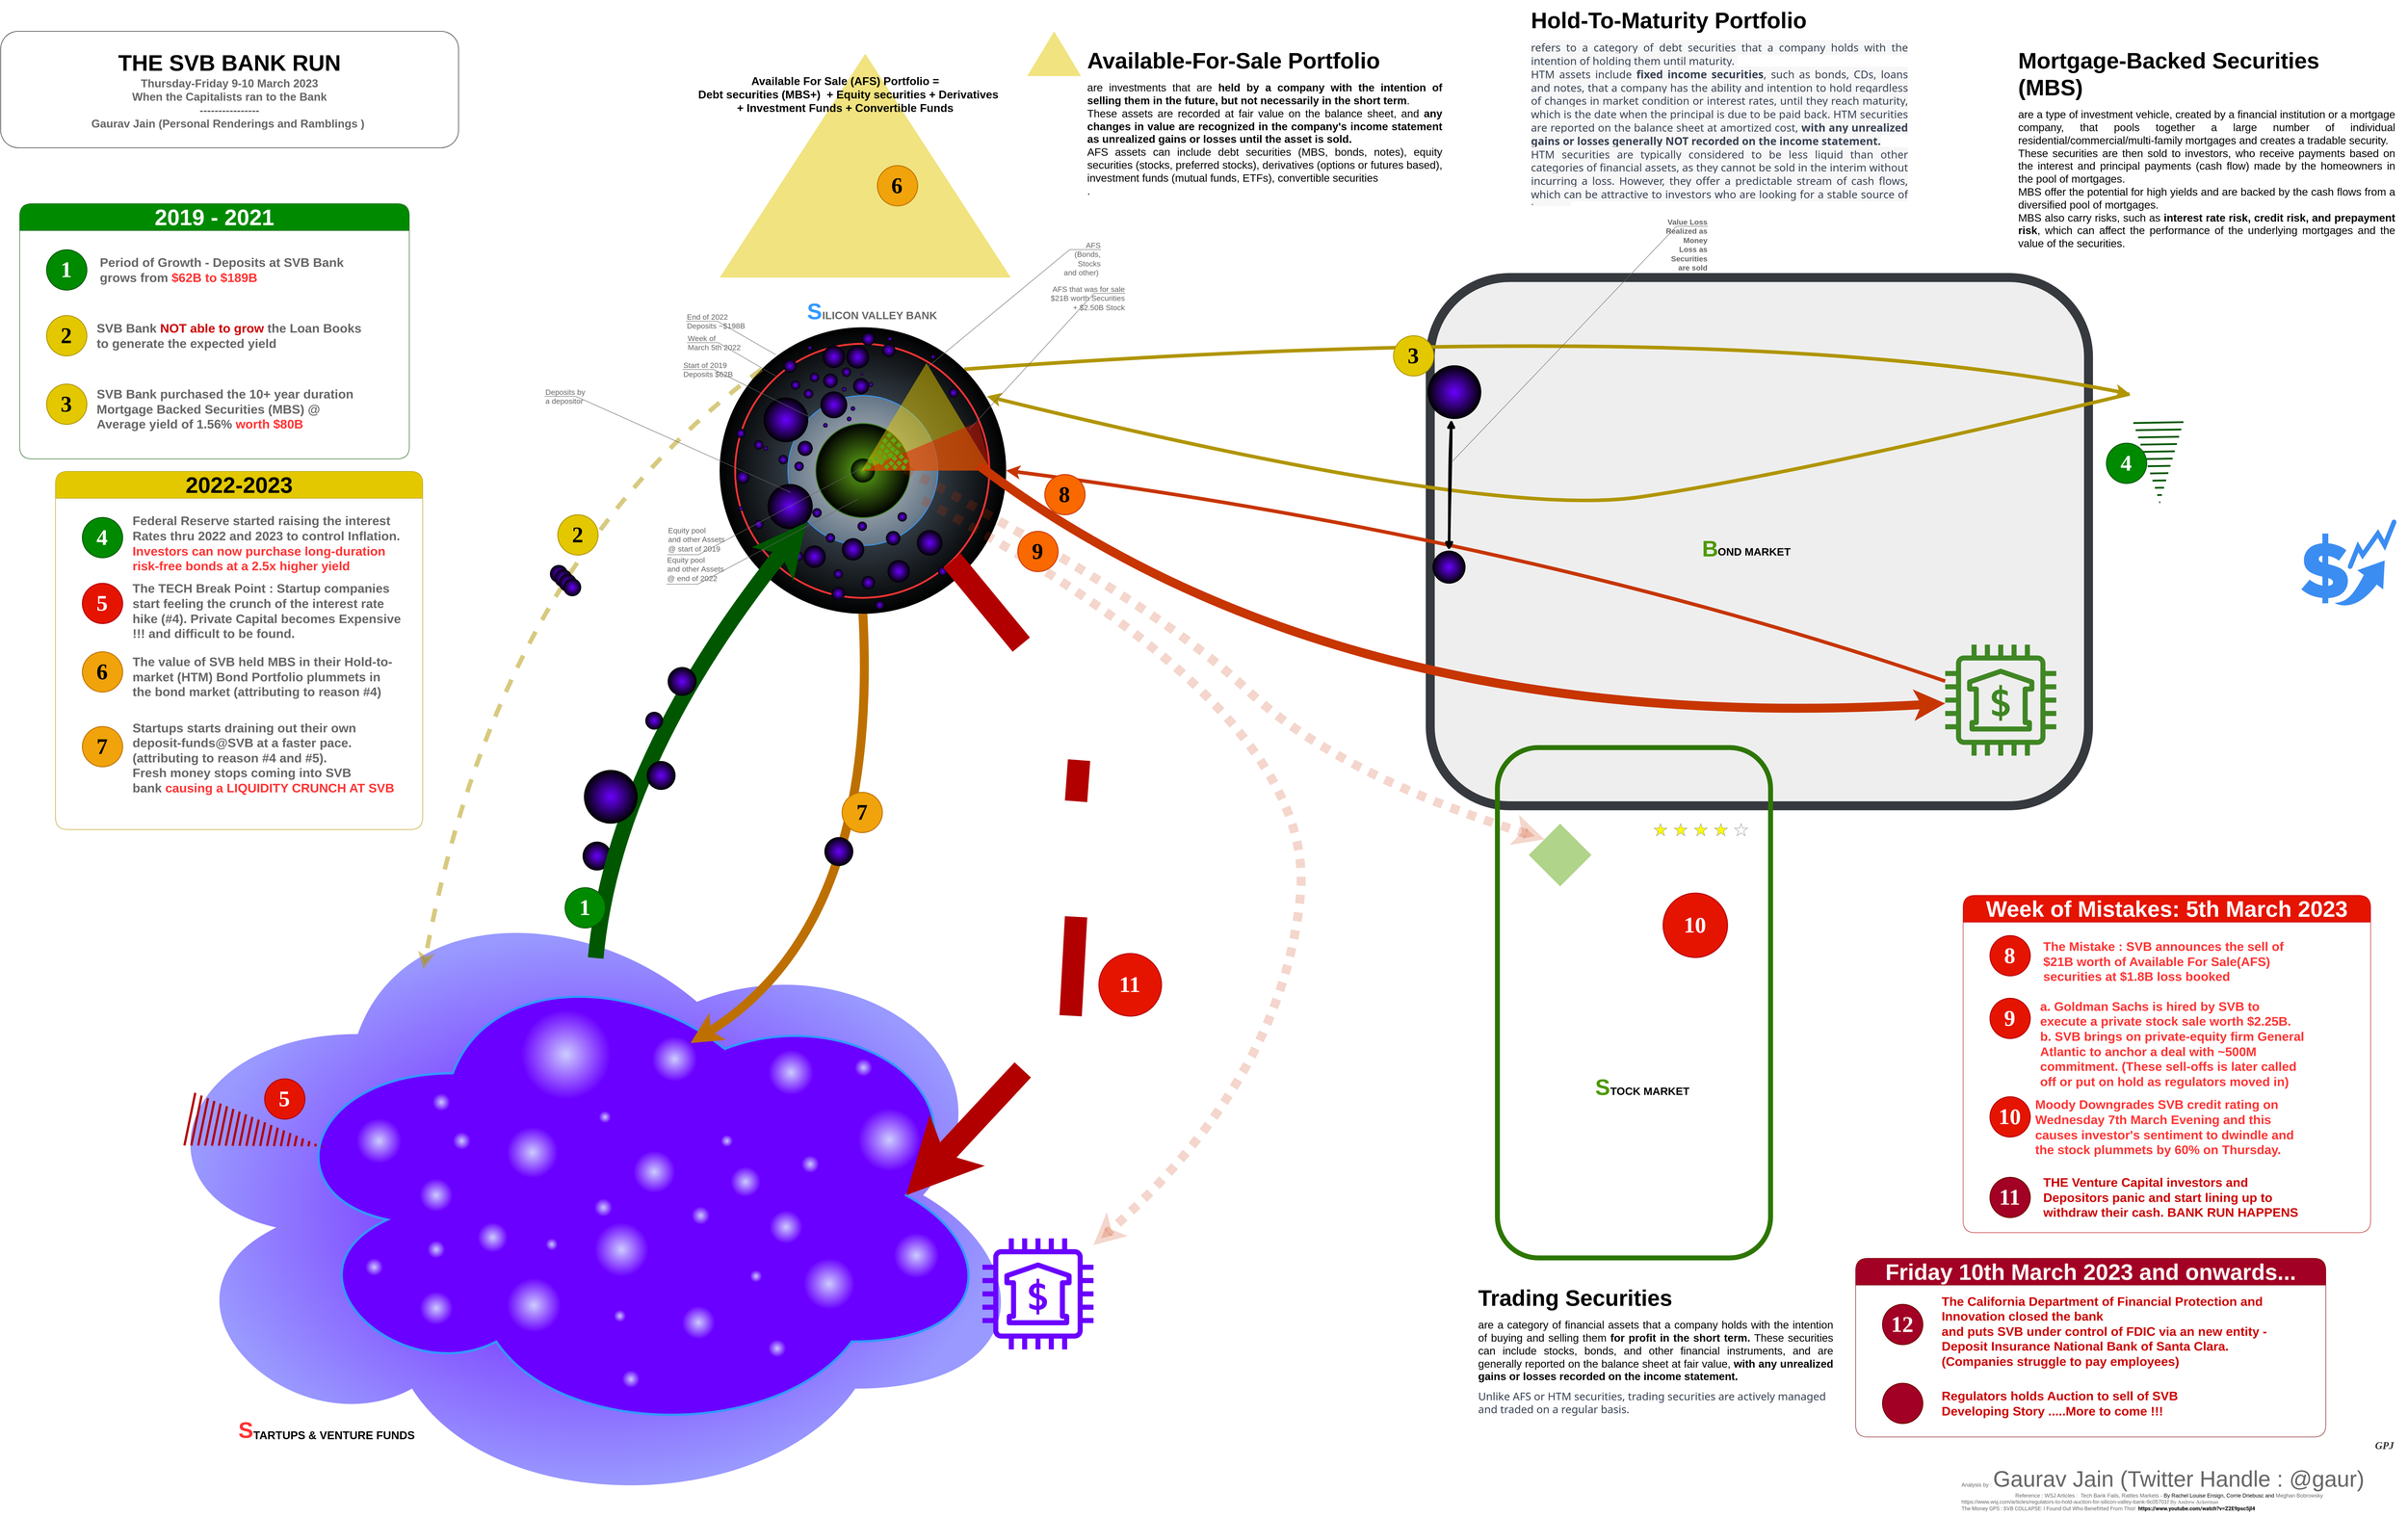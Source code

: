 <mxfile version="21.0.6" type="github" pages="2">
  <diagram name="Page-1" id="kMf-w3GRgfFCFivAxGPQ">
    <mxGraphModel dx="6585" dy="5433" grid="1" gridSize="10" guides="1" tooltips="1" connect="1" arrows="1" fold="1" page="1" pageScale="1" pageWidth="1100" pageHeight="850" math="0" shadow="0">
      <root>
        <mxCell id="0" />
        <mxCell id="1" parent="0" />
        <mxCell id="ZEVXzhL1KLUuz-FHyzMR-67" value="" style="shape=image;verticalLabelPosition=bottom;labelBackgroundColor=default;verticalAlign=top;aspect=fixed;imageAspect=0;image=https://encrypted-tbn0.gstatic.com/images?q=tbn:ANd9GcQPXle-c5BgJws4_W8agK9hNzb8y7gvxqMInA&amp;usqp=CAU;imageBorder=none;" parent="1" vertex="1">
          <mxGeometry x="1617" y="-1890" width="535" height="535" as="geometry" />
        </mxCell>
        <mxCell id="ZEVXzhL1KLUuz-FHyzMR-70" value="" style="rounded=1;whiteSpace=wrap;html=1;fillColor=#eeeeee;strokeColor=#36393d;strokeWidth=20;" parent="1" vertex="1">
          <mxGeometry x="-30" y="-1960" width="1470" height="1180" as="geometry" />
        </mxCell>
        <mxCell id="ZEVXzhL1KLUuz-FHyzMR-212" value="" style="rounded=1;whiteSpace=wrap;html=1;fillColor=none;strokeColor=#2D7600;strokeWidth=11;fontColor=#ffffff;" parent="1" vertex="1">
          <mxGeometry x="120" y="-910" width="610" height="1140" as="geometry" />
        </mxCell>
        <mxCell id="ZEVXzhL1KLUuz-FHyzMR-542" value="" style="endArrow=classic;html=1;curved=1;strokeWidth=8;entryX=0;entryY=0.5;entryDx=0;entryDy=0;fillColor=#e3c800;strokeColor=#B09500;exitX=1;exitY=0;exitDx=0;exitDy=0;" parent="1" source="ZEVXzhL1KLUuz-FHyzMR-49" target="ZEVXzhL1KLUuz-FHyzMR-639" edge="1">
          <mxGeometry width="50" height="50" relative="1" as="geometry">
            <mxPoint x="-330" y="-1550" as="sourcePoint" />
            <mxPoint x="480" y="-1180" as="targetPoint" />
            <Array as="points">
              <mxPoint x="630" y="-1880" />
            </Array>
          </mxGeometry>
        </mxCell>
        <mxCell id="ZEVXzhL1KLUuz-FHyzMR-543" value="" style="endArrow=classic;html=1;exitX=0;exitY=0.5;exitDx=0;exitDy=0;curved=1;strokeWidth=8;fillColor=#e3c800;strokeColor=#B09500;entryX=0.933;entryY=0.241;entryDx=0;entryDy=0;entryPerimeter=0;" parent="1" source="ZEVXzhL1KLUuz-FHyzMR-639" target="ZEVXzhL1KLUuz-FHyzMR-49" edge="1">
          <mxGeometry width="50" height="50" relative="1" as="geometry">
            <mxPoint x="-301" y="-1526" as="sourcePoint" />
            <mxPoint x="-220" y="-1320" as="targetPoint" />
            <Array as="points">
              <mxPoint x="780" y="-1520" />
              <mxPoint x="100" y="-1420" />
            </Array>
          </mxGeometry>
        </mxCell>
        <mxCell id="ZEVXzhL1KLUuz-FHyzMR-639" value="" style="shape=image;html=1;verticalAlign=top;verticalLabelPosition=bottom;labelBackgroundColor=#ffffff;imageAspect=0;aspect=fixed;image=https://cdn1.iconfinder.com/data/icons/science-technology-outline-24-px/24/Atom_atom_bond_electron_molecule_science_-128.png" parent="1" vertex="1">
          <mxGeometry x="1532" y="-1764" width="128" height="128" as="geometry" />
        </mxCell>
        <mxCell id="ZEVXzhL1KLUuz-FHyzMR-640" value="" style="shape=image;html=1;verticalAlign=top;verticalLabelPosition=bottom;labelBackgroundColor=#ffffff;imageAspect=0;aspect=fixed;image=https://cdn1.iconfinder.com/data/icons/science-technology-outline-24-px/24/Atom_atom_bond_electron_molecule_science_-128.png" parent="1" vertex="1">
          <mxGeometry x="1440" y="-1458" width="318" height="318" as="geometry" />
        </mxCell>
        <mxCell id="ZEVXzhL1KLUuz-FHyzMR-740" value="" style="group" parent="1" vertex="1" connectable="0">
          <mxGeometry x="-36" y="-1764" width="130" height="119.98" as="geometry" />
        </mxCell>
        <mxCell id="ZEVXzhL1KLUuz-FHyzMR-741" value="" style="ellipse;whiteSpace=wrap;html=1;aspect=fixed;fillColor=#6a00ff;strokeColor=none;gradientDirection=radial;strokeWidth=3;fontColor=#ffffff;gradientColor=default;" parent="ZEVXzhL1KLUuz-FHyzMR-740" vertex="1">
          <mxGeometry width="119.98" height="119.98" as="geometry" />
        </mxCell>
        <mxCell id="ZEVXzhL1KLUuz-FHyzMR-742" value="" style="shape=image;html=1;verticalAlign=top;verticalLabelPosition=bottom;labelBackgroundColor=#ffffff;imageAspect=0;aspect=fixed;image=https://cdn0.iconfinder.com/data/icons/business-startup-10/50/30-128.png" parent="ZEVXzhL1KLUuz-FHyzMR-740" vertex="1">
          <mxGeometry x="22.987" y="17.976" width="84.028" height="84.028" as="geometry" />
        </mxCell>
        <mxCell id="ZEVXzhL1KLUuz-FHyzMR-790" value="" style="shape=mxgraph.arrows2.wedgeArrowDashed2;html=1;bendable=0;startWidth=56;stepSize=15;rounded=0;fillColor=#008a00;strokeColor=#005700;strokeWidth=4;entryX=0.5;entryY=0;entryDx=0;entryDy=0;exitX=0.5;exitY=1;exitDx=0;exitDy=0;" parent="1" source="ZEVXzhL1KLUuz-FHyzMR-639" target="ZEVXzhL1KLUuz-FHyzMR-640" edge="1">
          <mxGeometry width="100" height="100" relative="1" as="geometry">
            <mxPoint x="1660" y="-1600" as="sourcePoint" />
            <mxPoint x="1670" y="-1380" as="targetPoint" />
            <Array as="points">
              <mxPoint x="1660" y="-1610" />
              <mxPoint x="2090" y="-1890" />
            </Array>
          </mxGeometry>
        </mxCell>
        <mxCell id="ZEVXzhL1KLUuz-FHyzMR-791" value="&lt;font size=&quot;1&quot; style=&quot;&quot;&gt;&lt;b style=&quot;font-size: 50px;&quot;&gt;4&lt;/b&gt;&lt;/font&gt;" style="ellipse;whiteSpace=wrap;html=1;aspect=fixed;strokeWidth=2;fontFamily=Tahoma;spacingBottom=4;spacingRight=2;strokeColor=#005700;fillColor=#008a00;fontColor=#ffffff;" parent="1" vertex="1">
          <mxGeometry x="1480" y="-1590" width="90" height="90" as="geometry" />
        </mxCell>
        <mxCell id="ZEVXzhL1KLUuz-FHyzMR-798" value="" style="endArrow=classic;html=1;strokeWidth=8;fillColor=#fa6800;strokeColor=#C73500;entryX=1;entryY=0.5;entryDx=0;entryDy=0;curved=1;startArrow=none;" parent="1" source="ZEVXzhL1KLUuz-FHyzMR-797" target="ZEVXzhL1KLUuz-FHyzMR-49" edge="1">
          <mxGeometry width="50" height="50" relative="1" as="geometry">
            <mxPoint x="426" y="-1361.482" as="sourcePoint" />
            <mxPoint x="290" y="-964" as="targetPoint" />
            <Array as="points">
              <mxPoint x="180" y="-1380" />
            </Array>
          </mxGeometry>
        </mxCell>
        <mxCell id="ZEVXzhL1KLUuz-FHyzMR-797" value="" style="sketch=0;outlineConnect=0;fontColor=#232F3E;gradientColor=none;fillColor=#3F8624;strokeColor=none;dashed=0;verticalLabelPosition=bottom;verticalAlign=top;align=center;html=1;fontSize=12;fontStyle=0;aspect=fixed;pointerEvents=1;shape=mxgraph.aws4.bank;" parent="1" vertex="1">
          <mxGeometry x="1120" y="-1140" width="248" height="248" as="geometry" />
        </mxCell>
        <mxCell id="ZEVXzhL1KLUuz-FHyzMR-211" value="" style="ellipse;shape=cloud;whiteSpace=wrap;html=1;fillColor=#6a00ff;fontColor=#ffffff;strokeColor=none;strokeWidth=5;gradientColor=#9999FF;gradientDirection=radial;" parent="1" vertex="1">
          <mxGeometry x="-2930" y="-630" width="2020" height="1440" as="geometry" />
        </mxCell>
        <mxCell id="ZEVXzhL1KLUuz-FHyzMR-23" value="" style="ellipse;shape=cloud;whiteSpace=wrap;html=1;fillColor=#6a00ff;fontColor=#ffffff;strokeColor=#3399FF;strokeWidth=5;" parent="1" vertex="1">
          <mxGeometry x="-2618" y="-455" width="1620" height="1090" as="geometry" />
        </mxCell>
        <mxCell id="ZEVXzhL1KLUuz-FHyzMR-8" value="" style="ellipse;whiteSpace=wrap;html=1;aspect=fixed;fillColor=#CCCCFF;strokeColor=none;gradientDirection=radial;strokeWidth=3;fontColor=#ffffff;gradientColor=#6A00FF;" parent="1" vertex="1">
          <mxGeometry x="-1896.621" y="97.452" width="40.347" height="40.347" as="geometry" />
        </mxCell>
        <mxCell id="ZEVXzhL1KLUuz-FHyzMR-9" value="" style="ellipse;whiteSpace=wrap;html=1;aspect=fixed;fillColor=#CCCCFF;strokeColor=none;gradientDirection=radial;strokeWidth=3;fontColor=#ffffff;gradientColor=#6A00FF;" parent="1" vertex="1">
          <mxGeometry x="-1679.379" y="115.23" width="40.347" height="40.347" as="geometry" />
        </mxCell>
        <mxCell id="ZEVXzhL1KLUuz-FHyzMR-10" value="" style="ellipse;whiteSpace=wrap;html=1;aspect=fixed;fillColor=#CCCCFF;strokeColor=none;gradientDirection=radial;strokeWidth=3;fontColor=#ffffff;gradientColor=#6A00FF;" parent="1" vertex="1">
          <mxGeometry x="-1809.724" y="-9.214" width="94.144" height="94.144" as="geometry" />
        </mxCell>
        <mxCell id="ZEVXzhL1KLUuz-FHyzMR-11" value="" style="ellipse;whiteSpace=wrap;html=1;aspect=fixed;fillColor=#CCCCFF;strokeColor=none;gradientDirection=radial;strokeWidth=3;fontColor=#ffffff;gradientColor=#6A00FF;" parent="1" vertex="1">
          <mxGeometry x="-1896.621" y="150.786" width="121.042" height="121.042" as="geometry" />
        </mxCell>
        <mxCell id="ZEVXzhL1KLUuz-FHyzMR-12" value="" style="ellipse;whiteSpace=wrap;html=1;aspect=fixed;fillColor=#CCCCFF;strokeColor=none;gradientDirection=radial;strokeWidth=3;fontColor=#ffffff;gradientColor=#6A00FF;" parent="1" vertex="1">
          <mxGeometry x="-2157.31" y="150.786" width="67.245" height="67.245" as="geometry" />
        </mxCell>
        <mxCell id="ZEVXzhL1KLUuz-FHyzMR-13" value="" style="ellipse;whiteSpace=wrap;html=1;aspect=fixed;fillColor=#CCCCFF;strokeColor=none;gradientDirection=radial;strokeWidth=3;fontColor=#ffffff;gradientColor=#6A00FF;" parent="1" vertex="1">
          <mxGeometry x="-1592.483" y="26.341" width="67.245" height="67.245" as="geometry" />
        </mxCell>
        <mxCell id="ZEVXzhL1KLUuz-FHyzMR-14" value="" style="ellipse;whiteSpace=wrap;html=1;aspect=fixed;fillColor=#CCCCFF;strokeColor=none;gradientDirection=radial;strokeWidth=3;fontColor=#ffffff;gradientColor=#6A00FF;" parent="1" vertex="1">
          <mxGeometry x="-2092.138" y="275.23" width="121.042" height="121.042" as="geometry" />
        </mxCell>
        <mxCell id="ZEVXzhL1KLUuz-FHyzMR-15" value="" style="ellipse;whiteSpace=wrap;html=1;aspect=fixed;fillColor=#CCCCFF;strokeColor=none;gradientDirection=radial;strokeWidth=3;fontColor=#ffffff;gradientColor=#6A00FF;" parent="1" vertex="1">
          <mxGeometry x="-1549.034" y="257.452" width="26.898" height="26.898" as="geometry" />
        </mxCell>
        <mxCell id="ZEVXzhL1KLUuz-FHyzMR-16" value="" style="ellipse;whiteSpace=wrap;html=1;aspect=fixed;fillColor=#CCCCFF;strokeColor=none;gradientDirection=radial;strokeWidth=3;fontColor=#ffffff;gradientColor=#6A00FF;" parent="1" vertex="1">
          <mxGeometry x="-1614.207" y="-44.77" width="26.898" height="26.898" as="geometry" />
        </mxCell>
        <mxCell id="ZEVXzhL1KLUuz-FHyzMR-17" value="" style="ellipse;whiteSpace=wrap;html=1;aspect=fixed;fillColor=#CCCCFF;strokeColor=none;gradientDirection=radial;strokeWidth=3;fontColor=#ffffff;gradientColor=#6A00FF;" parent="1" vertex="1">
          <mxGeometry x="-1853.172" y="346.341" width="26.898" height="26.898" as="geometry" />
        </mxCell>
        <mxCell id="ZEVXzhL1KLUuz-FHyzMR-18" value="" style="ellipse;whiteSpace=wrap;html=1;aspect=fixed;fillColor=#CCCCFF;strokeColor=none;gradientDirection=radial;strokeWidth=3;fontColor=#ffffff;gradientColor=#6A00FF;" parent="1" vertex="1">
          <mxGeometry x="-2005.241" y="186.341" width="26.898" height="26.898" as="geometry" />
        </mxCell>
        <mxCell id="ZEVXzhL1KLUuz-FHyzMR-19" value="" style="ellipse;whiteSpace=wrap;html=1;aspect=fixed;fillColor=#CCCCFF;strokeColor=none;gradientDirection=radial;strokeWidth=3;fontColor=#ffffff;gradientColor=#6A00FF;" parent="1" vertex="1">
          <mxGeometry x="-2092.138" y="-62.548" width="114.317" height="114.317" as="geometry" />
        </mxCell>
        <mxCell id="ZEVXzhL1KLUuz-FHyzMR-20" value="" style="ellipse;whiteSpace=wrap;html=1;aspect=fixed;fillColor=#CCCCFF;strokeColor=none;gradientDirection=radial;strokeWidth=3;fontColor=#ffffff;gradientColor=#6A00FF;" parent="1" vertex="1">
          <mxGeometry x="-1701.103" y="337.452" width="73.97" height="73.97" as="geometry" />
        </mxCell>
        <mxCell id="ZEVXzhL1KLUuz-FHyzMR-21" value="" style="ellipse;whiteSpace=wrap;html=1;aspect=fixed;fillColor=#CCCCFF;strokeColor=none;gradientDirection=radial;strokeWidth=3;fontColor=#ffffff;gradientColor=#6A00FF;" parent="1" vertex="1">
          <mxGeometry x="-1505.586" y="124.119" width="73.97" height="73.97" as="geometry" />
        </mxCell>
        <mxCell id="ZEVXzhL1KLUuz-FHyzMR-22" value="" style="ellipse;whiteSpace=wrap;html=1;aspect=fixed;fillColor=#CCCCFF;strokeColor=none;gradientDirection=radial;strokeWidth=3;fontColor=#ffffff;gradientColor=#6A00FF;" parent="1" vertex="1">
          <mxGeometry x="-1429.552" y="230.786" width="114.317" height="114.317" as="geometry" />
        </mxCell>
        <mxCell id="ZEVXzhL1KLUuz-FHyzMR-31" value="" style="ellipse;whiteSpace=wrap;html=1;aspect=fixed;fillColor=#CCCCFF;strokeColor=none;gradientDirection=radial;strokeWidth=3;fontColor=#ffffff;gradientColor=#6A00FF;" parent="1" vertex="1">
          <mxGeometry x="-2286.76" y="53.01" width="73.97" height="73.97" as="geometry" />
        </mxCell>
        <mxCell id="ZEVXzhL1KLUuz-FHyzMR-32" value="" style="ellipse;whiteSpace=wrap;html=1;aspect=fixed;fillColor=#CCCCFF;strokeColor=none;gradientDirection=radial;strokeWidth=3;fontColor=#ffffff;gradientColor=#6A00FF;" parent="1" vertex="1">
          <mxGeometry x="-1886.405" y="-98.093" width="26.898" height="26.898" as="geometry" />
        </mxCell>
        <mxCell id="ZEVXzhL1KLUuz-FHyzMR-33" value="" style="ellipse;whiteSpace=wrap;html=1;aspect=fixed;fillColor=#CCCCFF;strokeColor=none;gradientDirection=radial;strokeWidth=3;fontColor=#ffffff;gradientColor=#6A00FF;" parent="1" vertex="1">
          <mxGeometry x="-1434.124" y="0.944" width="39.39" height="39.39" as="geometry" />
        </mxCell>
        <mxCell id="ZEVXzhL1KLUuz-FHyzMR-34" value="" style="ellipse;whiteSpace=wrap;html=1;aspect=fixed;fillColor=#CCCCFF;strokeColor=none;gradientDirection=radial;strokeWidth=3;fontColor=#ffffff;gradientColor=#6A00FF;" parent="1" vertex="1">
          <mxGeometry x="-1834.646" y="480.944" width="39.39" height="39.39" as="geometry" />
        </mxCell>
        <mxCell id="ZEVXzhL1KLUuz-FHyzMR-35" value="" style="ellipse;whiteSpace=wrap;html=1;aspect=fixed;fillColor=#CCCCFF;strokeColor=none;gradientDirection=radial;strokeWidth=3;fontColor=#ffffff;gradientColor=#6A00FF;" parent="1" vertex="1">
          <mxGeometry x="-2286.76" y="305.23" width="74.26" height="74.26" as="geometry" />
        </mxCell>
        <mxCell id="ZEVXzhL1KLUuz-FHyzMR-36" value="" style="ellipse;whiteSpace=wrap;html=1;aspect=fixed;fillColor=#CCCCFF;strokeColor=none;gradientDirection=radial;strokeWidth=3;fontColor=#ffffff;gradientColor=#6A00FF;" parent="1" vertex="1">
          <mxGeometry x="-1508.201" y="412.373" width="39.39" height="39.39" as="geometry" />
        </mxCell>
        <mxCell id="ZEVXzhL1KLUuz-FHyzMR-72" value="" style="ellipse;whiteSpace=wrap;html=1;aspect=fixed;fillColor=#CCCCFF;strokeColor=none;gradientDirection=radial;strokeWidth=3;fontColor=#ffffff;gradientColor=#6A00FF;" parent="1" vertex="1">
          <mxGeometry x="-1508" y="-234.77" width="101.04" height="101.04" as="geometry" />
        </mxCell>
        <mxCell id="ZEVXzhL1KLUuz-FHyzMR-73" value="" style="ellipse;whiteSpace=wrap;html=1;aspect=fixed;fillColor=#CCCCFF;strokeColor=none;gradientDirection=radial;strokeWidth=3;fontColor=#ffffff;gradientColor=#6A00FF;" parent="1" vertex="1">
          <mxGeometry x="-2428" y="-81.84" width="101.04" height="101.04" as="geometry" />
        </mxCell>
        <mxCell id="ZEVXzhL1KLUuz-FHyzMR-74" value="" style="ellipse;whiteSpace=wrap;html=1;aspect=fixed;fillColor=#CCCCFF;strokeColor=none;gradientDirection=radial;strokeWidth=3;fontColor=#ffffff;gradientColor=#6A00FF;" parent="1" vertex="1">
          <mxGeometry x="-1768" y="-264.77" width="101.04" height="101.04" as="geometry" />
        </mxCell>
        <mxCell id="ZEVXzhL1KLUuz-FHyzMR-75" value="" style="ellipse;whiteSpace=wrap;html=1;aspect=fixed;fillColor=#CCCCFF;strokeColor=none;gradientDirection=radial;strokeWidth=3;fontColor=#ffffff;gradientColor=#6A00FF;" parent="1" vertex="1">
          <mxGeometry x="-1228" y="174.19" width="101.04" height="101.04" as="geometry" />
        </mxCell>
        <mxCell id="ZEVXzhL1KLUuz-FHyzMR-76" value="" style="ellipse;whiteSpace=wrap;html=1;aspect=fixed;fillColor=#CCCCFF;strokeColor=none;gradientDirection=radial;strokeWidth=3;fontColor=#ffffff;gradientColor=#6A00FF;" parent="1" vertex="1">
          <mxGeometry x="-1308" y="-103.73" width="140" height="140" as="geometry" />
        </mxCell>
        <mxCell id="ZEVXzhL1KLUuz-FHyzMR-77" value="" style="ellipse;whiteSpace=wrap;html=1;aspect=fixed;fillColor=#CCCCFF;strokeColor=none;gradientDirection=radial;strokeWidth=3;fontColor=#ffffff;gradientColor=#6A00FF;" parent="1" vertex="1">
          <mxGeometry x="-1315.234" y="-214.766" width="39.39" height="39.39" as="geometry" />
        </mxCell>
        <mxCell id="ZEVXzhL1KLUuz-FHyzMR-78" value="" style="ellipse;whiteSpace=wrap;html=1;aspect=fixed;fillColor=#CCCCFF;strokeColor=none;gradientDirection=radial;strokeWidth=3;fontColor=#ffffff;gradientColor=#6A00FF;" parent="1" vertex="1">
          <mxGeometry x="-2258.004" y="-137.486" width="39.39" height="39.39" as="geometry" />
        </mxCell>
        <mxCell id="ZEVXzhL1KLUuz-FHyzMR-79" value="" style="ellipse;whiteSpace=wrap;html=1;aspect=fixed;fillColor=#CCCCFF;strokeColor=none;gradientDirection=radial;strokeWidth=3;fontColor=#ffffff;gradientColor=#6A00FF;" parent="1" vertex="1">
          <mxGeometry x="-2408.004" y="230.784" width="39.39" height="39.39" as="geometry" />
        </mxCell>
        <mxCell id="ZEVXzhL1KLUuz-FHyzMR-80" value="" style="ellipse;whiteSpace=wrap;html=1;aspect=fixed;fillColor=#CCCCFF;strokeColor=none;gradientDirection=radial;strokeWidth=3;fontColor=#ffffff;gradientColor=#6A00FF;" parent="1" vertex="1">
          <mxGeometry x="-2269.474" y="191.394" width="39.39" height="39.39" as="geometry" />
        </mxCell>
        <mxCell id="ZEVXzhL1KLUuz-FHyzMR-81" value="" style="ellipse;whiteSpace=wrap;html=1;aspect=fixed;fillColor=#CCCCFF;strokeColor=none;gradientDirection=radial;strokeWidth=3;fontColor=#ffffff;gradientColor=#6A00FF;" parent="1" vertex="1">
          <mxGeometry x="-2212.504" y="-51.016" width="39.39" height="39.39" as="geometry" />
        </mxCell>
        <mxCell id="ZEVXzhL1KLUuz-FHyzMR-71" value="" style="ellipse;whiteSpace=wrap;html=1;aspect=fixed;fillColor=#CCCCFF;strokeColor=none;gradientDirection=radial;strokeWidth=3;fontColor=#ffffff;gradientColor=#6A00FF;" parent="1" vertex="1">
          <mxGeometry x="-2060.55" y="-324.77" width="201.04" height="201.04" as="geometry" />
        </mxCell>
        <mxCell id="ZEVXzhL1KLUuz-FHyzMR-730" value="" style="group" parent="1" vertex="1" connectable="0">
          <mxGeometry x="-1922.99" y="-700" width="70" height="80" as="geometry" />
        </mxCell>
        <mxCell id="ZEVXzhL1KLUuz-FHyzMR-731" value="" style="ellipse;whiteSpace=wrap;html=1;aspect=fixed;fillColor=#6a00ff;strokeColor=none;gradientDirection=radial;strokeWidth=3;fontColor=#ffffff;gradientColor=default;" parent="ZEVXzhL1KLUuz-FHyzMR-730" vertex="1">
          <mxGeometry width="64.605" height="64.605" as="geometry" />
        </mxCell>
        <mxCell id="ZEVXzhL1KLUuz-FHyzMR-732" value="" style="shape=image;html=1;verticalAlign=top;verticalLabelPosition=bottom;labelBackgroundColor=#ffffff;imageAspect=0;aspect=fixed;image=https://cdn0.iconfinder.com/data/icons/business-startup-10/50/30-128.png" parent="ZEVXzhL1KLUuz-FHyzMR-730" vertex="1">
          <mxGeometry x="10.488" y="11.986" width="45.246" height="45.246" as="geometry" />
        </mxCell>
        <mxCell id="ZEVXzhL1KLUuz-FHyzMR-210" value="" style="group" parent="1" vertex="1" connectable="0">
          <mxGeometry x="-1620" y="-1830" width="643" height="641.13" as="geometry" />
        </mxCell>
        <mxCell id="ZEVXzhL1KLUuz-FHyzMR-69" value="" style="group" parent="ZEVXzhL1KLUuz-FHyzMR-210" vertex="1" connectable="0">
          <mxGeometry y="-18.87" width="643" height="641.13" as="geometry" />
        </mxCell>
        <mxCell id="ZEVXzhL1KLUuz-FHyzMR-49" value="" style="ellipse;whiteSpace=wrap;html=1;aspect=fixed;fillColor=#647687;strokeColor=none;fontColor=#ffffff;strokeWidth=4;gradientDirection=radial;gradientColor=default;" parent="ZEVXzhL1KLUuz-FHyzMR-69" vertex="1">
          <mxGeometry x="3" width="640" height="640" as="geometry" />
        </mxCell>
        <mxCell id="ZEVXzhL1KLUuz-FHyzMR-198" value="" style="ellipse;whiteSpace=wrap;html=1;aspect=fixed;fillColor=none;strokeColor=#FF3333;fontColor=#ffffff;strokeWidth=4;gradientDirection=radial;" parent="ZEVXzhL1KLUuz-FHyzMR-69" vertex="1">
          <mxGeometry x="37.75" y="36.82" width="567.5" height="567.5" as="geometry" />
        </mxCell>
        <mxCell id="ZEVXzhL1KLUuz-FHyzMR-52" value="" style="ellipse;whiteSpace=wrap;html=1;aspect=fixed;fillColor=#CCCCCC;strokeColor=#3399FF;strokeWidth=2;gradientDirection=radial;fontColor=#ffffff;gradientColor=#647687;" parent="ZEVXzhL1KLUuz-FHyzMR-69" vertex="1">
          <mxGeometry x="155.5" y="152.5" width="335" height="335" as="geometry" />
        </mxCell>
        <mxCell id="ZEVXzhL1KLUuz-FHyzMR-51" value="" style="ellipse;whiteSpace=wrap;html=1;aspect=fixed;fillColor=#60a917;strokeColor=#2D7600;fontColor=#ffffff;strokeWidth=2;gradientDirection=radial;gradientColor=default;" parent="ZEVXzhL1KLUuz-FHyzMR-69" vertex="1">
          <mxGeometry x="218" y="215" width="210" height="210" as="geometry" />
        </mxCell>
        <mxCell id="ZEVXzhL1KLUuz-FHyzMR-47" value="" style="ellipse;whiteSpace=wrap;html=1;aspect=fixed;fillColor=#60a917;strokeColor=#2D7600;fontColor=#ffffff;strokeWidth=2;gradientDirection=radial;gradientColor=default;" parent="ZEVXzhL1KLUuz-FHyzMR-69" vertex="1">
          <mxGeometry x="295.5" y="292.5" width="55" height="55" as="geometry" />
        </mxCell>
        <mxCell id="ZEVXzhL1KLUuz-FHyzMR-55" value="" style="verticalLabelPosition=bottom;verticalAlign=top;html=1;shape=mxgraph.basic.acute_triangle;dx=0.5;fillColor=#e3c800;dashed=1;fontColor=#000000;strokeColor=none;strokeWidth=3;opacity=50;" parent="ZEVXzhL1KLUuz-FHyzMR-69" vertex="1">
          <mxGeometry x="320" y="80" width="290" height="240" as="geometry" />
        </mxCell>
        <mxCell id="ZEVXzhL1KLUuz-FHyzMR-83" value="" style="ellipse;whiteSpace=wrap;html=1;aspect=fixed;fillColor=#6a00ff;strokeColor=none;gradientDirection=radial;strokeWidth=3;fontColor=#ffffff;gradientColor=default;" parent="ZEVXzhL1KLUuz-FHyzMR-69" vertex="1">
          <mxGeometry x="285.98" y="41.08" width="51.04" height="51.04" as="geometry" />
        </mxCell>
        <mxCell id="ZEVXzhL1KLUuz-FHyzMR-85" value="" style="ellipse;whiteSpace=wrap;html=1;aspect=fixed;fillColor=#6a00ff;strokeColor=none;gradientDirection=radial;strokeWidth=3;fontColor=#ffffff;gradientColor=default;" parent="ZEVXzhL1KLUuz-FHyzMR-69" vertex="1">
          <mxGeometry x="134.46" y="285" width="21.04" height="21.04" as="geometry" />
        </mxCell>
        <mxCell id="ZEVXzhL1KLUuz-FHyzMR-86" value="" style="ellipse;whiteSpace=wrap;html=1;aspect=fixed;fillColor=#6A00FF;strokeColor=none;gradientDirection=radial;strokeWidth=3;fontColor=#ffffff;gradientColor=default;" parent="ZEVXzhL1KLUuz-FHyzMR-69" vertex="1">
          <mxGeometry x="110" y="350" width="101.04" height="101.04" as="geometry" />
        </mxCell>
        <mxCell id="ZEVXzhL1KLUuz-FHyzMR-88" value="" style="ellipse;whiteSpace=wrap;html=1;aspect=fixed;fillColor=#6a00ff;strokeColor=none;gradientDirection=radial;strokeWidth=3;fontColor=#ffffff;gradientColor=default;" parent="ZEVXzhL1KLUuz-FHyzMR-69" vertex="1">
          <mxGeometry x="170.0" y="299.96" width="21.04" height="21.04" as="geometry" />
        </mxCell>
        <mxCell id="ZEVXzhL1KLUuz-FHyzMR-89" value="" style="ellipse;whiteSpace=wrap;html=1;aspect=fixed;fillColor=#6a00ff;strokeColor=none;gradientDirection=radial;strokeWidth=3;fontColor=#ffffff;gradientColor=default;" parent="ZEVXzhL1KLUuz-FHyzMR-69" vertex="1">
          <mxGeometry x="191.04" y="137.92" width="21.04" height="21.04" as="geometry" />
        </mxCell>
        <mxCell id="ZEVXzhL1KLUuz-FHyzMR-90" value="" style="ellipse;whiteSpace=wrap;html=1;aspect=fixed;fillColor=#6a00ff;strokeColor=none;gradientDirection=radial;strokeWidth=3;fontColor=#ffffff;gradientColor=default;" parent="ZEVXzhL1KLUuz-FHyzMR-69" vertex="1">
          <mxGeometry x="300.98" y="113.44" width="36.04" height="36.04" as="geometry" />
        </mxCell>
        <mxCell id="ZEVXzhL1KLUuz-FHyzMR-95" value="" style="ellipse;whiteSpace=wrap;html=1;aspect=fixed;fillColor=#6a00ff;strokeColor=none;gradientDirection=radial;strokeWidth=3;fontColor=#ffffff;gradientColor=default;" parent="ZEVXzhL1KLUuz-FHyzMR-69" vertex="1">
          <mxGeometry x="234.24" y="103.18" width="32.56" height="32.56" as="geometry" />
        </mxCell>
        <mxCell id="ZEVXzhL1KLUuz-FHyzMR-98" value="" style="ellipse;whiteSpace=wrap;html=1;aspect=fixed;fillColor=#6a00ff;strokeColor=none;gradientDirection=radial;strokeWidth=3;fontColor=#ffffff;gradientColor=default;" parent="ZEVXzhL1KLUuz-FHyzMR-69" vertex="1">
          <mxGeometry x="228" y="143.26" width="60" height="60" as="geometry" />
        </mxCell>
        <mxCell id="ZEVXzhL1KLUuz-FHyzMR-99" value="" style="ellipse;whiteSpace=wrap;html=1;aspect=fixed;fillColor=#6a00ff;strokeColor=none;gradientDirection=radial;strokeWidth=3;fontColor=#ffffff;gradientColor=default;" parent="ZEVXzhL1KLUuz-FHyzMR-69" vertex="1">
          <mxGeometry x="101.04" y="156.78" width="99.98" height="99.98" as="geometry" />
        </mxCell>
        <mxCell id="ZEVXzhL1KLUuz-FHyzMR-101" value="" style="ellipse;whiteSpace=wrap;html=1;aspect=fixed;fillColor=#6a00ff;strokeColor=none;gradientDirection=radial;strokeWidth=3;fontColor=#ffffff;gradientColor=default;" parent="ZEVXzhL1KLUuz-FHyzMR-69" vertex="1">
          <mxGeometry x="40" y="320" width="30" height="30" as="geometry" />
        </mxCell>
        <mxCell id="ZEVXzhL1KLUuz-FHyzMR-103" value="" style="ellipse;whiteSpace=wrap;html=1;aspect=fixed;fillColor=#6a00ff;strokeColor=none;gradientDirection=radial;strokeWidth=3;fontColor=#ffffff;gradientColor=default;" parent="ZEVXzhL1KLUuz-FHyzMR-69" vertex="1">
          <mxGeometry x="190" y="487.5" width="50" height="50" as="geometry" />
        </mxCell>
        <mxCell id="ZEVXzhL1KLUuz-FHyzMR-104" value="" style="ellipse;whiteSpace=wrap;html=1;aspect=fixed;fillColor=#6a00ff;strokeColor=none;gradientDirection=radial;strokeWidth=3;fontColor=#ffffff;gradientColor=default;" parent="ZEVXzhL1KLUuz-FHyzMR-69" vertex="1">
          <mxGeometry x="378" y="520" width="50" height="50" as="geometry" />
        </mxCell>
        <mxCell id="ZEVXzhL1KLUuz-FHyzMR-105" value="" style="ellipse;whiteSpace=wrap;html=1;aspect=fixed;fillColor=#6a00ff;strokeColor=none;gradientDirection=radial;strokeWidth=3;fontColor=#ffffff;gradientColor=default;" parent="ZEVXzhL1KLUuz-FHyzMR-69" vertex="1">
          <mxGeometry x="233" y="41" width="50" height="50" as="geometry" />
        </mxCell>
        <mxCell id="ZEVXzhL1KLUuz-FHyzMR-106" value="" style="ellipse;whiteSpace=wrap;html=1;aspect=fixed;fillColor=#6a00ff;strokeColor=none;gradientDirection=radial;strokeWidth=3;fontColor=#ffffff;gradientColor=default;" parent="ZEVXzhL1KLUuz-FHyzMR-69" vertex="1">
          <mxGeometry x="365.76" y="36.46" width="30" height="30" as="geometry" />
        </mxCell>
        <mxCell id="ZEVXzhL1KLUuz-FHyzMR-107" value="" style="ellipse;whiteSpace=wrap;html=1;aspect=fixed;fillColor=#6a00ff;strokeColor=none;gradientDirection=radial;strokeWidth=3;fontColor=#ffffff;gradientColor=default;" parent="ZEVXzhL1KLUuz-FHyzMR-69" vertex="1">
          <mxGeometry x="253" y="580" width="30" height="30" as="geometry" />
        </mxCell>
        <mxCell id="ZEVXzhL1KLUuz-FHyzMR-108" value="" style="ellipse;whiteSpace=wrap;html=1;aspect=fixed;fillColor=#6a00ff;strokeColor=none;gradientDirection=radial;strokeWidth=3;fontColor=#ffffff;gradientColor=default;" parent="ZEVXzhL1KLUuz-FHyzMR-69" vertex="1">
          <mxGeometry x="320" y="11" width="30" height="30" as="geometry" />
        </mxCell>
        <mxCell id="ZEVXzhL1KLUuz-FHyzMR-109" value="" style="ellipse;whiteSpace=wrap;html=1;aspect=fixed;fillColor=#6a00ff;strokeColor=none;gradientDirection=radial;strokeWidth=3;fontColor=#ffffff;gradientColor=default;" parent="ZEVXzhL1KLUuz-FHyzMR-69" vertex="1">
          <mxGeometry x="145.52" y="71.46" width="30" height="30" as="geometry" />
        </mxCell>
        <mxCell id="ZEVXzhL1KLUuz-FHyzMR-143" value="" style="ellipse;whiteSpace=wrap;html=1;aspect=fixed;fillColor=#6a00ff;strokeColor=none;gradientDirection=radial;strokeWidth=3;fontColor=#ffffff;gradientColor=default;" parent="ZEVXzhL1KLUuz-FHyzMR-69" vertex="1">
          <mxGeometry x="490.5" y="534.48" width="21.04" height="21.04" as="geometry" />
        </mxCell>
        <mxCell id="ZEVXzhL1KLUuz-FHyzMR-144" value="" style="ellipse;whiteSpace=wrap;html=1;aspect=fixed;fillColor=#6a00ff;strokeColor=none;gradientDirection=radial;strokeWidth=3;fontColor=#ffffff;gradientColor=default;" parent="ZEVXzhL1KLUuz-FHyzMR-69" vertex="1">
          <mxGeometry x="310.98" y="434" width="21.04" height="21.04" as="geometry" />
        </mxCell>
        <mxCell id="ZEVXzhL1KLUuz-FHyzMR-145" value="" style="ellipse;whiteSpace=wrap;html=1;aspect=fixed;fillColor=#6a00ff;strokeColor=none;gradientDirection=radial;strokeWidth=3;fontColor=#ffffff;gradientColor=default;" parent="ZEVXzhL1KLUuz-FHyzMR-69" vertex="1">
          <mxGeometry x="240" y="460" width="21.04" height="21.04" as="geometry" />
        </mxCell>
        <mxCell id="ZEVXzhL1KLUuz-FHyzMR-146" value="" style="ellipse;whiteSpace=wrap;html=1;aspect=fixed;fillColor=#6a00ff;strokeColor=none;gradientDirection=radial;strokeWidth=3;fontColor=#ffffff;gradientColor=default;" parent="ZEVXzhL1KLUuz-FHyzMR-69" vertex="1">
          <mxGeometry x="80" y="430.0" width="21.04" height="21.04" as="geometry" />
        </mxCell>
        <mxCell id="ZEVXzhL1KLUuz-FHyzMR-147" value="" style="ellipse;whiteSpace=wrap;html=1;aspect=fixed;fillColor=#6a00ff;strokeColor=none;gradientDirection=radial;strokeWidth=3;fontColor=#ffffff;gradientColor=default;" parent="ZEVXzhL1KLUuz-FHyzMR-69" vertex="1">
          <mxGeometry x="177.02" y="253.51" width="34.02" height="34.02" as="geometry" />
        </mxCell>
        <mxCell id="ZEVXzhL1KLUuz-FHyzMR-149" value="" style="ellipse;whiteSpace=wrap;html=1;aspect=fixed;fillColor=#6a00ff;strokeColor=none;gradientDirection=radial;strokeWidth=3;fontColor=#ffffff;gradientColor=default;" parent="ZEVXzhL1KLUuz-FHyzMR-69" vertex="1">
          <mxGeometry x="374.4" y="454.94" width="32.56" height="32.56" as="geometry" />
        </mxCell>
        <mxCell id="ZEVXzhL1KLUuz-FHyzMR-151" value="" style="ellipse;whiteSpace=wrap;html=1;aspect=fixed;fillColor=#6a00ff;strokeColor=none;gradientDirection=radial;strokeWidth=3;fontColor=#ffffff;gradientColor=default;" parent="ZEVXzhL1KLUuz-FHyzMR-69" vertex="1">
          <mxGeometry x="350" y="610" width="21.04" height="21.04" as="geometry" />
        </mxCell>
        <mxCell id="ZEVXzhL1KLUuz-FHyzMR-152" value="" style="ellipse;whiteSpace=wrap;html=1;aspect=fixed;fillColor=#6a00ff;strokeColor=none;gradientDirection=radial;strokeWidth=3;fontColor=#ffffff;gradientColor=default;" parent="ZEVXzhL1KLUuz-FHyzMR-69" vertex="1">
          <mxGeometry x="40" y="226.52" width="21.04" height="21.04" as="geometry" />
        </mxCell>
        <mxCell id="ZEVXzhL1KLUuz-FHyzMR-153" value="" style="ellipse;whiteSpace=wrap;html=1;aspect=fixed;fillColor=#6a00ff;strokeColor=none;gradientDirection=radial;strokeWidth=3;fontColor=#ffffff;gradientColor=default;" parent="ZEVXzhL1KLUuz-FHyzMR-69" vertex="1">
          <mxGeometry x="400.44" y="412.96" width="21.04" height="21.04" as="geometry" />
        </mxCell>
        <mxCell id="ZEVXzhL1KLUuz-FHyzMR-154" value="" style="ellipse;whiteSpace=wrap;html=1;aspect=fixed;fillColor=#6a00ff;strokeColor=none;gradientDirection=radial;strokeWidth=3;fontColor=#ffffff;gradientColor=default;" parent="ZEVXzhL1KLUuz-FHyzMR-69" vertex="1">
          <mxGeometry x="210" y="403.96" width="21.04" height="21.04" as="geometry" />
        </mxCell>
        <mxCell id="ZEVXzhL1KLUuz-FHyzMR-157" value="" style="ellipse;whiteSpace=wrap;html=1;aspect=fixed;fillColor=#6a00ff;strokeColor=none;gradientDirection=radial;strokeWidth=3;fontColor=#ffffff;gradientColor=default;" parent="ZEVXzhL1KLUuz-FHyzMR-69" vertex="1">
          <mxGeometry x="320" y="555.52" width="30" height="30" as="geometry" />
        </mxCell>
        <mxCell id="ZEVXzhL1KLUuz-FHyzMR-158" value="" style="ellipse;whiteSpace=wrap;html=1;aspect=fixed;fillColor=#6a00ff;strokeColor=none;gradientDirection=radial;strokeWidth=3;fontColor=#ffffff;gradientColor=default;" parent="ZEVXzhL1KLUuz-FHyzMR-69" vertex="1">
          <mxGeometry x="276" y="471.04" width="50" height="50" as="geometry" />
        </mxCell>
        <mxCell id="ZEVXzhL1KLUuz-FHyzMR-159" value="" style="ellipse;whiteSpace=wrap;html=1;aspect=fixed;fillColor=#6a00ff;strokeColor=none;gradientDirection=radial;strokeWidth=3;fontColor=#ffffff;gradientColor=default;" parent="ZEVXzhL1KLUuz-FHyzMR-69" vertex="1">
          <mxGeometry x="257.48" y="540.46" width="21.04" height="21.04" as="geometry" />
        </mxCell>
        <mxCell id="ZEVXzhL1KLUuz-FHyzMR-160" value="" style="ellipse;whiteSpace=wrap;html=1;aspect=fixed;fillColor=#6a00ff;strokeColor=none;gradientDirection=radial;strokeWidth=3;fontColor=#ffffff;gradientColor=default;" parent="ZEVXzhL1KLUuz-FHyzMR-69" vertex="1">
          <mxGeometry x="276" y="89.66" width="21.04" height="21.04" as="geometry" />
        </mxCell>
        <mxCell id="ZEVXzhL1KLUuz-FHyzMR-161" value="" style="ellipse;whiteSpace=wrap;html=1;aspect=fixed;fillColor=#6a00ff;strokeColor=none;gradientDirection=radial;strokeWidth=3;fontColor=#ffffff;gradientColor=default;" parent="ZEVXzhL1KLUuz-FHyzMR-69" vertex="1">
          <mxGeometry x="168.96" y="501.04" width="21.04" height="21.04" as="geometry" />
        </mxCell>
        <mxCell id="ZEVXzhL1KLUuz-FHyzMR-162" value="" style="ellipse;whiteSpace=wrap;html=1;aspect=fixed;fillColor=#6a00ff;strokeColor=none;gradientDirection=radial;strokeWidth=3;fontColor=#ffffff;gradientColor=default;" parent="ZEVXzhL1KLUuz-FHyzMR-69" vertex="1">
          <mxGeometry x="80.0" y="252.22" width="21.04" height="21.04" as="geometry" />
        </mxCell>
        <mxCell id="ZEVXzhL1KLUuz-FHyzMR-164" value="" style="ellipse;whiteSpace=wrap;html=1;aspect=fixed;fillColor=#6a00ff;strokeColor=none;gradientDirection=radial;strokeWidth=3;fontColor=#ffffff;gradientColor=default;" parent="ZEVXzhL1KLUuz-FHyzMR-69" vertex="1">
          <mxGeometry x="276" y="133.22" width="10.48" height="10.48" as="geometry" />
        </mxCell>
        <mxCell id="ZEVXzhL1KLUuz-FHyzMR-165" value="" style="ellipse;whiteSpace=wrap;html=1;aspect=fixed;fillColor=#6a00ff;strokeColor=none;gradientDirection=radial;strokeWidth=3;fontColor=#ffffff;gradientColor=default;" parent="ZEVXzhL1KLUuz-FHyzMR-69" vertex="1">
          <mxGeometry x="234.02" y="213.78" width="10.48" height="10.48" as="geometry" />
        </mxCell>
        <mxCell id="ZEVXzhL1KLUuz-FHyzMR-166" value="" style="ellipse;whiteSpace=wrap;html=1;aspect=fixed;fillColor=#6a00ff;strokeColor=none;gradientDirection=radial;strokeWidth=3;fontColor=#ffffff;gradientColor=default;" parent="ZEVXzhL1KLUuz-FHyzMR-69" vertex="1">
          <mxGeometry x="474.48" y="60.76" width="10.48" height="10.48" as="geometry" />
        </mxCell>
        <mxCell id="ZEVXzhL1KLUuz-FHyzMR-169" value="" style="ellipse;whiteSpace=wrap;html=1;aspect=fixed;fillColor=#6a00ff;strokeColor=none;gradientDirection=radial;strokeWidth=3;fontColor=#ffffff;gradientColor=default;" parent="ZEVXzhL1KLUuz-FHyzMR-69" vertex="1">
          <mxGeometry x="378" y="20.76" width="10.48" height="10.48" as="geometry" />
        </mxCell>
        <mxCell id="ZEVXzhL1KLUuz-FHyzMR-170" value="" style="ellipse;whiteSpace=wrap;html=1;aspect=fixed;fillColor=#6a00ff;strokeColor=none;gradientDirection=radial;strokeWidth=3;fontColor=#ffffff;gradientColor=default;" parent="ZEVXzhL1KLUuz-FHyzMR-69" vertex="1">
          <mxGeometry x="199.5" y="40.52" width="10.48" height="10.48" as="geometry" />
        </mxCell>
        <mxCell id="ZEVXzhL1KLUuz-FHyzMR-171" value="" style="ellipse;whiteSpace=wrap;html=1;aspect=fixed;fillColor=#6a00ff;strokeColor=none;gradientDirection=radial;strokeWidth=3;fontColor=#ffffff;gradientColor=default;" parent="ZEVXzhL1KLUuz-FHyzMR-69" vertex="1">
          <mxGeometry x="101.04" y="265.28" width="10.48" height="10.48" as="geometry" />
        </mxCell>
        <mxCell id="ZEVXzhL1KLUuz-FHyzMR-172" value="" style="ellipse;whiteSpace=wrap;html=1;aspect=fixed;fillColor=#6a00ff;strokeColor=none;gradientDirection=radial;strokeWidth=3;fontColor=#ffffff;gradientColor=default;" parent="ZEVXzhL1KLUuz-FHyzMR-69" vertex="1">
          <mxGeometry x="45.28" y="399.52" width="10.48" height="10.48" as="geometry" />
        </mxCell>
        <mxCell id="ZEVXzhL1KLUuz-FHyzMR-173" value="" style="rhombus;whiteSpace=wrap;html=1;aspect=fixed;fillColor=#60a917;fontColor=#ffffff;strokeColor=none;" parent="ZEVXzhL1KLUuz-FHyzMR-69" vertex="1">
          <mxGeometry x="375" y="234.8" width="13.24" height="13.24" as="geometry" />
        </mxCell>
        <mxCell id="ZEVXzhL1KLUuz-FHyzMR-176" value="" style="rhombus;whiteSpace=wrap;html=1;aspect=fixed;fillColor=#60a917;fontColor=#ffffff;strokeColor=none;" parent="ZEVXzhL1KLUuz-FHyzMR-69" vertex="1">
          <mxGeometry x="375.24" y="256.76" width="13.24" height="13.24" as="geometry" />
        </mxCell>
        <mxCell id="ZEVXzhL1KLUuz-FHyzMR-180" value="" style="rhombus;whiteSpace=wrap;html=1;aspect=fixed;fillColor=#60a917;fontColor=#ffffff;strokeColor=none;" parent="ZEVXzhL1KLUuz-FHyzMR-69" vertex="1">
          <mxGeometry x="365.76" y="247.18" width="13.24" height="13.24" as="geometry" />
        </mxCell>
        <mxCell id="ZEVXzhL1KLUuz-FHyzMR-181" value="" style="rhombus;whiteSpace=wrap;html=1;aspect=fixed;fillColor=#60a917;fontColor=#ffffff;strokeColor=none;" parent="ZEVXzhL1KLUuz-FHyzMR-69" vertex="1">
          <mxGeometry x="359.66" y="260.02" width="13.24" height="13.24" as="geometry" />
        </mxCell>
        <mxCell id="ZEVXzhL1KLUuz-FHyzMR-187" value="" style="rhombus;whiteSpace=wrap;html=1;aspect=fixed;fillColor=#60a917;fontColor=#ffffff;strokeColor=none;" parent="ZEVXzhL1KLUuz-FHyzMR-69" vertex="1">
          <mxGeometry x="353.9" y="273.26" width="13.24" height="13.24" as="geometry" />
        </mxCell>
        <mxCell id="ZEVXzhL1KLUuz-FHyzMR-191" value="" style="rhombus;whiteSpace=wrap;html=1;aspect=fixed;fillColor=#60a917;fontColor=#ffffff;strokeColor=none;" parent="ZEVXzhL1KLUuz-FHyzMR-69" vertex="1">
          <mxGeometry x="346.1" y="286.5" width="13.24" height="13.24" as="geometry" />
        </mxCell>
        <mxCell id="ZEVXzhL1KLUuz-FHyzMR-195" value="" style="rhombus;whiteSpace=wrap;html=1;aspect=fixed;fillColor=#60a917;fontColor=#ffffff;strokeColor=none;" parent="ZEVXzhL1KLUuz-FHyzMR-69" vertex="1">
          <mxGeometry x="396.38" y="256.76" width="13.24" height="13.24" as="geometry" />
        </mxCell>
        <mxCell id="ZEVXzhL1KLUuz-FHyzMR-188" value="" style="rhombus;whiteSpace=wrap;html=1;aspect=fixed;fillColor=#60a917;fontColor=#ffffff;strokeColor=none;" parent="ZEVXzhL1KLUuz-FHyzMR-69" vertex="1">
          <mxGeometry x="384.98" y="246.26" width="13.24" height="13.24" as="geometry" />
        </mxCell>
        <mxCell id="ZEVXzhL1KLUuz-FHyzMR-197" value="" style="rhombus;whiteSpace=wrap;html=1;aspect=fixed;fillColor=#60a917;fontColor=#ffffff;strokeColor=none;" parent="ZEVXzhL1KLUuz-FHyzMR-69" vertex="1">
          <mxGeometry x="378" y="279.26" width="13.24" height="13.24" as="geometry" />
        </mxCell>
        <mxCell id="ZEVXzhL1KLUuz-FHyzMR-200" value="" style="ellipse;whiteSpace=wrap;html=1;aspect=fixed;fillColor=#6a00ff;strokeColor=none;gradientDirection=radial;strokeWidth=3;fontColor=#ffffff;gradientColor=default;" parent="ZEVXzhL1KLUuz-FHyzMR-69" vertex="1">
          <mxGeometry x="162.1" y="118.47" width="21.04" height="21.04" as="geometry" />
        </mxCell>
        <mxCell id="ZEVXzhL1KLUuz-FHyzMR-201" value="" style="ellipse;whiteSpace=wrap;html=1;aspect=fixed;fillColor=#6a00ff;strokeColor=none;gradientDirection=radial;strokeWidth=3;fontColor=#ffffff;gradientColor=default;" parent="ZEVXzhL1KLUuz-FHyzMR-69" vertex="1">
          <mxGeometry x="514.72" y="135.74" width="21.04" height="21.04" as="geometry" />
        </mxCell>
        <mxCell id="ZEVXzhL1KLUuz-FHyzMR-204" value="" style="ellipse;whiteSpace=wrap;html=1;aspect=fixed;fillColor=#6a00ff;strokeColor=none;gradientDirection=radial;strokeWidth=3;fontColor=#ffffff;gradientColor=default;" parent="ZEVXzhL1KLUuz-FHyzMR-69" vertex="1">
          <mxGeometry x="204.48" y="101.46" width="21.04" height="21.04" as="geometry" />
        </mxCell>
        <mxCell id="ZEVXzhL1KLUuz-FHyzMR-205" value="" style="rhombus;whiteSpace=wrap;html=1;aspect=fixed;fillColor=#60a917;fontColor=#ffffff;strokeColor=none;" parent="ZEVXzhL1KLUuz-FHyzMR-69" vertex="1">
          <mxGeometry x="332.86" y="292.8" width="13.24" height="13.24" as="geometry" />
        </mxCell>
        <mxCell id="ZEVXzhL1KLUuz-FHyzMR-206" value="" style="ellipse;whiteSpace=wrap;html=1;aspect=fixed;fillColor=#6a00ff;strokeColor=none;gradientDirection=radial;strokeWidth=3;fontColor=#ffffff;gradientColor=default;" parent="ZEVXzhL1KLUuz-FHyzMR-69" vertex="1">
          <mxGeometry x="287" y="199.52" width="10.48" height="10.48" as="geometry" />
        </mxCell>
        <mxCell id="ZEVXzhL1KLUuz-FHyzMR-207" value="" style="ellipse;whiteSpace=wrap;html=1;aspect=fixed;fillColor=#6a00ff;strokeColor=none;gradientDirection=radial;strokeWidth=3;fontColor=#ffffff;gradientColor=default;" parent="ZEVXzhL1KLUuz-FHyzMR-69" vertex="1">
          <mxGeometry x="317.74" y="101.46" width="6.52" height="6.52" as="geometry" />
        </mxCell>
        <mxCell id="ZEVXzhL1KLUuz-FHyzMR-208" value="" style="ellipse;whiteSpace=wrap;html=1;aspect=fixed;fillColor=#6a00ff;strokeColor=none;gradientDirection=radial;strokeWidth=3;fontColor=#ffffff;gradientColor=default;" parent="ZEVXzhL1KLUuz-FHyzMR-69" vertex="1">
          <mxGeometry x="335.62" y="122.5" width="10.48" height="10.48" as="geometry" />
        </mxCell>
        <mxCell id="ZEVXzhL1KLUuz-FHyzMR-232" value="" style="shape=image;html=1;verticalAlign=top;verticalLabelPosition=bottom;labelBackgroundColor=#ffffff;imageAspect=0;aspect=fixed;image=https://cdn1.iconfinder.com/data/icons/science-technology-outline-24-px/24/Atom_atom_bond_electron_molecule_science_-128.png" parent="ZEVXzhL1KLUuz-FHyzMR-69" vertex="1">
          <mxGeometry x="514.72" y="158.22" width="39.52" height="39.52" as="geometry" />
        </mxCell>
        <mxCell id="ZEVXzhL1KLUuz-FHyzMR-234" value="" style="shape=image;html=1;verticalAlign=top;verticalLabelPosition=bottom;labelBackgroundColor=#ffffff;imageAspect=0;aspect=fixed;image=https://cdn1.iconfinder.com/data/icons/science-technology-outline-24-px/24/Atom_atom_bond_electron_molecule_science_-128.png" parent="ZEVXzhL1KLUuz-FHyzMR-69" vertex="1">
          <mxGeometry x="424.43" y="225.7" width="26.52" height="26.52" as="geometry" />
        </mxCell>
        <mxCell id="ZEVXzhL1KLUuz-FHyzMR-523" value="" style="shape=image;html=1;verticalAlign=top;verticalLabelPosition=bottom;labelBackgroundColor=#ffffff;imageAspect=0;aspect=fixed;image=https://cdn1.iconfinder.com/data/icons/science-technology-outline-24-px/24/Atom_atom_bond_electron_molecule_science_-128.png" parent="ZEVXzhL1KLUuz-FHyzMR-69" vertex="1">
          <mxGeometry x="443.43" y="204.52" width="36.26" height="36.26" as="geometry" />
        </mxCell>
        <mxCell id="ZEVXzhL1KLUuz-FHyzMR-526" value="" style="shape=image;html=1;verticalAlign=top;verticalLabelPosition=bottom;labelBackgroundColor=#ffffff;imageAspect=0;aspect=fixed;image=https://cdn1.iconfinder.com/data/icons/science-technology-outline-24-px/24/Atom_atom_bond_electron_molecule_science_-128.png" parent="ZEVXzhL1KLUuz-FHyzMR-69" vertex="1">
          <mxGeometry x="479.69" y="224.26" width="22.56" height="22.56" as="geometry" />
        </mxCell>
        <mxCell id="ZEVXzhL1KLUuz-FHyzMR-527" value="" style="shape=image;html=1;verticalAlign=top;verticalLabelPosition=bottom;labelBackgroundColor=#ffffff;imageAspect=0;aspect=fixed;image=https://cdn1.iconfinder.com/data/icons/science-technology-outline-24-px/24/Atom_atom_bond_electron_molecule_science_-128.png" parent="ZEVXzhL1KLUuz-FHyzMR-69" vertex="1">
          <mxGeometry x="413.72" y="246.74" width="26.52" height="26.52" as="geometry" />
        </mxCell>
        <mxCell id="ZEVXzhL1KLUuz-FHyzMR-529" value="" style="shape=image;html=1;verticalAlign=top;verticalLabelPosition=bottom;labelBackgroundColor=#ffffff;imageAspect=0;aspect=fixed;image=https://cdn1.iconfinder.com/data/icons/science-technology-outline-24-px/24/Atom_atom_bond_electron_molecule_science_-128.png" parent="ZEVXzhL1KLUuz-FHyzMR-69" vertex="1">
          <mxGeometry x="511.54" y="197.74" width="26.52" height="26.52" as="geometry" />
        </mxCell>
        <mxCell id="ZEVXzhL1KLUuz-FHyzMR-532" value="" style="shape=image;html=1;verticalAlign=top;verticalLabelPosition=bottom;labelBackgroundColor=#ffffff;imageAspect=0;aspect=fixed;image=https://cdn1.iconfinder.com/data/icons/science-technology-outline-24-px/24/Atom_atom_bond_electron_molecule_science_-128.png" parent="ZEVXzhL1KLUuz-FHyzMR-69" vertex="1">
          <mxGeometry x="468.38" y="187.26" width="26.52" height="26.52" as="geometry" />
        </mxCell>
        <mxCell id="ZEVXzhL1KLUuz-FHyzMR-534" value="" style="shape=image;html=1;verticalAlign=top;verticalLabelPosition=bottom;labelBackgroundColor=#ffffff;imageAspect=0;aspect=fixed;image=https://cdn1.iconfinder.com/data/icons/science-technology-outline-24-px/24/Atom_atom_bond_electron_molecule_science_-128.png" parent="ZEVXzhL1KLUuz-FHyzMR-69" vertex="1">
          <mxGeometry x="382.56" y="101.46" width="48.02" height="48.02" as="geometry" />
        </mxCell>
        <mxCell id="ZEVXzhL1KLUuz-FHyzMR-752" value="" style="shape=image;html=1;verticalAlign=top;verticalLabelPosition=bottom;labelBackgroundColor=#ffffff;imageAspect=0;aspect=fixed;image=https://cdn0.iconfinder.com/data/icons/business-startup-10/50/30-128.png" parent="ZEVXzhL1KLUuz-FHyzMR-69" vertex="1">
          <mxGeometry x="137.898" y="379.756" width="45.246" height="45.246" as="geometry" />
        </mxCell>
        <mxCell id="ZEVXzhL1KLUuz-FHyzMR-753" value="" style="shape=image;html=1;verticalAlign=top;verticalLabelPosition=bottom;labelBackgroundColor=#ffffff;imageAspect=0;aspect=fixed;image=https://cdn0.iconfinder.com/data/icons/business-startup-10/50/30-128.png" parent="ZEVXzhL1KLUuz-FHyzMR-69" vertex="1">
          <mxGeometry x="128.408" y="184.146" width="45.246" height="45.246" as="geometry" />
        </mxCell>
        <mxCell id="ZEVXzhL1KLUuz-FHyzMR-754" value="" style="shape=image;html=1;verticalAlign=top;verticalLabelPosition=bottom;labelBackgroundColor=#ffffff;imageAspect=0;aspect=fixed;image=https://cdn0.iconfinder.com/data/icons/business-startup-10/50/30-128.png" parent="ZEVXzhL1KLUuz-FHyzMR-69" vertex="1">
          <mxGeometry x="243" y="158.96" width="33" height="33" as="geometry" />
        </mxCell>
        <mxCell id="ZEVXzhL1KLUuz-FHyzMR-755" value="" style="shape=image;html=1;verticalAlign=top;verticalLabelPosition=bottom;labelBackgroundColor=#ffffff;imageAspect=0;aspect=fixed;image=https://cdn0.iconfinder.com/data/icons/business-startup-10/50/30-128.png" parent="ZEVXzhL1KLUuz-FHyzMR-69" vertex="1">
          <mxGeometry x="243" y="49.5" width="33" height="33" as="geometry" />
        </mxCell>
        <mxCell id="ZEVXzhL1KLUuz-FHyzMR-756" value="" style="shape=image;html=1;verticalAlign=top;verticalLabelPosition=bottom;labelBackgroundColor=#ffffff;imageAspect=0;aspect=fixed;image=https://cdn0.iconfinder.com/data/icons/business-startup-10/50/30-128.png" parent="ZEVXzhL1KLUuz-FHyzMR-69" vertex="1">
          <mxGeometry x="297.04" y="51.0" width="33" height="33" as="geometry" />
        </mxCell>
        <mxCell id="ZEVXzhL1KLUuz-FHyzMR-757" value="" style="shape=image;html=1;verticalAlign=top;verticalLabelPosition=bottom;labelBackgroundColor=#ffffff;imageAspect=0;aspect=fixed;image=https://cdn0.iconfinder.com/data/icons/business-startup-10/50/30-128.png" parent="ZEVXzhL1KLUuz-FHyzMR-69" vertex="1">
          <mxGeometry x="287" y="481.04" width="33" height="33" as="geometry" />
        </mxCell>
        <mxCell id="ZEVXzhL1KLUuz-FHyzMR-758" value="" style="shape=image;html=1;verticalAlign=top;verticalLabelPosition=bottom;labelBackgroundColor=#ffffff;imageAspect=0;aspect=fixed;image=https://cdn0.iconfinder.com/data/icons/business-startup-10/50/30-128.png" parent="ZEVXzhL1KLUuz-FHyzMR-69" vertex="1">
          <mxGeometry x="388.48" y="528.5" width="33" height="33" as="geometry" />
        </mxCell>
        <mxCell id="ZEVXzhL1KLUuz-FHyzMR-759" value="" style="shape=image;html=1;verticalAlign=top;verticalLabelPosition=bottom;labelBackgroundColor=#ffffff;imageAspect=0;aspect=fixed;image=https://cdn0.iconfinder.com/data/icons/business-startup-10/50/30-128.png" parent="ZEVXzhL1KLUuz-FHyzMR-69" vertex="1">
          <mxGeometry x="201.02" y="496" width="33" height="33" as="geometry" />
        </mxCell>
        <mxCell id="ZEVXzhL1KLUuz-FHyzMR-760" value="" style="shape=image;html=1;verticalAlign=top;verticalLabelPosition=bottom;labelBackgroundColor=#ffffff;imageAspect=0;aspect=fixed;image=https://cdn0.iconfinder.com/data/icons/business-startup-10/50/30-128.png" parent="ZEVXzhL1KLUuz-FHyzMR-69" vertex="1">
          <mxGeometry x="306.88" y="118.47" width="25.98" height="25.98" as="geometry" />
        </mxCell>
        <mxCell id="ZEVXzhL1KLUuz-FHyzMR-763" value="" style="shape=image;html=1;verticalAlign=top;verticalLabelPosition=bottom;labelBackgroundColor=#ffffff;imageAspect=0;aspect=fixed;image=https://cdn0.iconfinder.com/data/icons/business-startup-10/50/30-128.png" parent="ZEVXzhL1KLUuz-FHyzMR-69" vertex="1">
          <mxGeometry x="377.69" y="460" width="25.98" height="25.98" as="geometry" />
        </mxCell>
        <mxCell id="ZEVXzhL1KLUuz-FHyzMR-764" value="" style="shape=image;html=1;verticalAlign=top;verticalLabelPosition=bottom;labelBackgroundColor=#ffffff;imageAspect=0;aspect=fixed;image=https://cdn0.iconfinder.com/data/icons/business-startup-10/50/30-128.png" parent="ZEVXzhL1KLUuz-FHyzMR-69" vertex="1">
          <mxGeometry x="281.52" y="95.18" width="10" height="10" as="geometry" />
        </mxCell>
        <mxCell id="ZEVXzhL1KLUuz-FHyzMR-765" value="" style="shape=image;html=1;verticalAlign=top;verticalLabelPosition=bottom;labelBackgroundColor=#ffffff;imageAspect=0;aspect=fixed;image=https://cdn0.iconfinder.com/data/icons/business-startup-10/50/30-128.png" parent="ZEVXzhL1KLUuz-FHyzMR-69" vertex="1">
          <mxGeometry x="519.8" y="141.26" width="10" height="10" as="geometry" />
        </mxCell>
        <mxCell id="ZEVXzhL1KLUuz-FHyzMR-768" value="" style="shape=image;html=1;verticalAlign=top;verticalLabelPosition=bottom;labelBackgroundColor=#ffffff;imageAspect=0;aspect=fixed;image=https://cdn0.iconfinder.com/data/icons/business-startup-10/50/30-128.png" parent="ZEVXzhL1KLUuz-FHyzMR-69" vertex="1">
          <mxGeometry x="209.98" y="106.98" width="10" height="10" as="geometry" />
        </mxCell>
        <mxCell id="ZEVXzhL1KLUuz-FHyzMR-769" value="" style="shape=image;html=1;verticalAlign=top;verticalLabelPosition=bottom;labelBackgroundColor=#ffffff;imageAspect=0;aspect=fixed;image=https://cdn0.iconfinder.com/data/icons/business-startup-10/50/30-128.png" parent="ZEVXzhL1KLUuz-FHyzMR-69" vertex="1">
          <mxGeometry x="371.04" y="41.08" width="20.76" height="20.76" as="geometry" />
        </mxCell>
        <mxCell id="ZEVXzhL1KLUuz-FHyzMR-770" value="" style="shape=image;html=1;verticalAlign=top;verticalLabelPosition=bottom;labelBackgroundColor=#ffffff;imageAspect=0;aspect=fixed;image=https://cdn0.iconfinder.com/data/icons/business-startup-10/50/30-128.png" parent="ZEVXzhL1KLUuz-FHyzMR-69" vertex="1">
          <mxGeometry x="152.89" y="76.38" width="20.76" height="20.76" as="geometry" />
        </mxCell>
        <mxCell id="ZEVXzhL1KLUuz-FHyzMR-771" value="" style="shape=image;html=1;verticalAlign=top;verticalLabelPosition=bottom;labelBackgroundColor=#ffffff;imageAspect=0;aspect=fixed;image=https://cdn0.iconfinder.com/data/icons/business-startup-10/50/30-128.png" parent="ZEVXzhL1KLUuz-FHyzMR-69" vertex="1">
          <mxGeometry x="326" y="16.06" width="20.76" height="20.76" as="geometry" />
        </mxCell>
        <mxCell id="ZEVXzhL1KLUuz-FHyzMR-773" value="" style="shape=image;html=1;verticalAlign=top;verticalLabelPosition=bottom;labelBackgroundColor=#ffffff;imageAspect=0;aspect=fixed;image=https://cdn0.iconfinder.com/data/icons/business-startup-10/50/30-128.png" parent="ZEVXzhL1KLUuz-FHyzMR-69" vertex="1">
          <mxGeometry x="330" y="565.52" width="10" height="10" as="geometry" />
        </mxCell>
        <mxCell id="ZEVXzhL1KLUuz-FHyzMR-774" value="" style="shape=image;html=1;verticalAlign=top;verticalLabelPosition=bottom;labelBackgroundColor=#ffffff;imageAspect=0;aspect=fixed;image=https://cdn0.iconfinder.com/data/icons/business-startup-10/50/30-128.png" parent="ZEVXzhL1KLUuz-FHyzMR-69" vertex="1">
          <mxGeometry x="263" y="590" width="10" height="10" as="geometry" />
        </mxCell>
        <mxCell id="ZEVXzhL1KLUuz-FHyzMR-776" value="" style="shape=image;html=1;verticalAlign=top;verticalLabelPosition=bottom;labelBackgroundColor=#ffffff;imageAspect=0;aspect=fixed;image=https://cdn0.iconfinder.com/data/icons/business-startup-10/50/30-128.png" parent="ZEVXzhL1KLUuz-FHyzMR-69" vertex="1">
          <mxGeometry x="174.48" y="506.56" width="10" height="10" as="geometry" />
        </mxCell>
        <mxCell id="ZEVXzhL1KLUuz-FHyzMR-777" value="" style="shape=image;html=1;verticalAlign=top;verticalLabelPosition=bottom;labelBackgroundColor=#ffffff;imageAspect=0;aspect=fixed;image=https://cdn0.iconfinder.com/data/icons/business-startup-10/50/30-128.png" parent="ZEVXzhL1KLUuz-FHyzMR-69" vertex="1">
          <mxGeometry x="316" y="439.52" width="10" height="10" as="geometry" />
        </mxCell>
        <mxCell id="ZEVXzhL1KLUuz-FHyzMR-934" value="" style="ellipse;whiteSpace=wrap;html=1;aspect=fixed;fillColor=#6a00ff;strokeColor=none;gradientDirection=radial;strokeWidth=3;fontColor=#ffffff;gradientColor=default;" parent="ZEVXzhL1KLUuz-FHyzMR-69" vertex="1">
          <mxGeometry x="443.47" y="452.9" width="57.32" height="57.32" as="geometry" />
        </mxCell>
        <mxCell id="ZEVXzhL1KLUuz-FHyzMR-935" value="" style="shape=image;html=1;verticalAlign=top;verticalLabelPosition=bottom;labelBackgroundColor=#ffffff;imageAspect=0;aspect=fixed;image=https://cdn0.iconfinder.com/data/icons/business-startup-10/50/30-128.png" parent="ZEVXzhL1KLUuz-FHyzMR-69" vertex="1">
          <mxGeometry x="456.72" y="471.04" width="33" height="33" as="geometry" />
        </mxCell>
        <mxCell id="ZEVXzhL1KLUuz-FHyzMR-1062" value="" style="verticalLabelPosition=bottom;verticalAlign=top;html=1;shape=mxgraph.basic.acute_triangle;dx=0.9;fillColor=#e51400;dashed=1;fontColor=#ffffff;strokeColor=none;strokeWidth=3;opacity=50;" parent="ZEVXzhL1KLUuz-FHyzMR-69" vertex="1">
          <mxGeometry x="320.76" y="211" width="289.24" height="109.28" as="geometry" />
        </mxCell>
        <mxCell id="ZEVXzhL1KLUuz-FHyzMR-1063" value="" style="shape=image;html=1;verticalAlign=top;verticalLabelPosition=bottom;labelBackgroundColor=#ffffff;imageAspect=0;aspect=fixed;image=https://cdn1.iconfinder.com/data/icons/science-technology-outline-24-px/24/Atom_atom_bond_electron_molecule_science_-128.png" parent="ZEVXzhL1KLUuz-FHyzMR-69" vertex="1">
          <mxGeometry x="547.74" y="189.88" width="20.12" height="20.12" as="geometry" />
        </mxCell>
        <mxCell id="ZEVXzhL1KLUuz-FHyzMR-1064" value="" style="shape=image;html=1;verticalAlign=top;verticalLabelPosition=bottom;labelBackgroundColor=#ffffff;imageAspect=0;aspect=fixed;image=https://cdn0.iconfinder.com/data/icons/business-startup-10/50/30-128.png" parent="ZEVXzhL1KLUuz-FHyzMR-69" vertex="1">
          <mxGeometry x="241.79" y="111.77" width="21.21" height="21.21" as="geometry" />
        </mxCell>
        <mxCell id="ZEVXzhL1KLUuz-FHyzMR-1067" value="" style="ellipse;whiteSpace=wrap;html=1;aspect=fixed;fillColor=#6a00ff;strokeColor=none;gradientDirection=radial;strokeWidth=3;fontColor=#ffffff;gradientColor=default;" parent="ZEVXzhL1KLUuz-FHyzMR-69" vertex="1">
          <mxGeometry x="295.5" y="176.38" width="10.48" height="10.48" as="geometry" />
        </mxCell>
        <mxCell id="ZEVXzhL1KLUuz-FHyzMR-1069" value="" style="shape=image;html=1;verticalAlign=top;verticalLabelPosition=bottom;labelBackgroundColor=#ffffff;imageAspect=0;aspect=fixed;image=https://cdn1.iconfinder.com/data/icons/science-technology-outline-24-px/24/Atom_atom_bond_electron_molecule_science_-128.png" parent="ZEVXzhL1KLUuz-FHyzMR-69" vertex="1">
          <mxGeometry x="490.5" y="200.94" width="20.12" height="20.12" as="geometry" />
        </mxCell>
        <mxCell id="ZEVXzhL1KLUuz-FHyzMR-1070" value="" style="shape=image;html=1;verticalAlign=top;verticalLabelPosition=bottom;labelBackgroundColor=#ffffff;imageAspect=0;aspect=fixed;image=https://cdn1.iconfinder.com/data/icons/science-technology-outline-24-px/24/Atom_atom_bond_electron_molecule_science_-128.png" parent="ZEVXzhL1KLUuz-FHyzMR-69" vertex="1">
          <mxGeometry x="447.43" y="239.47" width="20.95" height="20.95" as="geometry" />
        </mxCell>
        <mxCell id="ZEVXzhL1KLUuz-FHyzMR-182" value="" style="rhombus;whiteSpace=wrap;html=1;aspect=fixed;fillColor=#60a917;fontColor=#ffffff;strokeColor=none;" parent="ZEVXzhL1KLUuz-FHyzMR-69" vertex="1">
          <mxGeometry x="369.32" y="270.0" width="13.24" height="13.24" as="geometry" />
        </mxCell>
        <mxCell id="ZEVXzhL1KLUuz-FHyzMR-183" value="" style="rhombus;whiteSpace=wrap;html=1;aspect=fixed;fillColor=#60a917;fontColor=#ffffff;strokeColor=none;" parent="ZEVXzhL1KLUuz-FHyzMR-69" vertex="1">
          <mxGeometry x="364.76" y="283.24" width="13.24" height="13.24" as="geometry" />
        </mxCell>
        <mxCell id="ZEVXzhL1KLUuz-FHyzMR-190" value="" style="rhombus;whiteSpace=wrap;html=1;aspect=fixed;fillColor=#60a917;fontColor=#ffffff;strokeColor=none;fontStyle=1" parent="ZEVXzhL1KLUuz-FHyzMR-69" vertex="1">
          <mxGeometry x="379.8" y="297.24" width="13.24" height="13.24" as="geometry" />
        </mxCell>
        <mxCell id="ZEVXzhL1KLUuz-FHyzMR-194" value="" style="rhombus;whiteSpace=wrap;html=1;aspect=fixed;fillColor=#60a917;fontColor=#ffffff;strokeColor=none;" parent="ZEVXzhL1KLUuz-FHyzMR-69" vertex="1">
          <mxGeometry x="328.38" y="306.04" width="13.24" height="13.24" as="geometry" />
        </mxCell>
        <mxCell id="ZEVXzhL1KLUuz-FHyzMR-189" value="" style="rhombus;whiteSpace=wrap;html=1;aspect=fixed;fillColor=#60a917;fontColor=#ffffff;strokeColor=none;fontStyle=1" parent="ZEVXzhL1KLUuz-FHyzMR-69" vertex="1">
          <mxGeometry x="369.32" y="305.04" width="13.24" height="13.24" as="geometry" />
        </mxCell>
        <mxCell id="ZEVXzhL1KLUuz-FHyzMR-192" value="" style="rhombus;whiteSpace=wrap;html=1;aspect=fixed;fillColor=#60a917;fontColor=#ffffff;strokeColor=none;" parent="ZEVXzhL1KLUuz-FHyzMR-69" vertex="1">
          <mxGeometry x="357.9" y="295.04" width="13.24" height="13.24" as="geometry" />
        </mxCell>
        <mxCell id="ZEVXzhL1KLUuz-FHyzMR-185" value="" style="rhombus;whiteSpace=wrap;html=1;aspect=fixed;fillColor=#60a917;fontColor=#ffffff;strokeColor=none;" parent="ZEVXzhL1KLUuz-FHyzMR-69" vertex="1">
          <mxGeometry x="411.78" y="292.8" width="13.24" height="13.24" as="geometry" />
        </mxCell>
        <mxCell id="ZEVXzhL1KLUuz-FHyzMR-184" value="" style="rhombus;whiteSpace=wrap;html=1;aspect=fixed;fillColor=#60a917;fontColor=#ffffff;strokeColor=none;" parent="ZEVXzhL1KLUuz-FHyzMR-69" vertex="1">
          <mxGeometry x="388.24" y="306.04" width="13.24" height="13.24" as="geometry" />
        </mxCell>
        <mxCell id="ZEVXzhL1KLUuz-FHyzMR-1073" value="" style="shape=image;html=1;verticalAlign=top;verticalLabelPosition=bottom;labelBackgroundColor=#ffffff;imageAspect=0;aspect=fixed;image=https://cdn1.iconfinder.com/data/icons/science-technology-outline-24-px/24/Atom_atom_bond_electron_molecule_science_-128.png" parent="ZEVXzhL1KLUuz-FHyzMR-69" vertex="1">
          <mxGeometry x="392.22" y="186.0" width="48.02" height="48.02" as="geometry" />
        </mxCell>
        <mxCell id="ZEVXzhL1KLUuz-FHyzMR-1074" value="" style="shape=image;html=1;verticalAlign=top;verticalLabelPosition=bottom;labelBackgroundColor=#ffffff;imageAspect=0;aspect=fixed;image=https://cdn1.iconfinder.com/data/icons/science-technology-outline-24-px/24/Atom_atom_bond_electron_molecule_science_-128.png" parent="ZEVXzhL1KLUuz-FHyzMR-69" vertex="1">
          <mxGeometry x="427.84" y="135.74" width="30.36" height="30.36" as="geometry" />
        </mxCell>
        <mxCell id="ZEVXzhL1KLUuz-FHyzMR-1075" value="" style="shape=image;html=1;verticalAlign=top;verticalLabelPosition=bottom;labelBackgroundColor=#ffffff;imageAspect=0;aspect=fixed;image=https://cdn1.iconfinder.com/data/icons/science-technology-outline-24-px/24/Atom_atom_bond_electron_molecule_science_-128.png" parent="ZEVXzhL1KLUuz-FHyzMR-69" vertex="1">
          <mxGeometry x="357.12" y="196.33" width="20.88" height="20.88" as="geometry" />
        </mxCell>
        <mxCell id="ZEVXzhL1KLUuz-FHyzMR-1076" value="" style="shape=image;html=1;verticalAlign=top;verticalLabelPosition=bottom;labelBackgroundColor=#ffffff;imageAspect=0;aspect=fixed;image=https://cdn1.iconfinder.com/data/icons/science-technology-outline-24-px/24/Atom_atom_bond_electron_molecule_science_-128.png" parent="ZEVXzhL1KLUuz-FHyzMR-69" vertex="1">
          <mxGeometry x="306.88" y="156.91" width="56.87" height="56.87" as="geometry" />
        </mxCell>
        <mxCell id="ZEVXzhL1KLUuz-FHyzMR-1077" value="" style="shape=image;html=1;verticalAlign=top;verticalLabelPosition=bottom;labelBackgroundColor=#ffffff;imageAspect=0;aspect=fixed;image=https://cdn1.iconfinder.com/data/icons/science-technology-outline-24-px/24/Atom_atom_bond_electron_molecule_science_-128.png" parent="ZEVXzhL1KLUuz-FHyzMR-69" vertex="1">
          <mxGeometry x="379.8" y="215" width="20.88" height="20.88" as="geometry" />
        </mxCell>
        <mxCell id="ZEVXzhL1KLUuz-FHyzMR-1078" value="" style="shape=image;html=1;verticalAlign=top;verticalLabelPosition=bottom;labelBackgroundColor=#ffffff;imageAspect=0;aspect=fixed;image=https://cdn1.iconfinder.com/data/icons/science-technology-outline-24-px/24/Atom_atom_bond_electron_molecule_science_-128.png" parent="ZEVXzhL1KLUuz-FHyzMR-69" vertex="1">
          <mxGeometry x="360.94" y="174.48" width="20.88" height="20.88" as="geometry" />
        </mxCell>
        <mxCell id="ZEVXzhL1KLUuz-FHyzMR-229" value="" style="shape=image;html=1;verticalAlign=top;verticalLabelPosition=bottom;labelBackgroundColor=#ffffff;imageAspect=0;aspect=fixed;image=https://cdn1.iconfinder.com/data/icons/science-technology-outline-24-px/24/Atom_atom_bond_electron_molecule_science_-128.png" parent="ZEVXzhL1KLUuz-FHyzMR-69" vertex="1">
          <mxGeometry x="469.72" y="298.28" width="20" height="20" as="geometry" />
        </mxCell>
        <mxCell id="ZEVXzhL1KLUuz-FHyzMR-235" value="" style="shape=image;html=1;verticalAlign=top;verticalLabelPosition=bottom;labelBackgroundColor=#ffffff;imageAspect=0;aspect=fixed;image=https://cdn1.iconfinder.com/data/icons/science-technology-outline-24-px/24/Atom_atom_bond_electron_molecule_science_-128.png" parent="ZEVXzhL1KLUuz-FHyzMR-69" vertex="1">
          <mxGeometry x="429.76" y="273.96" width="26.52" height="26.52" as="geometry" />
        </mxCell>
        <mxCell id="ZEVXzhL1KLUuz-FHyzMR-524" value="" style="shape=image;html=1;verticalAlign=top;verticalLabelPosition=bottom;labelBackgroundColor=#ffffff;imageAspect=0;aspect=fixed;image=https://cdn1.iconfinder.com/data/icons/science-technology-outline-24-px/24/Atom_atom_bond_electron_molecule_science_-128.png" parent="ZEVXzhL1KLUuz-FHyzMR-69" vertex="1">
          <mxGeometry x="461.23" y="273.96" width="21.8" height="21.8" as="geometry" />
        </mxCell>
        <mxCell id="ZEVXzhL1KLUuz-FHyzMR-535" value="" style="shape=image;html=1;verticalAlign=top;verticalLabelPosition=bottom;labelBackgroundColor=#ffffff;imageAspect=0;aspect=fixed;image=https://cdn1.iconfinder.com/data/icons/science-technology-outline-24-px/24/Atom_atom_bond_electron_molecule_science_-128.png" parent="ZEVXzhL1KLUuz-FHyzMR-69" vertex="1">
          <mxGeometry x="443.74" y="295.76" width="20.76" height="20.76" as="geometry" />
        </mxCell>
        <mxCell id="ZEVXzhL1KLUuz-FHyzMR-522" value="" style="shape=image;html=1;verticalAlign=top;verticalLabelPosition=bottom;labelBackgroundColor=#ffffff;imageAspect=0;aspect=fixed;image=https://cdn1.iconfinder.com/data/icons/science-technology-outline-24-px/24/Atom_atom_bond_electron_molecule_science_-128.png" parent="ZEVXzhL1KLUuz-FHyzMR-69" vertex="1">
          <mxGeometry x="478.47" y="253.51" width="26.52" height="26.52" as="geometry" />
        </mxCell>
        <mxCell id="ZEVXzhL1KLUuz-FHyzMR-230" value="" style="shape=image;html=1;verticalAlign=top;verticalLabelPosition=bottom;labelBackgroundColor=#ffffff;imageAspect=0;aspect=fixed;image=https://cdn1.iconfinder.com/data/icons/science-technology-outline-24-px/24/Atom_atom_bond_electron_molecule_science_-128.png" parent="ZEVXzhL1KLUuz-FHyzMR-69" vertex="1">
          <mxGeometry x="503.48" y="300.48" width="20" height="20" as="geometry" />
        </mxCell>
        <mxCell id="ZEVXzhL1KLUuz-FHyzMR-236" value="" style="shape=image;html=1;verticalAlign=top;verticalLabelPosition=bottom;labelBackgroundColor=#ffffff;imageAspect=0;aspect=fixed;image=https://cdn1.iconfinder.com/data/icons/science-technology-outline-24-px/24/Atom_atom_bond_electron_molecule_science_-128.png" parent="ZEVXzhL1KLUuz-FHyzMR-69" vertex="1">
          <mxGeometry x="561.24" y="220.66" width="26.52" height="26.52" as="geometry" />
        </mxCell>
        <mxCell id="ZEVXzhL1KLUuz-FHyzMR-231" value="" style="shape=image;html=1;verticalAlign=top;verticalLabelPosition=bottom;labelBackgroundColor=#ffffff;imageAspect=0;aspect=fixed;image=https://cdn1.iconfinder.com/data/icons/science-technology-outline-24-px/24/Atom_atom_bond_electron_molecule_science_-128.png" parent="ZEVXzhL1KLUuz-FHyzMR-69" vertex="1">
          <mxGeometry x="573" y="252.22" width="20" height="20" as="geometry" />
        </mxCell>
        <mxCell id="ZEVXzhL1KLUuz-FHyzMR-800" value="" style="shape=image;html=1;verticalAlign=top;verticalLabelPosition=bottom;labelBackgroundColor=#ffffff;imageAspect=0;aspect=fixed;image=https://cdn1.iconfinder.com/data/icons/science-technology-outline-24-px/24/Atom_atom_bond_electron_molecule_science_-128.png" parent="ZEVXzhL1KLUuz-FHyzMR-69" vertex="1">
          <mxGeometry x="497.5" y="234.52" width="84.76" height="84.76" as="geometry" />
        </mxCell>
        <mxCell id="-uo8jhlNPwkPyTiRsqYR-1" value="" style="shape=image;html=1;verticalAlign=top;verticalLabelPosition=bottom;labelBackgroundColor=#ffffff;imageAspect=0;aspect=fixed;image=https://cdn1.iconfinder.com/data/icons/science-technology-outline-24-px/24/Atom_atom_bond_electron_molecule_science_-128.png" vertex="1" parent="ZEVXzhL1KLUuz-FHyzMR-69">
          <mxGeometry x="452.77" y="119.65" width="48.02" height="48.02" as="geometry" />
        </mxCell>
        <mxCell id="-uo8jhlNPwkPyTiRsqYR-3" value="" style="shape=image;html=1;verticalAlign=top;verticalLabelPosition=bottom;labelBackgroundColor=#ffffff;imageAspect=0;aspect=fixed;image=https://cdn0.iconfinder.com/data/icons/business-startup-10/50/30-128.png" vertex="1" parent="ZEVXzhL1KLUuz-FHyzMR-69">
          <mxGeometry x="167.62" y="123.99" width="10" height="10" as="geometry" />
        </mxCell>
        <mxCell id="-uo8jhlNPwkPyTiRsqYR-4" value="" style="shape=image;html=1;verticalAlign=top;verticalLabelPosition=bottom;labelBackgroundColor=#ffffff;imageAspect=0;aspect=fixed;image=https://cdn0.iconfinder.com/data/icons/business-startup-10/50/30-128.png" vertex="1" parent="ZEVXzhL1KLUuz-FHyzMR-69">
          <mxGeometry x="189.03" y="265.52" width="10" height="10" as="geometry" />
        </mxCell>
        <mxCell id="-uo8jhlNPwkPyTiRsqYR-5" value="" style="shape=image;html=1;verticalAlign=top;verticalLabelPosition=bottom;labelBackgroundColor=#ffffff;imageAspect=0;aspect=fixed;image=https://cdn1.iconfinder.com/data/icons/science-technology-outline-24-px/24/Atom_atom_bond_electron_molecule_science_-128.png" vertex="1" parent="ZEVXzhL1KLUuz-FHyzMR-69">
          <mxGeometry x="350.2" y="68.96" width="48.02" height="48.02" as="geometry" />
        </mxCell>
        <mxCell id="-uo8jhlNPwkPyTiRsqYR-6" value="" style="shape=image;html=1;verticalAlign=top;verticalLabelPosition=bottom;labelBackgroundColor=#ffffff;imageAspect=0;aspect=fixed;image=https://cdn1.iconfinder.com/data/icons/science-technology-outline-24-px/24/Atom_atom_bond_electron_molecule_science_-128.png" vertex="1" parent="ZEVXzhL1KLUuz-FHyzMR-69">
          <mxGeometry x="422.55" y="162.82" width="20.88" height="20.88" as="geometry" />
        </mxCell>
        <mxCell id="-uo8jhlNPwkPyTiRsqYR-7" value="" style="shape=image;html=1;verticalAlign=top;verticalLabelPosition=bottom;labelBackgroundColor=#ffffff;imageAspect=0;aspect=fixed;image=https://cdn1.iconfinder.com/data/icons/science-technology-outline-24-px/24/Atom_atom_bond_electron_molecule_science_-128.png" vertex="1" parent="ZEVXzhL1KLUuz-FHyzMR-69">
          <mxGeometry x="453.6" y="97.14" width="20.88" height="20.88" as="geometry" />
        </mxCell>
        <mxCell id="-uo8jhlNPwkPyTiRsqYR-8" value="" style="shape=image;html=1;verticalAlign=top;verticalLabelPosition=bottom;labelBackgroundColor=#ffffff;imageAspect=0;aspect=fixed;image=https://cdn1.iconfinder.com/data/icons/science-technology-outline-24-px/24/Atom_atom_bond_electron_molecule_science_-128.png" vertex="1" parent="ZEVXzhL1KLUuz-FHyzMR-69">
          <mxGeometry x="447.47" y="170" width="25.36" height="25.36" as="geometry" />
        </mxCell>
        <mxCell id="-uo8jhlNPwkPyTiRsqYR-9" value="" style="shape=image;html=1;verticalAlign=top;verticalLabelPosition=bottom;labelBackgroundColor=#ffffff;imageAspect=0;aspect=fixed;image=https://cdn1.iconfinder.com/data/icons/science-technology-outline-24-px/24/Atom_atom_bond_electron_molecule_science_-128.png" vertex="1" parent="ZEVXzhL1KLUuz-FHyzMR-69">
          <mxGeometry x="483.03" y="160" width="30.66" height="30.66" as="geometry" />
        </mxCell>
        <mxCell id="-uo8jhlNPwkPyTiRsqYR-10" value="" style="shape=image;html=1;verticalAlign=top;verticalLabelPosition=bottom;labelBackgroundColor=#ffffff;imageAspect=0;aspect=fixed;image=https://cdn1.iconfinder.com/data/icons/science-technology-outline-24-px/24/Atom_atom_bond_electron_molecule_science_-128.png" vertex="1" parent="ZEVXzhL1KLUuz-FHyzMR-69">
          <mxGeometry x="398.0" y="81" width="20.88" height="20.88" as="geometry" />
        </mxCell>
        <mxCell id="-uo8jhlNPwkPyTiRsqYR-11" value="" style="shape=image;html=1;verticalAlign=top;verticalLabelPosition=bottom;labelBackgroundColor=#ffffff;imageAspect=0;aspect=fixed;image=https://cdn1.iconfinder.com/data/icons/science-technology-outline-24-px/24/Atom_atom_bond_electron_molecule_science_-128.png" vertex="1" parent="ZEVXzhL1KLUuz-FHyzMR-69">
          <mxGeometry x="365.5" y="131.62" width="20.88" height="20.88" as="geometry" />
        </mxCell>
        <mxCell id="-uo8jhlNPwkPyTiRsqYR-12" value="" style="shape=image;html=1;verticalAlign=top;verticalLabelPosition=bottom;labelBackgroundColor=#ffffff;imageAspect=0;aspect=fixed;image=https://cdn1.iconfinder.com/data/icons/science-technology-outline-24-px/24/Atom_atom_bond_electron_molecule_science_-128.png" vertex="1" parent="ZEVXzhL1KLUuz-FHyzMR-69">
          <mxGeometry x="380.6" y="169.78" width="20.88" height="20.88" as="geometry" />
        </mxCell>
        <mxCell id="-uo8jhlNPwkPyTiRsqYR-15" value="" style="shape=image;html=1;verticalAlign=top;verticalLabelPosition=bottom;labelBackgroundColor=#ffffff;imageAspect=0;aspect=fixed;image=https://cdn1.iconfinder.com/data/icons/science-technology-outline-24-px/24/Atom_atom_bond_electron_molecule_science_-128.png" vertex="1" parent="ZEVXzhL1KLUuz-FHyzMR-69">
          <mxGeometry x="569.74" y="278.52" width="26.52" height="26.52" as="geometry" />
        </mxCell>
        <mxCell id="-uo8jhlNPwkPyTiRsqYR-293" value="" style="shape=image;html=1;verticalAlign=top;verticalLabelPosition=bottom;labelBackgroundColor=#ffffff;imageAspect=0;aspect=fixed;image=https://cdn1.iconfinder.com/data/icons/science-technology-outline-24-px/24/Atom_atom_bond_electron_molecule_science_-128.png" vertex="1" parent="ZEVXzhL1KLUuz-FHyzMR-69">
          <mxGeometry x="399.85" y="41.08" width="56.87" height="56.87" as="geometry" />
        </mxCell>
        <mxCell id="ZEVXzhL1KLUuz-FHyzMR-174" value="" style="rhombus;whiteSpace=wrap;html=1;aspect=fixed;fillColor=#60a917;fontColor=#ffffff;strokeColor=none;" parent="ZEVXzhL1KLUuz-FHyzMR-210" vertex="1">
          <mxGeometry x="392" y="253.8" width="13.24" height="13.24" as="geometry" />
        </mxCell>
        <mxCell id="ZEVXzhL1KLUuz-FHyzMR-175" value="" style="rhombus;whiteSpace=wrap;html=1;aspect=fixed;fillColor=#60a917;fontColor=#ffffff;strokeColor=none;" parent="ZEVXzhL1KLUuz-FHyzMR-210" vertex="1">
          <mxGeometry x="402" y="263.8" width="13.24" height="13.24" as="geometry" />
        </mxCell>
        <mxCell id="ZEVXzhL1KLUuz-FHyzMR-177" value="" style="rhombus;whiteSpace=wrap;html=1;aspect=fixed;fillColor=#60a917;fontColor=#ffffff;strokeColor=none;" parent="ZEVXzhL1KLUuz-FHyzMR-210" vertex="1">
          <mxGeometry x="387.24" y="267.76" width="13.24" height="13.24" as="geometry" />
        </mxCell>
        <mxCell id="ZEVXzhL1KLUuz-FHyzMR-178" value="" style="rhombus;whiteSpace=wrap;html=1;aspect=fixed;fillColor=#60a917;fontColor=#ffffff;strokeColor=none;" parent="ZEVXzhL1KLUuz-FHyzMR-210" vertex="1">
          <mxGeometry x="397.24" y="277.76" width="13.24" height="13.24" as="geometry" />
        </mxCell>
        <mxCell id="ZEVXzhL1KLUuz-FHyzMR-179" value="" style="rhombus;whiteSpace=wrap;html=1;aspect=fixed;fillColor=#60a917;fontColor=#ffffff;strokeColor=none;" parent="ZEVXzhL1KLUuz-FHyzMR-210" vertex="1">
          <mxGeometry x="407.24" y="287.76" width="13.24" height="13.24" as="geometry" />
        </mxCell>
        <mxCell id="ZEVXzhL1KLUuz-FHyzMR-196" value="" style="rhombus;whiteSpace=wrap;html=1;aspect=fixed;fillColor=#60a917;fontColor=#ffffff;strokeColor=none;" parent="ZEVXzhL1KLUuz-FHyzMR-210" vertex="1">
          <mxGeometry x="383" y="246.8" width="13.24" height="13.24" as="geometry" />
        </mxCell>
        <mxCell id="ZEVXzhL1KLUuz-FHyzMR-649" value="" style="endArrow=classic;html=1;exitX=0;exitY=0;exitDx=0;exitDy=0;strokeWidth=10;fillColor=#e3c800;strokeColor=#B09500;curved=1;entryX=0.5;entryY=0;entryDx=0;entryDy=0;dashed=1;opacity=50;" parent="1" source="ZEVXzhL1KLUuz-FHyzMR-49" target="ZEVXzhL1KLUuz-FHyzMR-654" edge="1">
          <mxGeometry width="50" height="50" relative="1" as="geometry">
            <mxPoint x="-1974.99" y="-620" as="sourcePoint" />
            <mxPoint x="-2164.12" y="-648" as="targetPoint" />
            <Array as="points">
              <mxPoint x="-2112.99" y="-1320" />
            </Array>
          </mxGeometry>
        </mxCell>
        <mxCell id="ZEVXzhL1KLUuz-FHyzMR-661" value="" style="group" parent="1" vertex="1" connectable="0">
          <mxGeometry x="-1995.99" y="-1318" width="39.98" height="39.98" as="geometry" />
        </mxCell>
        <mxCell id="ZEVXzhL1KLUuz-FHyzMR-656" value="" style="ellipse;whiteSpace=wrap;html=1;aspect=fixed;fillColor=#6a00ff;strokeColor=none;gradientDirection=radial;strokeWidth=3;fontColor=#ffffff;gradientColor=default;" parent="ZEVXzhL1KLUuz-FHyzMR-661" vertex="1">
          <mxGeometry width="39.98" height="39.98" as="geometry" />
        </mxCell>
        <mxCell id="ZEVXzhL1KLUuz-FHyzMR-655" value="" style="shape=image;html=1;verticalAlign=top;verticalLabelPosition=bottom;labelBackgroundColor=#ffffff;imageAspect=0;aspect=fixed;image=https://cdn0.iconfinder.com/data/icons/business-startup-10/50/30-128.png" parent="ZEVXzhL1KLUuz-FHyzMR-661" vertex="1">
          <mxGeometry x="5.99" y="5.99" width="28" height="28" as="geometry" />
        </mxCell>
        <mxCell id="ZEVXzhL1KLUuz-FHyzMR-669" value="" style="group" parent="1" vertex="1" connectable="0">
          <mxGeometry x="-1985.99" y="-1308" width="39.98" height="39.98" as="geometry" />
        </mxCell>
        <mxCell id="ZEVXzhL1KLUuz-FHyzMR-670" value="" style="ellipse;whiteSpace=wrap;html=1;aspect=fixed;fillColor=#6a00ff;strokeColor=none;gradientDirection=radial;strokeWidth=3;fontColor=#ffffff;gradientColor=default;" parent="ZEVXzhL1KLUuz-FHyzMR-669" vertex="1">
          <mxGeometry width="39.98" height="39.98" as="geometry" />
        </mxCell>
        <mxCell id="ZEVXzhL1KLUuz-FHyzMR-671" value="" style="shape=image;html=1;verticalAlign=top;verticalLabelPosition=bottom;labelBackgroundColor=#ffffff;imageAspect=0;aspect=fixed;image=https://cdn0.iconfinder.com/data/icons/business-startup-10/50/30-128.png" parent="ZEVXzhL1KLUuz-FHyzMR-669" vertex="1">
          <mxGeometry x="5.99" y="5.99" width="28" height="28" as="geometry" />
        </mxCell>
        <mxCell id="ZEVXzhL1KLUuz-FHyzMR-672" value="" style="group" parent="1" vertex="1" connectable="0">
          <mxGeometry x="-1975.99" y="-1298" width="39.98" height="39.98" as="geometry" />
        </mxCell>
        <mxCell id="ZEVXzhL1KLUuz-FHyzMR-673" value="" style="ellipse;whiteSpace=wrap;html=1;aspect=fixed;fillColor=#6a00ff;strokeColor=none;gradientDirection=radial;strokeWidth=3;fontColor=#ffffff;gradientColor=default;" parent="ZEVXzhL1KLUuz-FHyzMR-672" vertex="1">
          <mxGeometry width="39.98" height="39.98" as="geometry" />
        </mxCell>
        <mxCell id="ZEVXzhL1KLUuz-FHyzMR-674" value="" style="shape=image;html=1;verticalAlign=top;verticalLabelPosition=bottom;labelBackgroundColor=#ffffff;imageAspect=0;aspect=fixed;image=https://cdn0.iconfinder.com/data/icons/business-startup-10/50/30-128.png" parent="ZEVXzhL1KLUuz-FHyzMR-672" vertex="1">
          <mxGeometry x="5.99" y="5.99" width="28" height="28" as="geometry" />
        </mxCell>
        <mxCell id="ZEVXzhL1KLUuz-FHyzMR-675" value="" style="group" parent="1" vertex="1" connectable="0">
          <mxGeometry x="-1965.99" y="-1288" width="39.98" height="39.98" as="geometry" />
        </mxCell>
        <mxCell id="ZEVXzhL1KLUuz-FHyzMR-676" value="" style="ellipse;whiteSpace=wrap;html=1;aspect=fixed;fillColor=#6a00ff;strokeColor=none;gradientDirection=radial;strokeWidth=3;fontColor=#ffffff;gradientColor=default;" parent="ZEVXzhL1KLUuz-FHyzMR-675" vertex="1">
          <mxGeometry width="39.98" height="39.98" as="geometry" />
        </mxCell>
        <mxCell id="ZEVXzhL1KLUuz-FHyzMR-677" value="" style="shape=image;html=1;verticalAlign=top;verticalLabelPosition=bottom;labelBackgroundColor=#ffffff;imageAspect=0;aspect=fixed;image=https://cdn0.iconfinder.com/data/icons/business-startup-10/50/30-128.png" parent="ZEVXzhL1KLUuz-FHyzMR-675" vertex="1">
          <mxGeometry x="5.99" y="5.99" width="28" height="28" as="geometry" />
        </mxCell>
        <mxCell id="ZEVXzhL1KLUuz-FHyzMR-743" value="" style="shape=image;html=1;verticalAlign=top;verticalLabelPosition=bottom;labelBackgroundColor=#ffffff;imageAspect=0;aspect=fixed;image=https://cdn1.iconfinder.com/data/icons/science-technology-outline-24-px/24/Atom_atom_bond_electron_molecule_science_-128.png" parent="1" vertex="1">
          <mxGeometry x="-180" y="-1642" width="162" height="162" as="geometry" />
        </mxCell>
        <mxCell id="ZEVXzhL1KLUuz-FHyzMR-654" value="" style="shape=image;html=1;verticalAlign=top;verticalLabelPosition=bottom;labelBackgroundColor=#ffffff;imageAspect=0;aspect=fixed;image=https://cdn4.iconfinder.com/data/icons/ibrandify-basic-essentials-icon-set/512/pen_stroke_sketch_doodle_lineart_32-128.png" parent="1" vertex="1">
          <mxGeometry x="-2383.8" y="-415.46" width="210.69" height="210.69" as="geometry" />
        </mxCell>
        <mxCell id="ZEVXzhL1KLUuz-FHyzMR-750" value="" style="shape=image;html=1;verticalAlign=top;verticalLabelPosition=bottom;labelBackgroundColor=#ffffff;imageAspect=0;aspect=fixed;image=https://cdn4.iconfinder.com/data/icons/ibrandify-basic-essentials-icon-set/512/pen_stroke_sketch_doodle_lineart_32-128.png" parent="1" vertex="1">
          <mxGeometry x="-2268" y="-466.77" width="130.69" height="130.69" as="geometry" />
        </mxCell>
        <mxCell id="ZEVXzhL1KLUuz-FHyzMR-751" value="" style="shape=image;html=1;verticalAlign=top;verticalLabelPosition=bottom;labelBackgroundColor=#ffffff;imageAspect=0;aspect=fixed;image=https://cdn4.iconfinder.com/data/icons/ibrandify-basic-essentials-icon-set/512/pen_stroke_sketch_doodle_lineart_32-128.png" parent="1" vertex="1">
          <mxGeometry x="-2418" y="-466.77" width="130.69" height="130.69" as="geometry" />
        </mxCell>
        <mxCell id="ZEVXzhL1KLUuz-FHyzMR-641" value="" style="endArrow=classic;html=1;strokeWidth=35;fillColor=#008a00;strokeColor=#005700;curved=1;exitX=0.513;exitY=0.132;exitDx=0;exitDy=0;exitPerimeter=0;entryX=1;entryY=1;entryDx=0;entryDy=0;" parent="1" source="ZEVXzhL1KLUuz-FHyzMR-211" target="ZEVXzhL1KLUuz-FHyzMR-86" edge="1">
          <mxGeometry width="50" height="50" relative="1" as="geometry">
            <mxPoint x="-1922.99" y="-750" as="sourcePoint" />
            <mxPoint x="-1532.99" y="-1130" as="targetPoint" />
            <Array as="points">
              <mxPoint x="-1852.99" y="-880" />
            </Array>
          </mxGeometry>
        </mxCell>
        <mxCell id="ZEVXzhL1KLUuz-FHyzMR-781" value="&lt;font size=&quot;1&quot; style=&quot;&quot;&gt;&lt;b style=&quot;font-size: 50px;&quot;&gt;1&lt;/b&gt;&lt;/font&gt;" style="ellipse;whiteSpace=wrap;html=1;aspect=fixed;strokeWidth=2;fontFamily=Tahoma;spacingBottom=4;spacingRight=2;strokeColor=#005700;fillColor=#008a00;fontColor=#ffffff;" parent="1" vertex="1">
          <mxGeometry x="-1962.01" y="-597" width="90" height="90" as="geometry" />
        </mxCell>
        <mxCell id="ZEVXzhL1KLUuz-FHyzMR-786" value="" style="endArrow=classic;html=1;strokeWidth=20;fillColor=#f0a30a;strokeColor=#BD7000;curved=1;entryX=1;entryY=0;entryDx=0;entryDy=0;exitX=0.5;exitY=1;exitDx=0;exitDy=0;" parent="1" source="ZEVXzhL1KLUuz-FHyzMR-49" target="ZEVXzhL1KLUuz-FHyzMR-74" edge="1">
          <mxGeometry width="50" height="50" relative="1" as="geometry">
            <mxPoint x="-1259.99" y="-1030" as="sourcePoint" />
            <mxPoint x="-1577.99" y="-248.5" as="targetPoint" />
            <Array as="points">
              <mxPoint x="-1259.99" y="-509.5" />
            </Array>
          </mxGeometry>
        </mxCell>
        <mxCell id="ZEVXzhL1KLUuz-FHyzMR-785" value="&lt;font size=&quot;1&quot; style=&quot;&quot;&gt;&lt;b style=&quot;font-size: 50px;&quot;&gt;7&lt;/b&gt;&lt;/font&gt;" style="ellipse;whiteSpace=wrap;html=1;aspect=fixed;strokeWidth=2;fontFamily=Tahoma;spacingBottom=4;spacingRight=2;strokeColor=#BD7000;fillColor=#f0a30a;fontColor=#000000;" parent="1" vertex="1">
          <mxGeometry x="-1343.5" y="-810" width="90" height="90" as="geometry" />
        </mxCell>
        <mxCell id="ZEVXzhL1KLUuz-FHyzMR-787" value="" style="group" parent="1" vertex="1" connectable="0">
          <mxGeometry x="-1382.99" y="-710" width="70" height="80" as="geometry" />
        </mxCell>
        <mxCell id="ZEVXzhL1KLUuz-FHyzMR-788" value="" style="ellipse;whiteSpace=wrap;html=1;aspect=fixed;fillColor=#6a00ff;strokeColor=none;gradientDirection=radial;strokeWidth=3;fontColor=#ffffff;gradientColor=default;" parent="ZEVXzhL1KLUuz-FHyzMR-787" vertex="1">
          <mxGeometry width="64.605" height="64.605" as="geometry" />
        </mxCell>
        <mxCell id="ZEVXzhL1KLUuz-FHyzMR-789" value="" style="shape=image;html=1;verticalAlign=top;verticalLabelPosition=bottom;labelBackgroundColor=#ffffff;imageAspect=0;aspect=fixed;image=https://cdn0.iconfinder.com/data/icons/business-startup-10/50/30-128.png" parent="ZEVXzhL1KLUuz-FHyzMR-787" vertex="1">
          <mxGeometry x="10.488" y="11.986" width="45.246" height="45.246" as="geometry" />
        </mxCell>
        <mxCell id="ZEVXzhL1KLUuz-FHyzMR-665" value="" style="group" parent="1" vertex="1" connectable="0">
          <mxGeometry x="-1920.01" y="-860" width="130" height="119.98" as="geometry" />
        </mxCell>
        <mxCell id="ZEVXzhL1KLUuz-FHyzMR-666" value="" style="ellipse;whiteSpace=wrap;html=1;aspect=fixed;fillColor=#6a00ff;strokeColor=none;gradientDirection=radial;strokeWidth=3;fontColor=#ffffff;gradientColor=default;" parent="ZEVXzhL1KLUuz-FHyzMR-665" vertex="1">
          <mxGeometry width="119.98" height="119.98" as="geometry" />
        </mxCell>
        <mxCell id="ZEVXzhL1KLUuz-FHyzMR-667" value="" style="shape=image;html=1;verticalAlign=top;verticalLabelPosition=bottom;labelBackgroundColor=#ffffff;imageAspect=0;aspect=fixed;image=https://cdn0.iconfinder.com/data/icons/business-startup-10/50/30-128.png" parent="ZEVXzhL1KLUuz-FHyzMR-665" vertex="1">
          <mxGeometry x="19.477" y="17.976" width="84.028" height="84.028" as="geometry" />
        </mxCell>
        <mxCell id="ZEVXzhL1KLUuz-FHyzMR-747" value="" style="group" parent="1" vertex="1" connectable="0">
          <mxGeometry x="-1779.99" y="-880" width="70" height="80" as="geometry" />
        </mxCell>
        <mxCell id="ZEVXzhL1KLUuz-FHyzMR-748" value="" style="ellipse;whiteSpace=wrap;html=1;aspect=fixed;fillColor=#6a00ff;strokeColor=none;gradientDirection=radial;strokeWidth=3;fontColor=#ffffff;gradientColor=default;" parent="ZEVXzhL1KLUuz-FHyzMR-747" vertex="1">
          <mxGeometry width="64.605" height="64.605" as="geometry" />
        </mxCell>
        <mxCell id="ZEVXzhL1KLUuz-FHyzMR-749" value="" style="shape=image;html=1;verticalAlign=top;verticalLabelPosition=bottom;labelBackgroundColor=#ffffff;imageAspect=0;aspect=fixed;image=https://cdn0.iconfinder.com/data/icons/business-startup-10/50/30-128.png" parent="ZEVXzhL1KLUuz-FHyzMR-747" vertex="1">
          <mxGeometry x="10.488" y="11.986" width="45.246" height="45.246" as="geometry" />
        </mxCell>
        <mxCell id="ZEVXzhL1KLUuz-FHyzMR-784" value="" style="shape=mxgraph.arrows2.wedgeArrowDashed2;html=1;bendable=0;startWidth=60;stepSize=15;rounded=0;fillColor=#e51400;strokeColor=#B20000;strokeWidth=5;entryX=0.07;entryY=0.4;entryDx=0;entryDy=0;entryPerimeter=0;" parent="1" target="ZEVXzhL1KLUuz-FHyzMR-23" edge="1">
          <mxGeometry width="100" height="100" relative="1" as="geometry">
            <mxPoint x="-2800" y="-80" as="sourcePoint" />
            <mxPoint x="-2562.99" y="-163.73" as="targetPoint" />
          </mxGeometry>
        </mxCell>
        <mxCell id="ZEVXzhL1KLUuz-FHyzMR-783" value="&lt;font size=&quot;1&quot; style=&quot;&quot;&gt;&lt;b style=&quot;font-size: 50px;&quot;&gt;5&lt;/b&gt;&lt;/font&gt;" style="ellipse;whiteSpace=wrap;html=1;aspect=fixed;strokeWidth=2;fontFamily=Tahoma;spacingBottom=4;spacingRight=2;strokeColor=#B20000;fillColor=#e51400;fontColor=#ffffff;" parent="1" vertex="1">
          <mxGeometry x="-2632.99" y="-170" width="90" height="90" as="geometry" />
        </mxCell>
        <mxCell id="ZEVXzhL1KLUuz-FHyzMR-792" value="&lt;font size=&quot;1&quot; style=&quot;&quot;&gt;&lt;b style=&quot;font-size: 50px;&quot;&gt;3&lt;/b&gt;&lt;/font&gt;" style="ellipse;whiteSpace=wrap;html=1;aspect=fixed;strokeWidth=2;fontFamily=Tahoma;spacingBottom=4;spacingRight=2;strokeColor=#B09500;fillColor=#e3c800;fontColor=#000000;" parent="1" vertex="1">
          <mxGeometry x="-112" y="-1830" width="90" height="90" as="geometry" />
        </mxCell>
        <mxCell id="ZEVXzhL1KLUuz-FHyzMR-793" value="&lt;font size=&quot;1&quot; style=&quot;&quot;&gt;&lt;b style=&quot;font-size: 50px;&quot;&gt;2&lt;/b&gt;&lt;/font&gt;" style="ellipse;whiteSpace=wrap;html=1;aspect=fixed;strokeWidth=2;fontFamily=Tahoma;spacingBottom=4;spacingRight=2;strokeColor=#B09500;fillColor=#e3c800;fontColor=#000000;" parent="1" vertex="1">
          <mxGeometry x="-1978.34" y="-1430" width="90" height="90" as="geometry" />
        </mxCell>
        <mxCell id="ZEVXzhL1KLUuz-FHyzMR-811" value="" style="endArrow=classic;html=1;exitX=1;exitY=1;exitDx=0;exitDy=0;entryX=0;entryY=0;entryDx=0;entryDy=0;strokeWidth=20;fillColor=#fa6800;strokeColor=#C73500;curved=1;dashed=1;dashPattern=1 1;opacity=20;" parent="1" source="ZEVXzhL1KLUuz-FHyzMR-179" target="ZEVXzhL1KLUuz-FHyzMR-924" edge="1">
          <mxGeometry width="50" height="50" relative="1" as="geometry">
            <mxPoint x="-210" y="-420" as="sourcePoint" />
            <mxPoint x="-160" y="-470" as="targetPoint" />
            <Array as="points">
              <mxPoint x="-640" y="-1230" />
              <mxPoint x="-240" y="-850" />
            </Array>
          </mxGeometry>
        </mxCell>
        <mxCell id="ZEVXzhL1KLUuz-FHyzMR-924" value="" style="rhombus;whiteSpace=wrap;html=1;aspect=fixed;fillColor=#60a917;fontColor=#ffffff;strokeColor=none;fontStyle=1;opacity=50;" parent="1" vertex="1">
          <mxGeometry x="190" y="-740.02" width="140" height="140" as="geometry" />
        </mxCell>
        <mxCell id="ZEVXzhL1KLUuz-FHyzMR-928" value="" style="sketch=0;outlineConnect=0;fontColor=#ffffff;fillColor=#6a00ff;strokeColor=#3700CC;dashed=0;verticalLabelPosition=bottom;verticalAlign=top;align=center;html=1;fontSize=12;fontStyle=0;aspect=fixed;pointerEvents=1;shape=mxgraph.aws4.bank;" parent="1" vertex="1">
          <mxGeometry x="-1030" y="186.34" width="248" height="248" as="geometry" />
        </mxCell>
        <mxCell id="ZEVXzhL1KLUuz-FHyzMR-929" value="" style="endArrow=classic;html=1;exitX=0.5;exitY=1;exitDx=0;exitDy=0;strokeWidth=20;fillColor=#fa6800;strokeColor=#C73500;curved=1;dashed=1;dashPattern=1 1;opacity=20;startArrow=none;" parent="1" source="-uo8jhlNPwkPyTiRsqYR-291" target="ZEVXzhL1KLUuz-FHyzMR-928" edge="1">
          <mxGeometry width="50" height="50" relative="1" as="geometry">
            <mxPoint x="-1177" y="-1308" as="sourcePoint" />
            <mxPoint x="205" y="-520" as="targetPoint" />
            <Array as="points">
              <mxPoint x="-280" y="-990" />
              <mxPoint x="-360" y="-170" />
            </Array>
          </mxGeometry>
        </mxCell>
        <mxCell id="ZEVXzhL1KLUuz-FHyzMR-930" value="" style="shape=image;html=1;verticalAlign=top;verticalLabelPosition=bottom;labelBackgroundColor=#ffffff;imageAspect=0;aspect=fixed;image=https://cdn0.iconfinder.com/data/icons/apple-apps/100/Apple_Stock-128.png" parent="1" vertex="1">
          <mxGeometry x="296" y="-75.38" width="258" height="258" as="geometry" />
        </mxCell>
        <mxCell id="ZEVXzhL1KLUuz-FHyzMR-932" value="" style="endArrow=classic;html=1;entryX=0.875;entryY=0.5;entryDx=0;entryDy=0;entryPerimeter=0;fillColor=#e51400;strokeColor=#B20000;strokeWidth=50;startArrow=none;" parent="1" target="ZEVXzhL1KLUuz-FHyzMR-23" edge="1">
          <mxGeometry width="50" height="50" relative="1" as="geometry">
            <mxPoint x="-940" y="-190" as="sourcePoint" />
            <mxPoint x="-910" y="-430" as="targetPoint" />
          </mxGeometry>
        </mxCell>
        <mxCell id="ZEVXzhL1KLUuz-FHyzMR-794" value="" style="endArrow=classic;html=1;strokeWidth=20;fillColor=#fa6800;strokeColor=#C73500;curved=1;" parent="1" source="ZEVXzhL1KLUuz-FHyzMR-800" target="ZEVXzhL1KLUuz-FHyzMR-797" edge="1">
          <mxGeometry width="50" height="50" relative="1" as="geometry">
            <mxPoint x="-293.04" y="-1315.75" as="sourcePoint" />
            <mxPoint x="380" y="-1050" as="targetPoint" />
            <Array as="points">
              <mxPoint x="-230" y="-930" />
            </Array>
          </mxGeometry>
        </mxCell>
        <mxCell id="ZEVXzhL1KLUuz-FHyzMR-801" value="" style="shape=image;html=1;verticalAlign=top;verticalLabelPosition=bottom;labelBackgroundColor=#ffffff;imageAspect=0;aspect=fixed;image=https://cdn1.iconfinder.com/data/icons/science-technology-outline-24-px/24/Atom_atom_bond_electron_molecule_science_-128.png" parent="1" vertex="1">
          <mxGeometry x="-166.5" y="-1220" width="135" height="135" as="geometry" />
        </mxCell>
        <mxCell id="ZEVXzhL1KLUuz-FHyzMR-802" value="" style="group" parent="1" vertex="1" connectable="0">
          <mxGeometry x="-25" y="-1350" width="80" height="79.98" as="geometry" />
        </mxCell>
        <mxCell id="ZEVXzhL1KLUuz-FHyzMR-803" value="" style="ellipse;whiteSpace=wrap;html=1;aspect=fixed;fillColor=#6a00ff;strokeColor=none;gradientDirection=radial;strokeWidth=3;fontColor=#ffffff;gradientColor=default;" parent="ZEVXzhL1KLUuz-FHyzMR-802" vertex="1">
          <mxGeometry width="73.834" height="73.834" as="geometry" />
        </mxCell>
        <mxCell id="ZEVXzhL1KLUuz-FHyzMR-804" value="" style="shape=image;html=1;verticalAlign=top;verticalLabelPosition=bottom;labelBackgroundColor=#ffffff;imageAspect=0;aspect=fixed;image=https://cdn0.iconfinder.com/data/icons/business-startup-10/50/30-128.png" parent="ZEVXzhL1KLUuz-FHyzMR-802" vertex="1">
          <mxGeometry x="11.986" y="14.983" width="51.71" height="51.71" as="geometry" />
        </mxCell>
        <mxCell id="ZEVXzhL1KLUuz-FHyzMR-927" value="&lt;font size=&quot;1&quot; style=&quot;&quot;&gt;&lt;b style=&quot;font-size: 50px;&quot;&gt;8&lt;/b&gt;&lt;/font&gt;" style="ellipse;whiteSpace=wrap;html=1;aspect=fixed;strokeWidth=2;fontFamily=Tahoma;spacingBottom=4;spacingRight=2;strokeColor=#C73500;fillColor=#fa6800;fontColor=#000000;" parent="1" vertex="1">
          <mxGeometry x="-890.76" y="-1520" width="90" height="90" as="geometry" />
        </mxCell>
        <mxCell id="ZEVXzhL1KLUuz-FHyzMR-1082" value="" style="shape=image;html=1;verticalAlign=top;verticalLabelPosition=bottom;labelBackgroundColor=#ffffff;imageAspect=0;aspect=fixed;image=https://cdn4.iconfinder.com/data/icons/hiyoris-1-0-analytical-collection/64/Artboard_5-128.png" parent="1" vertex="1">
          <mxGeometry x="190" y="-686.22" width="440" height="440" as="geometry" />
        </mxCell>
        <mxCell id="ZEVXzhL1KLUuz-FHyzMR-1083" value="&lt;font size=&quot;1&quot; style=&quot;&quot;&gt;&lt;b style=&quot;font-size: 50px;&quot;&gt;10&lt;/b&gt;&lt;/font&gt;" style="ellipse;whiteSpace=wrap;html=1;aspect=fixed;strokeWidth=2;fontFamily=Tahoma;spacingBottom=4;spacingRight=2;strokeColor=#B20000;fillColor=#e51400;fontColor=#ffffff;" parent="1" vertex="1">
          <mxGeometry x="490" y="-585.02" width="144" height="144" as="geometry" />
        </mxCell>
        <mxCell id="ZEVXzhL1KLUuz-FHyzMR-1104" value="" style="endArrow=none;html=1;exitX=1;exitY=1;exitDx=0;exitDy=0;entryX=0.5;entryY=0;entryDx=0;entryDy=0;fillColor=#e51400;strokeColor=#B20000;strokeWidth=50;curved=1;startArrow=none;" parent="1" source="ZEVXzhL1KLUuz-FHyzMR-1107" target="ZEVXzhL1KLUuz-FHyzMR-1103" edge="1">
          <mxGeometry width="50" height="50" relative="1" as="geometry">
            <mxPoint x="-1098" y="-1328" as="sourcePoint" />
            <mxPoint x="-1200" y="90" as="targetPoint" />
            <Array as="points" />
          </mxGeometry>
        </mxCell>
        <mxCell id="ZEVXzhL1KLUuz-FHyzMR-1103" value="" style="shape=image;html=1;verticalAlign=top;verticalLabelPosition=bottom;labelBackgroundColor=#ffffff;imageAspect=0;aspect=fixed;image=https://cdn2.iconfinder.com/data/icons/boxicons-regular-vol-3/24/bx-run-128.png;flipH=0;" parent="1" vertex="1">
          <mxGeometry x="-950" y="-790" width="258" height="258" as="geometry" />
        </mxCell>
        <mxCell id="ZEVXzhL1KLUuz-FHyzMR-1106" value="" style="endArrow=none;html=1;exitX=0.5;exitY=1;exitDx=0;exitDy=0;entryX=0.875;entryY=0.5;entryDx=0;entryDy=0;entryPerimeter=0;fillColor=#e51400;strokeColor=#B20000;strokeWidth=50;curved=1;startArrow=none;" parent="1" source="ZEVXzhL1KLUuz-FHyzMR-1103" target="ZEVXzhL1KLUuz-FHyzMR-1105" edge="1">
          <mxGeometry width="50" height="50" relative="1" as="geometry">
            <mxPoint x="-821" y="-532" as="sourcePoint" />
            <mxPoint x="-1200" y="90" as="targetPoint" />
            <Array as="points" />
          </mxGeometry>
        </mxCell>
        <mxCell id="ZEVXzhL1KLUuz-FHyzMR-1105" value="" style="shape=image;html=1;verticalAlign=top;verticalLabelPosition=bottom;labelBackgroundColor=#ffffff;imageAspect=0;aspect=fixed;image=https://cdn2.iconfinder.com/data/icons/boxicons-regular-vol-3/24/bx-run-128.png;flipH=0;" parent="1" vertex="1">
          <mxGeometry x="-1058.76" y="-440" width="258" height="258" as="geometry" />
        </mxCell>
        <mxCell id="ZEVXzhL1KLUuz-FHyzMR-1108" value="" style="endArrow=none;html=1;exitX=1;exitY=1;exitDx=0;exitDy=0;entryX=0.5;entryY=0;entryDx=0;entryDy=0;fillColor=#e51400;strokeColor=#B20000;strokeWidth=50;curved=1;" parent="1" source="ZEVXzhL1KLUuz-FHyzMR-198" target="ZEVXzhL1KLUuz-FHyzMR-1107" edge="1">
          <mxGeometry width="50" height="50" relative="1" as="geometry">
            <mxPoint x="-1098" y="-1328" as="sourcePoint" />
            <mxPoint x="-821" y="-790" as="targetPoint" />
            <Array as="points" />
          </mxGeometry>
        </mxCell>
        <mxCell id="ZEVXzhL1KLUuz-FHyzMR-1107" value="" style="shape=image;html=1;verticalAlign=top;verticalLabelPosition=bottom;labelBackgroundColor=#ffffff;imageAspect=0;aspect=fixed;image=https://cdn2.iconfinder.com/data/icons/boxicons-regular-vol-3/24/bx-run-128.png;flipH=0;" parent="1" vertex="1">
          <mxGeometry x="-1072.26" y="-1140" width="258" height="258" as="geometry" />
        </mxCell>
        <mxCell id="ZEVXzhL1KLUuz-FHyzMR-1084" value="&lt;font size=&quot;1&quot; style=&quot;&quot;&gt;&lt;b style=&quot;font-size: 50px;&quot;&gt;11&lt;/b&gt;&lt;/font&gt;" style="ellipse;whiteSpace=wrap;html=1;aspect=fixed;strokeWidth=2;fontFamily=Tahoma;spacingBottom=4;spacingRight=2;strokeColor=#B20000;fillColor=#e51400;fontColor=#ffffff;" parent="1" vertex="1">
          <mxGeometry x="-770" y="-450" width="140" height="140" as="geometry" />
        </mxCell>
        <mxCell id="ZEVXzhL1KLUuz-FHyzMR-733" value="" style="group" parent="1" vertex="1" connectable="0">
          <mxGeometry x="-1732.99" y="-1090" width="70" height="80" as="geometry" />
        </mxCell>
        <mxCell id="ZEVXzhL1KLUuz-FHyzMR-734" value="" style="ellipse;whiteSpace=wrap;html=1;aspect=fixed;fillColor=#6a00ff;strokeColor=none;gradientDirection=radial;strokeWidth=3;fontColor=#ffffff;gradientColor=default;" parent="ZEVXzhL1KLUuz-FHyzMR-733" vertex="1">
          <mxGeometry width="64.605" height="64.605" as="geometry" />
        </mxCell>
        <mxCell id="ZEVXzhL1KLUuz-FHyzMR-735" value="" style="shape=image;html=1;verticalAlign=top;verticalLabelPosition=bottom;labelBackgroundColor=#ffffff;imageAspect=0;aspect=fixed;image=https://cdn0.iconfinder.com/data/icons/business-startup-10/50/30-128.png" parent="ZEVXzhL1KLUuz-FHyzMR-733" vertex="1">
          <mxGeometry x="10.488" y="11.986" width="45.246" height="45.246" as="geometry" />
        </mxCell>
        <mxCell id="ZEVXzhL1KLUuz-FHyzMR-662" value="" style="group" parent="1" vertex="1" connectable="0">
          <mxGeometry x="-1782.99" y="-990" width="39.98" height="39.98" as="geometry" />
        </mxCell>
        <mxCell id="ZEVXzhL1KLUuz-FHyzMR-663" value="" style="ellipse;whiteSpace=wrap;html=1;aspect=fixed;fillColor=#6a00ff;strokeColor=none;gradientDirection=radial;strokeWidth=3;fontColor=#ffffff;gradientColor=default;" parent="ZEVXzhL1KLUuz-FHyzMR-662" vertex="1">
          <mxGeometry width="39.98" height="39.98" as="geometry" />
        </mxCell>
        <mxCell id="ZEVXzhL1KLUuz-FHyzMR-664" value="" style="shape=image;html=1;verticalAlign=top;verticalLabelPosition=bottom;labelBackgroundColor=#ffffff;imageAspect=0;aspect=fixed;image=https://cdn0.iconfinder.com/data/icons/business-startup-10/50/30-128.png" parent="ZEVXzhL1KLUuz-FHyzMR-662" vertex="1">
          <mxGeometry x="5.99" y="5.99" width="28" height="28" as="geometry" />
        </mxCell>
        <mxCell id="ZEVXzhL1KLUuz-FHyzMR-1118" value="" style="group" parent="1" vertex="1" connectable="0">
          <mxGeometry x="-2720" y="589" width="440" height="50" as="geometry" />
        </mxCell>
        <mxCell id="ZEVXzhL1KLUuz-FHyzMR-1116" value="&lt;font style=&quot;font-size: 50px;&quot;&gt;&lt;b&gt;S&lt;/b&gt;&lt;/font&gt;" style="text;html=1;strokeColor=none;fillColor=none;align=center;verticalAlign=middle;whiteSpace=wrap;rounded=0;fontColor=#FF3333;" parent="ZEVXzhL1KLUuz-FHyzMR-1118" vertex="1">
          <mxGeometry width="90" height="50" as="geometry" />
        </mxCell>
        <mxCell id="ZEVXzhL1KLUuz-FHyzMR-1117" value="&lt;b&gt;&lt;font style=&quot;font-size: 25px;&quot;&gt;TARTUPS &amp;amp; VENTURE FUNDS&lt;/font&gt;&lt;/b&gt;" style="text;html=1;strokeColor=none;fillColor=none;align=center;verticalAlign=middle;whiteSpace=wrap;rounded=0;" parent="ZEVXzhL1KLUuz-FHyzMR-1118" vertex="1">
          <mxGeometry x="44" y="27" width="396" height="18" as="geometry" />
        </mxCell>
        <mxCell id="ZEVXzhL1KLUuz-FHyzMR-1119" value="" style="group" parent="1" vertex="1" connectable="0">
          <mxGeometry x="-1449.96" y="-1910" width="323" height="50" as="geometry" />
        </mxCell>
        <mxCell id="ZEVXzhL1KLUuz-FHyzMR-1169" value="" style="group" parent="ZEVXzhL1KLUuz-FHyzMR-1119" vertex="1" connectable="0">
          <mxGeometry width="295" height="50" as="geometry" />
        </mxCell>
        <mxCell id="ZEVXzhL1KLUuz-FHyzMR-1120" value="&lt;font color=&quot;#3399ff&quot; style=&quot;font-size: 50px;&quot;&gt;&lt;b&gt;S&lt;/b&gt;&lt;/font&gt;" style="text;html=1;strokeColor=none;fillColor=none;align=center;verticalAlign=middle;whiteSpace=wrap;rounded=0;fontColor=#FF3333;" parent="ZEVXzhL1KLUuz-FHyzMR-1169" vertex="1">
          <mxGeometry width="90" height="50" as="geometry" />
        </mxCell>
        <mxCell id="ZEVXzhL1KLUuz-FHyzMR-1121" value="&lt;b style=&quot;&quot;&gt;&lt;font style=&quot;font-size: 24px;&quot; color=&quot;#666666&quot;&gt;ILICON VALLEY BANK&lt;/font&gt;&lt;/b&gt;" style="text;html=1;strokeColor=none;fillColor=none;align=center;verticalAlign=middle;whiteSpace=wrap;rounded=0;" parent="ZEVXzhL1KLUuz-FHyzMR-1169" vertex="1">
          <mxGeometry x="50.5" y="22" width="279" height="25" as="geometry" />
        </mxCell>
        <mxCell id="ZEVXzhL1KLUuz-FHyzMR-1122" value="" style="group;fontSize=24;" parent="1" vertex="1" connectable="0">
          <mxGeometry x="550" y="-1380" width="323" height="50" as="geometry" />
        </mxCell>
        <mxCell id="ZEVXzhL1KLUuz-FHyzMR-1123" value="&lt;b style=&quot;&quot;&gt;&lt;font color=&quot;#4d9900&quot; style=&quot;font-size: 50px;&quot;&gt;B&lt;/font&gt;&lt;/b&gt;" style="text;html=1;strokeColor=none;fillColor=none;align=center;verticalAlign=middle;whiteSpace=wrap;rounded=0;fontColor=#FF3333;fontSize=24;" parent="ZEVXzhL1KLUuz-FHyzMR-1122" vertex="1">
          <mxGeometry width="90" height="50" as="geometry" />
        </mxCell>
        <mxCell id="ZEVXzhL1KLUuz-FHyzMR-1124" value="&lt;span style=&quot;font-size: 24px;&quot;&gt;&lt;b style=&quot;font-size: 24px;&quot;&gt;OND MARKET&lt;/b&gt;&lt;/span&gt;" style="text;html=1;strokeColor=none;fillColor=none;align=center;verticalAlign=middle;whiteSpace=wrap;rounded=0;fontSize=24;" parent="ZEVXzhL1KLUuz-FHyzMR-1122" vertex="1">
          <mxGeometry x="4" y="24" width="279" height="18" as="geometry" />
        </mxCell>
        <mxCell id="ZEVXzhL1KLUuz-FHyzMR-1125" value="" style="group" parent="1" vertex="1" connectable="0">
          <mxGeometry x="311" y="-175.38" width="323" height="50" as="geometry" />
        </mxCell>
        <mxCell id="ZEVXzhL1KLUuz-FHyzMR-1126" value="&lt;span style=&quot;font-size: 50px;&quot;&gt;&lt;b style=&quot;&quot;&gt;&lt;font color=&quot;#4d9900&quot;&gt;S&lt;/font&gt;&lt;/b&gt;&lt;/span&gt;" style="text;html=1;strokeColor=none;fillColor=none;align=center;verticalAlign=middle;whiteSpace=wrap;rounded=0;fontColor=#FF3333;" parent="ZEVXzhL1KLUuz-FHyzMR-1125" vertex="1">
          <mxGeometry x="-1" y="-2" width="90" height="50" as="geometry" />
        </mxCell>
        <mxCell id="ZEVXzhL1KLUuz-FHyzMR-1127" value="&lt;b style=&quot;&quot;&gt;&lt;font style=&quot;font-size: 24px;&quot;&gt;TOCK MARKET&lt;/font&gt;&lt;/b&gt;" style="text;html=1;strokeColor=none;fillColor=none;align=center;verticalAlign=middle;whiteSpace=wrap;rounded=0;" parent="ZEVXzhL1KLUuz-FHyzMR-1125" vertex="1">
          <mxGeometry x="10" y="24" width="279" height="18" as="geometry" />
        </mxCell>
        <mxCell id="ZEVXzhL1KLUuz-FHyzMR-1129" value="&lt;b style=&quot;&quot;&gt;&lt;font style=&quot;font-size: 50px;&quot;&gt;THE SVB BANK RUN&lt;/font&gt;&lt;br&gt;&lt;font color=&quot;#666666&quot;&gt;&lt;span style=&quot;font-size: 25px;&quot;&gt;Thursday-Friday 9-10 March 2023&lt;/span&gt;&lt;br&gt;&lt;/font&gt;&lt;span style=&quot;font-size: 25px;&quot;&gt;&lt;font color=&quot;#666666&quot;&gt;When the Capitalists ran to the Bank&lt;br&gt;----------------&lt;br&gt;Gaurav Jain (Personal Renderings and Ramblings )&lt;/font&gt;&amp;nbsp;&lt;/span&gt;&lt;/b&gt;" style="rounded=1;whiteSpace=wrap;html=1;" parent="1" vertex="1">
          <mxGeometry x="-3222.51" y="-2510" width="1022.51" height="260" as="geometry" />
        </mxCell>
        <mxCell id="ZEVXzhL1KLUuz-FHyzMR-1134" value="&lt;font style=&quot;font-size: 50px;&quot;&gt;2019 - 2021&lt;/font&gt;" style="swimlane;whiteSpace=wrap;html=1;fillColor=#008a00;fontColor=#ffffff;strokeColor=#005700;rounded=1;startSize=60;" parent="1" vertex="1">
          <mxGeometry x="-3180" y="-2125" width="870" height="570" as="geometry" />
        </mxCell>
        <mxCell id="ZEVXzhL1KLUuz-FHyzMR-1111" value="&lt;font size=&quot;1&quot; style=&quot;&quot;&gt;&lt;b style=&quot;font-size: 50px;&quot;&gt;1&lt;/b&gt;&lt;/font&gt;" style="ellipse;whiteSpace=wrap;html=1;aspect=fixed;strokeWidth=2;fontFamily=Tahoma;spacingBottom=4;spacingRight=2;strokeColor=#005700;fillColor=#008a00;fontColor=#ffffff;" parent="ZEVXzhL1KLUuz-FHyzMR-1134" vertex="1">
          <mxGeometry x="60" y="102.99" width="90" height="90" as="geometry" />
        </mxCell>
        <mxCell id="ZEVXzhL1KLUuz-FHyzMR-1112" value="&lt;font size=&quot;1&quot; style=&quot;&quot;&gt;&lt;b style=&quot;font-size: 50px;&quot;&gt;2&lt;/b&gt;&lt;/font&gt;" style="ellipse;whiteSpace=wrap;html=1;aspect=fixed;strokeWidth=2;fontFamily=Tahoma;spacingBottom=4;spacingRight=2;strokeColor=#B09500;fillColor=#e3c800;fontColor=#000000;" parent="ZEVXzhL1KLUuz-FHyzMR-1134" vertex="1">
          <mxGeometry x="60" y="249.99" width="90" height="90" as="geometry" />
        </mxCell>
        <mxCell id="ZEVXzhL1KLUuz-FHyzMR-1128" value="&lt;blockquote style=&quot;margin: 0 0 0 40px; border: none; padding: 0px;&quot;&gt;&lt;font style=&quot;font-size: 28px;&quot;&gt;&lt;b style=&quot;&quot;&gt;&lt;font color=&quot;#666666&quot;&gt;Period of Growth - Deposits at SVB Bank grows from &lt;/font&gt;&lt;font color=&quot;#ff3333&quot;&gt;$62B to $189B&amp;nbsp;&lt;/font&gt;&lt;font color=&quot;#666666&quot;&gt;&amp;nbsp;&lt;/font&gt;&lt;/b&gt;&lt;/font&gt;&lt;/blockquote&gt;" style="text;html=1;strokeColor=none;fillColor=none;align=left;verticalAlign=middle;whiteSpace=wrap;rounded=0;" parent="ZEVXzhL1KLUuz-FHyzMR-1134" vertex="1">
          <mxGeometry x="137.01" y="90.0" width="642.99" height="115.98" as="geometry" />
        </mxCell>
        <mxCell id="ZEVXzhL1KLUuz-FHyzMR-1130" value="&lt;blockquote style=&quot;margin: 0 0 0 40px; border: none; padding: 0px;&quot;&gt;&lt;font style=&quot;font-size: 28px;&quot;&gt;&lt;b style=&quot;&quot;&gt;&lt;font color=&quot;#666666&quot;&gt;SVB Bank &lt;/font&gt;&lt;font color=&quot;#cc0000&quot;&gt;NOT able to grow&lt;/font&gt;&lt;font color=&quot;#666666&quot;&gt; the Loan Books to generate the expected yield&amp;nbsp;&amp;nbsp;&lt;/font&gt;&lt;/b&gt;&lt;/font&gt;&lt;/blockquote&gt;" style="text;html=1;strokeColor=none;fillColor=none;align=left;verticalAlign=middle;whiteSpace=wrap;rounded=0;" parent="ZEVXzhL1KLUuz-FHyzMR-1134" vertex="1">
          <mxGeometry x="130" y="237.0" width="642.99" height="115.98" as="geometry" />
        </mxCell>
        <mxCell id="ZEVXzhL1KLUuz-FHyzMR-1131" value="&lt;font size=&quot;1&quot; style=&quot;&quot;&gt;&lt;b style=&quot;font-size: 50px;&quot;&gt;3&lt;/b&gt;&lt;/font&gt;" style="ellipse;whiteSpace=wrap;html=1;aspect=fixed;strokeWidth=2;fontFamily=Tahoma;spacingBottom=4;spacingRight=2;strokeColor=#B09500;fillColor=#e3c800;fontColor=#000000;" parent="ZEVXzhL1KLUuz-FHyzMR-1134" vertex="1">
          <mxGeometry x="60" y="403.01" width="90" height="90" as="geometry" />
        </mxCell>
        <mxCell id="ZEVXzhL1KLUuz-FHyzMR-1132" value="&lt;blockquote style=&quot;margin: 0 0 0 40px; border: none; padding: 0px;&quot;&gt;&lt;font style=&quot;font-size: 28px;&quot;&gt;&lt;b style=&quot;&quot;&gt;&lt;font color=&quot;#666666&quot;&gt;SVB Bank purchased the 10+ year duration Mortgage Backed Securities (MBS) @ Average yield of 1.56% &lt;/font&gt;&lt;font color=&quot;#ff3333&quot;&gt;worth $80B&lt;/font&gt;&lt;/b&gt;&lt;/font&gt;&lt;/blockquote&gt;" style="text;html=1;strokeColor=none;fillColor=none;align=left;verticalAlign=middle;whiteSpace=wrap;rounded=0;" parent="ZEVXzhL1KLUuz-FHyzMR-1134" vertex="1">
          <mxGeometry x="130" y="401.01" width="642.99" height="115.98" as="geometry" />
        </mxCell>
        <mxCell id="ZEVXzhL1KLUuz-FHyzMR-1135" value="&lt;font style=&quot;font-size: 50px;&quot;&gt;2022-2023&lt;/font&gt;" style="swimlane;whiteSpace=wrap;html=1;fillColor=#e3c800;fontColor=#000000;strokeColor=#B09500;rounded=1;startSize=60;" parent="1" vertex="1">
          <mxGeometry x="-3100.08" y="-1526.98" width="820.08" height="800" as="geometry" />
        </mxCell>
        <mxCell id="ZEVXzhL1KLUuz-FHyzMR-1136" value="&lt;font size=&quot;1&quot; style=&quot;&quot;&gt;&lt;b style=&quot;font-size: 50px;&quot;&gt;4&lt;/b&gt;&lt;/font&gt;" style="ellipse;whiteSpace=wrap;html=1;aspect=fixed;strokeWidth=2;fontFamily=Tahoma;spacingBottom=4;spacingRight=2;strokeColor=#005700;fillColor=#008a00;fontColor=#ffffff;" parent="ZEVXzhL1KLUuz-FHyzMR-1135" vertex="1">
          <mxGeometry x="60" y="102.99" width="90" height="90" as="geometry" />
        </mxCell>
        <mxCell id="ZEVXzhL1KLUuz-FHyzMR-1137" value="&lt;font size=&quot;1&quot; style=&quot;&quot;&gt;&lt;b style=&quot;font-size: 50px;&quot;&gt;5&lt;/b&gt;&lt;/font&gt;" style="ellipse;whiteSpace=wrap;html=1;aspect=fixed;strokeWidth=2;fontFamily=Tahoma;spacingBottom=4;spacingRight=2;strokeColor=#B20000;fillColor=#e51400;fontColor=#ffffff;" parent="ZEVXzhL1KLUuz-FHyzMR-1135" vertex="1">
          <mxGeometry x="60" y="249.99" width="90" height="90" as="geometry" />
        </mxCell>
        <mxCell id="ZEVXzhL1KLUuz-FHyzMR-1138" value="&lt;blockquote style=&quot;margin: 0 0 0 40px; border: none; padding: 0px;&quot;&gt;&lt;font color=&quot;#666666&quot;&gt;&lt;span style=&quot;font-size: 28px;&quot;&gt;&lt;b&gt;The TECH Break Point : Startup companies start feeling the crunch of the interest rate hike (#4). Private Capital becomes Expensive !!! and difficult to be found.&lt;/b&gt;&lt;/span&gt;&lt;/font&gt;&lt;/blockquote&gt;" style="text;html=1;strokeColor=none;fillColor=none;align=left;verticalAlign=middle;whiteSpace=wrap;rounded=0;" parent="ZEVXzhL1KLUuz-FHyzMR-1135" vertex="1">
          <mxGeometry x="130.0" y="254.0" width="642.99" height="115.98" as="geometry" />
        </mxCell>
        <mxCell id="ZEVXzhL1KLUuz-FHyzMR-1139" value="&lt;blockquote style=&quot;margin: 0 0 0 40px; border: none; padding: 0px;&quot;&gt;&lt;font color=&quot;#666666&quot;&gt;&lt;span style=&quot;font-size: 28px;&quot;&gt;&lt;b&gt;Federal Reserve started raising the interest Rates thru 2022 and 2023 to control Inflation.&lt;/b&gt;&lt;/span&gt;&lt;/font&gt;&lt;/blockquote&gt;&lt;blockquote style=&quot;margin: 0 0 0 40px; border: none; padding: 0px;&quot;&gt;&lt;span style=&quot;font-size: 28px;&quot;&gt;&lt;b style=&quot;&quot;&gt;&lt;font color=&quot;#ff3333&quot;&gt;Investors can now purchase long-duration risk-free bonds at a 2.5x higher yield&lt;/font&gt;&lt;/b&gt;&lt;/span&gt;&lt;/blockquote&gt;" style="text;html=1;strokeColor=none;fillColor=none;align=left;verticalAlign=middle;whiteSpace=wrap;rounded=0;" parent="ZEVXzhL1KLUuz-FHyzMR-1135" vertex="1">
          <mxGeometry x="130" y="102.99" width="642.99" height="115.98" as="geometry" />
        </mxCell>
        <mxCell id="ZEVXzhL1KLUuz-FHyzMR-1140" value="&lt;font size=&quot;1&quot; style=&quot;&quot;&gt;&lt;b style=&quot;font-size: 50px;&quot;&gt;6&lt;/b&gt;&lt;/font&gt;" style="ellipse;whiteSpace=wrap;html=1;aspect=fixed;strokeWidth=2;fontFamily=Tahoma;spacingBottom=4;spacingRight=2;strokeColor=#BD7000;fillColor=#f0a30a;fontColor=#000000;" parent="ZEVXzhL1KLUuz-FHyzMR-1135" vertex="1">
          <mxGeometry x="60" y="403.01" width="90" height="90" as="geometry" />
        </mxCell>
        <mxCell id="ZEVXzhL1KLUuz-FHyzMR-1141" value="&lt;blockquote style=&quot;margin: 0 0 0 40px; border: none; padding: 0px;&quot;&gt;&lt;font color=&quot;#666666&quot;&gt;&lt;span style=&quot;font-size: 28px;&quot;&gt;&lt;b&gt;Startups starts draining out their own deposit-funds@SVB at a faster pace.&amp;nbsp; (attributing to reason #4 and #5).&amp;nbsp;&lt;/b&gt;&lt;/span&gt;&lt;/font&gt;&lt;/blockquote&gt;&lt;blockquote style=&quot;margin: 0 0 0 40px; border: none; padding: 0px;&quot;&gt;&lt;font color=&quot;#666666&quot;&gt;&lt;span style=&quot;font-size: 28px;&quot;&gt;&lt;b&gt;Fresh money stops coming into SVB bank&amp;nbsp;&lt;/b&gt;&lt;/span&gt;&lt;/font&gt;&lt;b style=&quot;font-size: 28px; background-color: initial;&quot;&gt;&lt;font color=&quot;#ff3333&quot;&gt;causing a LIQUIDITY CRUNCH AT SVB&lt;/font&gt;&lt;/b&gt;&lt;/blockquote&gt;" style="text;html=1;strokeColor=none;fillColor=none;align=left;verticalAlign=middle;whiteSpace=wrap;rounded=0;" parent="ZEVXzhL1KLUuz-FHyzMR-1135" vertex="1">
          <mxGeometry x="130" y="550" width="642.99" height="180" as="geometry" />
        </mxCell>
        <mxCell id="ZEVXzhL1KLUuz-FHyzMR-1142" value="&lt;font size=&quot;1&quot; style=&quot;&quot;&gt;&lt;b style=&quot;font-size: 50px;&quot;&gt;7&lt;/b&gt;&lt;/font&gt;" style="ellipse;whiteSpace=wrap;html=1;aspect=fixed;strokeWidth=2;fontFamily=Tahoma;spacingBottom=4;spacingRight=2;strokeColor=#BD7000;fillColor=#f0a30a;fontColor=#000000;" parent="ZEVXzhL1KLUuz-FHyzMR-1135" vertex="1">
          <mxGeometry x="60" y="570.0" width="90" height="90" as="geometry" />
        </mxCell>
        <mxCell id="ZEVXzhL1KLUuz-FHyzMR-1143" value="&lt;blockquote style=&quot;margin: 0 0 0 40px; border: none; padding: 0px;&quot;&gt;&lt;font color=&quot;#666666&quot;&gt;&lt;span style=&quot;font-size: 28px;&quot;&gt;&lt;b&gt;The value of SVB held MBS in their Hold-to-market (HTM) Bond Portfolio plummets in the bond market&amp;nbsp;&lt;/b&gt;&lt;/span&gt;&lt;/font&gt;&lt;b style=&quot;font-size: 28px; color: rgb(102, 102, 102); background-color: initial;&quot;&gt;(attributing to reason #4)&amp;nbsp;&lt;/b&gt;&lt;/blockquote&gt;" style="text;html=1;strokeColor=none;fillColor=none;align=left;verticalAlign=middle;whiteSpace=wrap;rounded=0;" parent="ZEVXzhL1KLUuz-FHyzMR-1135" vertex="1">
          <mxGeometry x="130.0" y="401.02" width="642.99" height="115.98" as="geometry" />
        </mxCell>
        <mxCell id="ZEVXzhL1KLUuz-FHyzMR-1144" value="&lt;font style=&quot;font-size: 50px;&quot;&gt;Week of Mistakes: 5th March 2023&lt;/font&gt;" style="swimlane;whiteSpace=wrap;html=1;fillColor=#e51400;fontColor=#ffffff;strokeColor=#B20000;rounded=1;startSize=60;" parent="1" vertex="1">
          <mxGeometry x="1160" y="-580" width="910" height="753.66" as="geometry" />
        </mxCell>
        <mxCell id="ZEVXzhL1KLUuz-FHyzMR-1145" value="&lt;font size=&quot;1&quot; style=&quot;&quot;&gt;&lt;b style=&quot;font-size: 50px;&quot;&gt;8&lt;/b&gt;&lt;/font&gt;" style="ellipse;whiteSpace=wrap;html=1;aspect=fixed;strokeWidth=2;fontFamily=Tahoma;spacingBottom=4;spacingRight=2;strokeColor=#B20000;fillColor=#e51400;fontColor=#ffffff;" parent="ZEVXzhL1KLUuz-FHyzMR-1144" vertex="1">
          <mxGeometry x="60" y="90.0" width="90" height="90" as="geometry" />
        </mxCell>
        <mxCell id="ZEVXzhL1KLUuz-FHyzMR-1146" value="&lt;span style=&quot;font-size: 50px;&quot;&gt;&lt;b&gt;9&lt;/b&gt;&lt;/span&gt;" style="ellipse;whiteSpace=wrap;html=1;aspect=fixed;strokeWidth=2;fontFamily=Tahoma;spacingBottom=4;spacingRight=2;strokeColor=#B20000;fillColor=#e51400;fontColor=#ffffff;" parent="ZEVXzhL1KLUuz-FHyzMR-1144" vertex="1">
          <mxGeometry x="60" y="230.0" width="90" height="90" as="geometry" />
        </mxCell>
        <mxCell id="ZEVXzhL1KLUuz-FHyzMR-1147" value="&lt;blockquote style=&quot;margin: 0 0 0 40px; border: none; padding: 0px;&quot;&gt;&lt;span style=&quot;font-size: 28px;&quot;&gt;&lt;b style=&quot;&quot;&gt;&lt;font color=&quot;#ff3333&quot;&gt;The Mistake : SVB announces the sell of $21B worth of Available For Sale(AFS) securities at $1.8B loss booked&lt;/font&gt;&lt;/b&gt;&lt;/span&gt;&lt;/blockquote&gt;" style="text;html=1;strokeColor=none;fillColor=none;align=left;verticalAlign=middle;whiteSpace=wrap;rounded=0;" parent="ZEVXzhL1KLUuz-FHyzMR-1144" vertex="1">
          <mxGeometry x="137.01" y="90.0" width="642.99" height="115.98" as="geometry" />
        </mxCell>
        <mxCell id="ZEVXzhL1KLUuz-FHyzMR-1148" value="&lt;blockquote style=&quot;margin: 0 0 0 40px; border: none; padding: 0px;&quot;&gt;&lt;span style=&quot;font-size: 28px;&quot;&gt;&lt;b style=&quot;&quot;&gt;&lt;font color=&quot;#ff3333&quot;&gt;a. Goldman Sachs is hired by SVB to execute a private stock sale worth $2.25B.&amp;nbsp;&lt;/font&gt;&lt;/b&gt;&lt;/span&gt;&lt;/blockquote&gt;&lt;blockquote style=&quot;margin: 0 0 0 40px; border: none; padding: 0px;&quot;&gt;&lt;span style=&quot;font-size: 28px;&quot;&gt;&lt;b style=&quot;&quot;&gt;&lt;font color=&quot;#ff3333&quot;&gt;b. SVB brings on private-equity firm General Atlantic to anchor a deal with ~500M commitment. (&lt;/font&gt;&lt;/b&gt;&lt;/span&gt;&lt;b style=&quot;background-color: initial; font-size: 28px;&quot;&gt;&lt;font color=&quot;#ff3333&quot;&gt;These sell-offs is later called off or put on hold as regulators moved in)&lt;/font&gt;&lt;/b&gt;&lt;/blockquote&gt;" style="text;html=1;strokeColor=none;fillColor=none;align=left;verticalAlign=middle;whiteSpace=wrap;rounded=0;" parent="ZEVXzhL1KLUuz-FHyzMR-1144" vertex="1">
          <mxGeometry x="130" y="223.66" width="642.99" height="216.65" as="geometry" />
        </mxCell>
        <mxCell id="ZEVXzhL1KLUuz-FHyzMR-1149" value="&lt;font size=&quot;1&quot; style=&quot;&quot;&gt;&lt;b style=&quot;font-size: 50px;&quot;&gt;10&lt;/b&gt;&lt;/font&gt;" style="ellipse;whiteSpace=wrap;html=1;aspect=fixed;strokeWidth=2;fontFamily=Tahoma;spacingBottom=4;spacingRight=2;strokeColor=#B20000;fillColor=#e51400;fontColor=#ffffff;" parent="ZEVXzhL1KLUuz-FHyzMR-1144" vertex="1">
          <mxGeometry x="60" y="450.0" width="90" height="90" as="geometry" />
        </mxCell>
        <mxCell id="ZEVXzhL1KLUuz-FHyzMR-1150" value="&lt;blockquote style=&quot;margin: 0 0 0 40px; border: none; padding: 0px;&quot;&gt;&lt;br&gt;&lt;/blockquote&gt;" style="text;html=1;strokeColor=none;fillColor=none;align=left;verticalAlign=middle;whiteSpace=wrap;rounded=0;" parent="ZEVXzhL1KLUuz-FHyzMR-1144" vertex="1">
          <mxGeometry x="130" y="390" width="642.99" height="180" as="geometry" />
        </mxCell>
        <mxCell id="ZEVXzhL1KLUuz-FHyzMR-1151" value="&lt;font size=&quot;1&quot; style=&quot;&quot;&gt;&lt;b style=&quot;font-size: 50px;&quot;&gt;11&lt;/b&gt;&lt;/font&gt;" style="ellipse;whiteSpace=wrap;html=1;aspect=fixed;strokeWidth=2;fontFamily=Tahoma;spacingBottom=4;spacingRight=2;strokeColor=#6F0000;fillColor=#a20025;fontColor=#ffffff;" parent="ZEVXzhL1KLUuz-FHyzMR-1144" vertex="1">
          <mxGeometry x="60" y="630.0" width="90" height="90" as="geometry" />
        </mxCell>
        <mxCell id="ZEVXzhL1KLUuz-FHyzMR-1152" value="&lt;blockquote style=&quot;margin: 0 0 0 40px; border: none; padding: 0px;&quot;&gt;&lt;span style=&quot;font-size: 28px;&quot;&gt;&lt;b style=&quot;&quot;&gt;&lt;font color=&quot;#cc0000&quot;&gt;THE Venture Capital investors and Depositors panic and start lining up to withdraw their cash. BANK RUN HAPPENS&lt;/font&gt;&lt;/b&gt;&lt;/span&gt;&lt;/blockquote&gt;" style="text;html=1;strokeColor=none;fillColor=none;align=left;verticalAlign=middle;whiteSpace=wrap;rounded=0;" parent="ZEVXzhL1KLUuz-FHyzMR-1144" vertex="1">
          <mxGeometry x="137.01" y="617.01" width="642.99" height="115.98" as="geometry" />
        </mxCell>
        <mxCell id="ZEVXzhL1KLUuz-FHyzMR-1154" value="&lt;blockquote style=&quot;margin: 0 0 0 40px; border: none; padding: 0px;&quot;&gt;&lt;font color=&quot;#ff3333&quot;&gt;&lt;span style=&quot;font-size: 28px;&quot;&gt;&lt;b&gt;Moody Downgrades SVB credit rating on Wednesday 7th March Evening and this causes investor&#39;s sentiment to dwindle and the stock plummets by 60% on Thursday.&amp;nbsp;&lt;/b&gt;&lt;/span&gt;&lt;/font&gt;&lt;/blockquote&gt;" style="text;html=1;strokeColor=none;fillColor=none;align=left;verticalAlign=middle;whiteSpace=wrap;rounded=0;" parent="ZEVXzhL1KLUuz-FHyzMR-1144" vertex="1">
          <mxGeometry x="119" y="440" width="642.99" height="155.98" as="geometry" />
        </mxCell>
        <mxCell id="ZEVXzhL1KLUuz-FHyzMR-1153" value="&lt;span style=&quot;font-size: 50px;&quot;&gt;&lt;b&gt;9&lt;/b&gt;&lt;/span&gt;" style="ellipse;whiteSpace=wrap;html=1;aspect=fixed;strokeWidth=2;fontFamily=Tahoma;spacingBottom=4;spacingRight=2;strokeColor=#C73500;fillColor=#fa6800;fontColor=#000000;" parent="1" vertex="1">
          <mxGeometry x="-951" y="-1393.02" width="90" height="90" as="geometry" />
        </mxCell>
        <mxCell id="ZEVXzhL1KLUuz-FHyzMR-1155" value="&lt;font style=&quot;font-size: 50px;&quot;&gt;Friday 10th March 2023 and onwards...&lt;/font&gt;" style="swimlane;whiteSpace=wrap;html=1;fillColor=#a20025;fontColor=#ffffff;strokeColor=#6F0000;rounded=1;startSize=60;" parent="1" vertex="1">
          <mxGeometry x="920" y="230.78" width="1050" height="399.22" as="geometry" />
        </mxCell>
        <mxCell id="ZEVXzhL1KLUuz-FHyzMR-1156" value="&lt;font size=&quot;1&quot; style=&quot;&quot;&gt;&lt;b style=&quot;font-size: 50px;&quot;&gt;12&lt;/b&gt;&lt;/font&gt;" style="ellipse;whiteSpace=wrap;html=1;aspect=fixed;strokeWidth=2;fontFamily=Tahoma;spacingBottom=4;spacingRight=2;strokeColor=#6F0000;fillColor=#a20025;fontColor=#ffffff;" parent="ZEVXzhL1KLUuz-FHyzMR-1155" vertex="1">
          <mxGeometry x="60" y="102.99" width="90" height="90" as="geometry" />
        </mxCell>
        <mxCell id="ZEVXzhL1KLUuz-FHyzMR-1158" value="&lt;blockquote style=&quot;margin: 0 0 0 40px; border: none; padding: 0px;&quot;&gt;&lt;span style=&quot;font-size: 28px;&quot;&gt;&lt;b style=&quot;&quot;&gt;&lt;font color=&quot;#cc0000&quot;&gt;The California Department of Financial Protection and Innovation closed the bank&amp;nbsp;&lt;/font&gt;&lt;/b&gt;&lt;/span&gt;&lt;/blockquote&gt;&lt;blockquote style=&quot;margin: 0 0 0 40px; border: none; padding: 0px;&quot;&gt;&lt;span style=&quot;font-size: 28px;&quot;&gt;&lt;b style=&quot;&quot;&gt;&lt;font color=&quot;#cc0000&quot;&gt;and puts SVB under control of FDIC via an new entity - Deposit Insurance National Bank of Santa Clara.&amp;nbsp;&amp;nbsp;&lt;/font&gt;&lt;/b&gt;&lt;/span&gt;&lt;/blockquote&gt;&lt;blockquote style=&quot;margin: 0 0 0 40px; border: none; padding: 0px;&quot;&gt;&lt;span style=&quot;font-size: 28px;&quot;&gt;&lt;b style=&quot;&quot;&gt;&lt;font color=&quot;#cc0000&quot;&gt;(Companies struggle to pay employees)&lt;/font&gt;&lt;/b&gt;&lt;/span&gt;&lt;/blockquote&gt;" style="text;html=1;strokeColor=none;fillColor=none;align=left;verticalAlign=middle;whiteSpace=wrap;rounded=0;" parent="ZEVXzhL1KLUuz-FHyzMR-1155" vertex="1">
          <mxGeometry x="150" y="79.22" width="860" height="167.01" as="geometry" />
        </mxCell>
        <mxCell id="ZEVXzhL1KLUuz-FHyzMR-1162" value="" style="ellipse;whiteSpace=wrap;html=1;aspect=fixed;strokeWidth=2;fontFamily=Tahoma;spacingBottom=4;spacingRight=2;strokeColor=#6F0000;fillColor=#a20025;fontColor=#ffffff;" parent="ZEVXzhL1KLUuz-FHyzMR-1155" vertex="1">
          <mxGeometry x="60" y="279.22" width="90" height="90" as="geometry" />
        </mxCell>
        <mxCell id="ZEVXzhL1KLUuz-FHyzMR-1165" value="&lt;blockquote style=&quot;margin: 0 0 0 40px; border: none; padding: 0px;&quot;&gt;&lt;span style=&quot;font-size: 28px;&quot;&gt;&lt;b style=&quot;&quot;&gt;&lt;font color=&quot;#cc0000&quot;&gt;Regulators holds Auction to sell of SVB&amp;nbsp;&lt;/font&gt;&lt;/b&gt;&lt;/span&gt;&lt;/blockquote&gt;&lt;blockquote style=&quot;margin: 0 0 0 40px; border: none; padding: 0px;&quot;&gt;&lt;span style=&quot;font-size: 28px;&quot;&gt;&lt;b style=&quot;&quot;&gt;&lt;font color=&quot;#cc0000&quot;&gt;Developing Story .....More to come !!!&lt;/font&gt;&lt;/b&gt;&lt;/span&gt;&lt;/blockquote&gt;" style="text;html=1;strokeColor=none;fillColor=none;align=left;verticalAlign=middle;whiteSpace=wrap;rounded=0;" parent="ZEVXzhL1KLUuz-FHyzMR-1155" vertex="1">
          <mxGeometry x="150.0" y="266.23" width="642.99" height="115.98" as="geometry" />
        </mxCell>
        <mxCell id="ZEVXzhL1KLUuz-FHyzMR-1167" value="" style="endArrow=classic;startArrow=classic;html=1;rounded=0;exitX=0.5;exitY=0;exitDx=0;exitDy=0;entryX=0.442;entryY=1.006;entryDx=0;entryDy=0;entryPerimeter=0;sketch=1;curveFitting=1;jiggle=2;strokeWidth=6;" parent="1" source="ZEVXzhL1KLUuz-FHyzMR-803" target="ZEVXzhL1KLUuz-FHyzMR-741" edge="1">
          <mxGeometry width="50" height="50" relative="1" as="geometry">
            <mxPoint x="260" y="-1090" as="sourcePoint" />
            <mxPoint x="310" y="-1140" as="targetPoint" />
          </mxGeometry>
        </mxCell>
        <mxCell id="ZEVXzhL1KLUuz-FHyzMR-1170" value="AFS &lt;br&gt;(Bonds, &lt;br&gt;Stocks &lt;br&gt;and other)&amp;nbsp;" style="strokeWidth=1;shadow=0;dashed=0;align=center;html=1;shape=mxgraph.mockup.text.callout;linkText=;textSize=17;textColor=#666666;callDir=NE;callStyle=line;fontSize=17;fontColor=#666666;align=right;verticalAlign=top;strokeColor=#666666;" parent="1" vertex="1">
          <mxGeometry x="-1155" y="-2048" width="390" height="290" as="geometry" />
        </mxCell>
        <mxCell id="ZEVXzhL1KLUuz-FHyzMR-1171" value="AFS that was for sale&lt;br&gt;$21B worth Securities &lt;br&gt;+ $2.50B Stock" style="strokeWidth=1;shadow=0;dashed=0;align=center;html=1;shape=mxgraph.mockup.text.callout;linkText=;textSize=17;textColor=#666666;callDir=NE;callStyle=line;fontSize=17;fontColor=#666666;align=right;verticalAlign=top;strokeColor=#666666;" parent="1" vertex="1">
          <mxGeometry x="-1060" y="-1950" width="349" height="330" as="geometry" />
        </mxCell>
        <mxCell id="ZEVXzhL1KLUuz-FHyzMR-1173" value="&lt;font style=&quot;border-color: var(--border-color); color: rgb(102, 102, 102); text-align: left;&quot;&gt;Analysis by : &lt;font style=&quot;font-size: 50px;&quot;&gt;Gaurav Jain (Twitter Handle : @gaur)&amp;nbsp;&amp;nbsp;&lt;/font&gt;&lt;br style=&quot;border-color: var(--border-color);&quot;&gt;Reference : WSJ Articles :&amp;nbsp;&amp;nbsp;Tech Bank Fails, Rattles Markets -&amp;nbsp;&lt;/font&gt;By&amp;nbsp;Rachel Louise Ensign, Corrie Driebusc&amp;nbsp;and&amp;nbsp;&lt;font style=&quot;border-color: var(--border-color); color: rgb(102, 102, 102); text-align: left;&quot;&gt;Meghan Bobrowsky&lt;br style=&quot;border-color: var(--border-color);&quot;&gt;&lt;div style=&quot;border-color: var(--border-color);&quot;&gt;https://www.wsj.com/articles/regulators-to-hold-auction-for-silicon-valley-bank-9c05701f&amp;nbsp;&lt;font style=&quot;border-color: var(--border-color);&quot; face=&quot;Exchange&quot;&gt;By Andrew Ackerman&lt;/font&gt;&lt;/div&gt;&lt;div style=&quot;border-color: var(--border-color);&quot;&gt;&lt;font style=&quot;border-color: var(--border-color); font-family: &amp;quot;YouTube Sans&amp;quot;, Roboto, sans-serif; background-color: initial;&quot; color=&quot;#666666&quot;&gt;The Money GPS : SVB COLLAPSE: I Found Out Who Benefitted From This!&amp;nbsp;&amp;nbsp;&lt;/font&gt;&lt;b style=&quot;border-color: var(--border-color); font-family: &amp;quot;YouTube Sans&amp;quot;, Roboto, sans-serif; background-color: initial; color: rgb(0, 0, 0);&quot;&gt;https://www.youtube.com/watch?v=Z2E9psc5jl4&lt;/b&gt;&lt;/div&gt;&lt;/font&gt;" style="rounded=1;whiteSpace=wrap;html=1;strokeColor=none;" parent="1" vertex="1">
          <mxGeometry x="1130" y="680" width="980.08" height="130" as="geometry" />
        </mxCell>
        <mxCell id="ZEVXzhL1KLUuz-FHyzMR-1175" value="" style="shape=image;html=1;verticalAlign=top;verticalLabelPosition=bottom;labelBackgroundColor=#ffffff;imageAspect=0;aspect=fixed;image=https://cdn4.iconfinder.com/data/icons/SUPERVISTA/graphics/png/128/drawing_pen.png;shadow=0;fillColor=#FF9933;gradientColor=none;fontColor=#FF0000;" parent="1" vertex="1">
          <mxGeometry x="2000" y="552" width="128" height="128" as="geometry" />
        </mxCell>
        <mxCell id="ZEVXzhL1KLUuz-FHyzMR-1176" value="&lt;b&gt;&lt;font color=&quot;#333333&quot; face=&quot;Comic Sans MS&quot; size=&quot;1&quot;&gt;&lt;i style=&quot;font-size: 23px&quot;&gt;GPJ&lt;/i&gt;&lt;/font&gt;&lt;/b&gt;" style="text;html=1;resizable=0;points=[];autosize=1;align=left;verticalAlign=top;spacingTop=-4;fontColor=#FF0000;" parent="1" vertex="1">
          <mxGeometry x="2078" y="632.5" width="60" height="20" as="geometry" />
        </mxCell>
        <mxCell id="ZEVXzhL1KLUuz-FHyzMR-1179" value="End of 2022&lt;br&gt;Deposits ~$198B" style="strokeWidth=1;shadow=0;dashed=0;align=center;html=1;shape=mxgraph.mockup.text.callout;linkText=;textSize=17;textColor=#666666;callDir=NW;callStyle=line;fontSize=17;fontColor=#666666;align=left;verticalAlign=top;strokeColor=#666666;" parent="1" vertex="1">
          <mxGeometry x="-1692" y="-1888" width="200" height="100" as="geometry" />
        </mxCell>
        <mxCell id="ZEVXzhL1KLUuz-FHyzMR-1180" value="Week of &lt;br&gt;March 5th 2022" style="strokeWidth=1;shadow=0;dashed=0;align=center;html=1;shape=mxgraph.mockup.text.callout;linkText=;textSize=17;textColor=#666666;callDir=NW;callStyle=line;fontSize=17;fontColor=#666666;align=left;verticalAlign=top;strokeColor=#666666;" parent="1" vertex="1">
          <mxGeometry x="-1690" y="-1840" width="198" height="100" as="geometry" />
        </mxCell>
        <mxCell id="ZEVXzhL1KLUuz-FHyzMR-1181" value="Start of 2019&lt;br&gt;Deposits $62B" style="strokeWidth=1;shadow=0;dashed=0;align=center;html=1;shape=mxgraph.mockup.text.callout;linkText=;textSize=17;textColor=#666666;callDir=NW;callStyle=line;fontSize=17;fontColor=#666666;align=left;verticalAlign=top;strokeColor=#666666;" parent="1" vertex="1">
          <mxGeometry x="-1700" y="-1780" width="293.04" height="135.98" as="geometry" />
        </mxCell>
        <mxCell id="ZEVXzhL1KLUuz-FHyzMR-1178" value="Deposits by&amp;nbsp;&lt;br&gt;a depositor" style="strokeWidth=1;shadow=0;dashed=0;align=center;html=1;shape=mxgraph.mockup.text.callout;linkText=;textSize=17;textColor=#666666;callDir=NW;callStyle=line;fontSize=17;fontColor=#666666;align=left;verticalAlign=top;strokeColor=#666666;" parent="1" vertex="1">
          <mxGeometry x="-2008" y="-1720" width="550" height="240" as="geometry" />
        </mxCell>
        <mxCell id="ZEVXzhL1KLUuz-FHyzMR-1183" value="Equity pool&lt;br&gt;and other Assets&lt;br&gt;@ start of 2019" style="strokeWidth=1;shadow=0;dashed=0;align=center;html=1;shape=mxgraph.mockup.text.callout;linkText=;textSize=17;textColor=#666666;callDir=SW;callStyle=line;fontSize=17;fontColor=#666666;align=left;verticalAlign=bottom;strokeColor=#666666;" parent="1" vertex="1">
          <mxGeometry x="-1734" y="-1530.83" width="428" height="190" as="geometry" />
        </mxCell>
        <mxCell id="ZEVXzhL1KLUuz-FHyzMR-1184" value="Equity pool&lt;br&gt;and other Assets&lt;br&gt;@ end of 2022" style="strokeWidth=1;shadow=0;dashed=0;align=center;html=1;shape=mxgraph.mockup.text.callout;linkText=;textSize=17;textColor=#666666;callDir=SW;callStyle=line;fontSize=17;fontColor=#666666;align=left;verticalAlign=bottom;strokeColor=#666666;" parent="1" vertex="1">
          <mxGeometry x="-1736" y="-1465" width="428" height="190" as="geometry" />
        </mxCell>
        <mxCell id="ZEVXzhL1KLUuz-FHyzMR-1186" value="&lt;b&gt;Value Loss&lt;br&gt;Realized as &lt;br&gt;Money &lt;br&gt;Loss as &lt;br&gt;Securities &lt;br&gt;are sold&lt;br&gt;&lt;/b&gt;" style="strokeWidth=1;shadow=0;dashed=0;align=center;html=1;shape=mxgraph.mockup.text.callout;linkText=;textSize=17;textColor=#666666;callDir=NE;callStyle=line;fontSize=17;fontColor=#666666;align=right;verticalAlign=top;strokeColor=#666666;" parent="1" vertex="1">
          <mxGeometry x="20" y="-2100" width="570" height="550" as="geometry" />
        </mxCell>
        <mxCell id="ZEVXzhL1KLUuz-FHyzMR-1189" value="" style="sketch=0;html=1;aspect=fixed;strokeColor=none;shadow=0;fillColor=#3B8DF1;verticalAlign=top;labelPosition=center;verticalLabelPosition=bottom;shape=mxgraph.gcp2.increase_cost_arrows" parent="1" vertex="1">
          <mxGeometry x="1915.39" y="-1420" width="212.61" height="195.6" as="geometry" />
        </mxCell>
        <mxCell id="ZEVXzhL1KLUuz-FHyzMR-1190" value="" style="group" parent="1" vertex="1" connectable="0">
          <mxGeometry x="-1809.72" y="-2460" width="1000" height="530" as="geometry" />
        </mxCell>
        <mxCell id="ZEVXzhL1KLUuz-FHyzMR-1114" value="" style="verticalLabelPosition=bottom;verticalAlign=top;html=1;shape=mxgraph.basic.acute_triangle;dx=0.5;fillColor=#e3c800;dashed=1;fontColor=#000000;strokeColor=none;strokeWidth=3;opacity=50;" parent="ZEVXzhL1KLUuz-FHyzMR-1190" vertex="1">
          <mxGeometry x="193.01" width="650" height="500" as="geometry" />
        </mxCell>
        <mxCell id="ZEVXzhL1KLUuz-FHyzMR-808" value="" style="shape=image;html=1;verticalAlign=top;verticalLabelPosition=bottom;labelBackgroundColor=#ffffff;imageAspect=0;aspect=fixed;image=https://cdn4.iconfinder.com/data/icons/hiyoris-1-0-analytical-collection/64/Artboard_5-128.png" parent="ZEVXzhL1KLUuz-FHyzMR-1190" vertex="1">
          <mxGeometry x="345.01" y="190" width="340" height="340" as="geometry" />
        </mxCell>
        <mxCell id="ZEVXzhL1KLUuz-FHyzMR-809" value="" style="shape=image;html=1;verticalAlign=top;verticalLabelPosition=bottom;labelBackgroundColor=#ffffff;imageAspect=0;aspect=fixed;image=https://cdn1.iconfinder.com/data/icons/science-technology-outline-24-px/24/Atom_atom_bond_electron_molecule_science_-128.png" parent="ZEVXzhL1KLUuz-FHyzMR-1190" vertex="1">
          <mxGeometry x="400.02" y="170" width="128" height="128" as="geometry" />
        </mxCell>
        <mxCell id="ZEVXzhL1KLUuz-FHyzMR-810" value="" style="shape=image;html=1;verticalAlign=top;verticalLabelPosition=bottom;labelBackgroundColor=#ffffff;imageAspect=0;aspect=fixed;image=https://cdn1.iconfinder.com/data/icons/science-technology-outline-24-px/24/Atom_atom_bond_electron_molecule_science_-128.png" parent="ZEVXzhL1KLUuz-FHyzMR-1190" vertex="1">
          <mxGeometry x="625.01" y="330" width="78" height="78" as="geometry" />
        </mxCell>
        <mxCell id="ZEVXzhL1KLUuz-FHyzMR-936" value="&lt;font size=&quot;1&quot; style=&quot;&quot;&gt;&lt;b style=&quot;font-size: 50px;&quot;&gt;6&lt;/b&gt;&lt;/font&gt;" style="ellipse;whiteSpace=wrap;html=1;aspect=fixed;strokeWidth=2;fontFamily=Tahoma;spacingBottom=4;spacingRight=2;strokeColor=#BD7000;fillColor=#f0a30a;fontColor=#000000;" parent="ZEVXzhL1KLUuz-FHyzMR-1190" vertex="1">
          <mxGeometry x="545.01" y="250" width="90" height="90" as="geometry" />
        </mxCell>
        <mxCell id="PPp_mZiCzovDiVfBSLCi-1" value="&lt;b&gt;&lt;font style=&quot;font-size: 25px;&quot;&gt;Available For Sale (AFS) Portfolio =&amp;nbsp;&amp;nbsp;&lt;br&gt;Debt securities (MBS+)&amp;nbsp; + Equity securities + Derivatives &lt;br&gt;+ Investment Funds + Convertible Funds&amp;nbsp;&amp;nbsp;&lt;br&gt;&lt;/font&gt;&lt;/b&gt;" style="text;html=1;align=center;verticalAlign=middle;resizable=0;points=[];autosize=1;strokeColor=none;fillColor=none;" vertex="1" parent="ZEVXzhL1KLUuz-FHyzMR-1190">
          <mxGeometry x="135" y="40" width="690" height="100" as="geometry" />
        </mxCell>
        <mxCell id="PPp_mZiCzovDiVfBSLCi-2" value="" style="verticalLabelPosition=bottom;verticalAlign=top;html=1;shape=mxgraph.basic.acute_triangle;dx=0.5;fillColor=#e3c800;dashed=1;fontColor=#000000;strokeColor=none;strokeWidth=3;opacity=50;" vertex="1" parent="ZEVXzhL1KLUuz-FHyzMR-1190">
          <mxGeometry x="879.72" y="-50" width="120.28" height="100" as="geometry" />
        </mxCell>
        <mxCell id="ZEVXzhL1KLUuz-FHyzMR-1192" value="" style="verticalLabelPosition=bottom;shadow=0;dashed=0;align=center;html=1;verticalAlign=top;strokeWidth=1;shape=mxgraph.mockup.misc.rating;strokeColor=#999999;fillColor=#ffff00;emptyFillColor=#ffffff;grade=4;ratingScale=5;ratingStyle=star;" parent="1" vertex="1">
          <mxGeometry x="470" y="-740" width="225" height="30" as="geometry" />
        </mxCell>
        <mxCell id="ZEVXzhL1KLUuz-FHyzMR-1194" value="" style="shape=image;html=1;verticalAlign=top;verticalLabelPosition=bottom;labelBackgroundColor=#ffffff;imageAspect=0;aspect=fixed;image=https://cdn4.iconfinder.com/data/icons/ionicons/512/icon-arrow-down-c-128.png" parent="1" vertex="1">
          <mxGeometry x="370" y="-780" width="128" height="128" as="geometry" />
        </mxCell>
        <mxCell id="-uo8jhlNPwkPyTiRsqYR-13" value="&lt;h1 style=&quot;&quot;&gt;&lt;font style=&quot;font-size: 50px;&quot;&gt;Mortgage-Backed Securities (MBS)&lt;/font&gt;&lt;span style=&quot;font-size: 50px;&quot;&gt;&amp;nbsp;&lt;/span&gt;&lt;/h1&gt;&lt;div style=&quot;text-align: justify; font-size: 24px;&quot;&gt;&lt;span style=&quot;background-color: initial;&quot;&gt;&lt;font style=&quot;font-size: 24px;&quot;&gt;are a type of investment vehicle, created by a financial institution or a mortgage company, that pools together a large number of individual residential/commercial/multi-family mortgages and creates a tradable security.&amp;nbsp;&lt;/font&gt;&lt;/span&gt;&lt;/div&gt;&lt;div style=&quot;text-align: justify; font-size: 24px;&quot;&gt;&lt;span style=&quot;background-color: initial;&quot;&gt;&lt;font style=&quot;font-size: 24px;&quot;&gt;These securities are then sold to investors, who receive payments based on the interest and principal payments (cash flow) made by the homeowners in the pool of mortgages.&amp;nbsp;&lt;/font&gt;&lt;/span&gt;&lt;/div&gt;&lt;div style=&quot;text-align: justify; font-size: 24px;&quot;&gt;&lt;font style=&quot;font-size: 24px;&quot;&gt;MBS offer the potential for high yields and are backed by the cash flows from a diversified pool of mortgages.&amp;nbsp;&lt;/font&gt;&lt;/div&gt;&lt;div style=&quot;text-align: justify; font-size: 24px;&quot;&gt;&lt;font style=&quot;font-size: 24px;&quot;&gt;MBS also carry risks, such as &lt;b style=&quot;&quot;&gt;interest rate risk, credit risk, and prepayment risk&lt;/b&gt;, which can affect the performance of the underlying mortgages and the value of the securities.&lt;/font&gt;&lt;span style=&quot;font-size: 13px; background-color: initial;&quot;&gt;&lt;br&gt;&lt;/span&gt;&lt;/div&gt;" style="text;html=1;strokeColor=none;fillColor=none;spacing=5;spacingTop=-20;whiteSpace=wrap;overflow=hidden;rounded=0;" vertex="1" parent="1">
          <mxGeometry x="1278" y="-2480" width="850" height="480" as="geometry" />
        </mxCell>
        <mxCell id="-uo8jhlNPwkPyTiRsqYR-14" value="" style="shape=image;html=1;verticalAlign=top;verticalLabelPosition=bottom;labelBackgroundColor=#ffffff;imageAspect=0;aspect=fixed;image=https://cdn1.iconfinder.com/data/icons/science-technology-outline-24-px/24/Atom_atom_bond_electron_molecule_science_-128.png" vertex="1" parent="1">
          <mxGeometry x="1150" y="-2510" width="128" height="128" as="geometry" />
        </mxCell>
        <mxCell id="-uo8jhlNPwkPyTiRsqYR-291" value="" style="shape=image;html=1;verticalAlign=top;verticalLabelPosition=bottom;labelBackgroundColor=#ffffff;imageAspect=0;aspect=fixed;image=https://cdn1.iconfinder.com/data/icons/science-technology-outline-24-px/24/Atom_atom_bond_electron_molecule_science_-128.png" vertex="1" parent="1">
          <mxGeometry x="-1191.91" y="-1520.0" width="56.87" height="56.87" as="geometry" />
        </mxCell>
        <mxCell id="rMT9h0HbV1si7HV8B-SB-1" value="&lt;h1 style=&quot;&quot;&gt;&lt;span style=&quot;font-size: 50px;&quot;&gt;Available-For-Sale Portfolio&lt;/span&gt;&amp;nbsp;&lt;/h1&gt;&lt;font style=&quot;font-size: 24px;&quot;&gt;&lt;div style=&quot;text-align: justify;&quot;&gt;&lt;span style=&quot;background-color: initial;&quot;&gt;are investments that are &lt;b&gt;held by a company with the intention of selling them in the future,&amp;nbsp;&lt;/b&gt;&lt;/span&gt;&lt;span style=&quot;background-color: initial;&quot;&gt;&lt;b&gt;but not necessarily in the short term&lt;/b&gt;.&amp;nbsp;&lt;/span&gt;&lt;/div&gt;&lt;div style=&quot;text-align: justify;&quot;&gt;&lt;span style=&quot;background-color: initial;&quot;&gt;These assets are recorded at fair value on the balance sheet, and &lt;b&gt;any changes in value are recognized in the company&#39;s income statement as unrealized gains or losses until the asset is sold.&amp;nbsp;&lt;/b&gt;&lt;/span&gt;&lt;/div&gt;&lt;div style=&quot;text-align: justify;&quot;&gt;&lt;span style=&quot;background-color: initial;&quot;&gt;AFS assets can include debt securities (MBS, bonds, notes), equity securities (stocks, preferred stocks), derivatives (options or futures based), investment funds (mutual funds, ETFs), convertible securities&lt;/span&gt;&lt;/div&gt;&lt;/font&gt;&lt;div style=&quot;text-align: justify; font-size: 24px;&quot;&gt;&lt;span style=&quot;background-color: initial;&quot;&gt;.&lt;/span&gt;&lt;/div&gt;" style="text;html=1;strokeColor=none;fillColor=none;spacing=5;spacingTop=-20;whiteSpace=wrap;overflow=hidden;rounded=0;" vertex="1" parent="1">
          <mxGeometry x="-800.76" y="-2480" width="800.76" height="360" as="geometry" />
        </mxCell>
        <mxCell id="taE1VihCUUk8X6K7jEiJ-1" value="&lt;h1 style=&quot;&quot;&gt;&lt;span style=&quot;font-size: 50px;&quot;&gt;Hold-To-Maturity Portfolio&lt;/span&gt;&amp;nbsp;&lt;/h1&gt;&lt;font style=&quot;font-size: 24px;&quot;&gt;&lt;div style=&quot;text-align: justify;&quot;&gt;&lt;span style=&quot;background-color: rgb(247, 247, 248); color: rgb(55, 65, 81); font-family: Söhne, ui-sans-serif, system-ui, -apple-system, &amp;quot;Segoe UI&amp;quot;, Roboto, Ubuntu, Cantarell, &amp;quot;Noto Sans&amp;quot;, sans-serif, &amp;quot;Helvetica Neue&amp;quot;, Arial, &amp;quot;Apple Color Emoji&amp;quot;, &amp;quot;Segoe UI Emoji&amp;quot;, &amp;quot;Segoe UI Symbol&amp;quot;, &amp;quot;Noto Color Emoji&amp;quot;; text-align: left;&quot;&gt;refers to a category of debt securities that a company holds with the intention of holding them until maturity.&amp;nbsp;&lt;/span&gt;&lt;/div&gt;&lt;div style=&quot;text-align: justify;&quot;&gt;&lt;span style=&quot;background-color: rgb(247, 247, 248); color: rgb(55, 65, 81); font-family: Söhne, ui-sans-serif, system-ui, -apple-system, &amp;quot;Segoe UI&amp;quot;, Roboto, Ubuntu, Cantarell, &amp;quot;Noto Sans&amp;quot;, sans-serif, &amp;quot;Helvetica Neue&amp;quot;, Arial, &amp;quot;Apple Color Emoji&amp;quot;, &amp;quot;Segoe UI Emoji&amp;quot;, &amp;quot;Segoe UI Symbol&amp;quot;, &amp;quot;Noto Color Emoji&amp;quot;; text-align: left;&quot;&gt;HTM assets include &lt;/span&gt;&lt;b style=&quot;background-color: rgb(247, 247, 248); color: rgb(55, 65, 81); font-family: Söhne, ui-sans-serif, system-ui, -apple-system, &amp;quot;Segoe UI&amp;quot;, Roboto, Ubuntu, Cantarell, &amp;quot;Noto Sans&amp;quot;, sans-serif, &amp;quot;Helvetica Neue&amp;quot;, Arial, &amp;quot;Apple Color Emoji&amp;quot;, &amp;quot;Segoe UI Emoji&amp;quot;, &amp;quot;Segoe UI Symbol&amp;quot;, &amp;quot;Noto Color Emoji&amp;quot;; text-align: left;&quot;&gt;fixed income securities&lt;/b&gt;&lt;span style=&quot;background-color: rgb(247, 247, 248); color: rgb(55, 65, 81); font-family: Söhne, ui-sans-serif, system-ui, -apple-system, &amp;quot;Segoe UI&amp;quot;, Roboto, Ubuntu, Cantarell, &amp;quot;Noto Sans&amp;quot;, sans-serif, &amp;quot;Helvetica Neue&amp;quot;, Arial, &amp;quot;Apple Color Emoji&amp;quot;, &amp;quot;Segoe UI Emoji&amp;quot;, &amp;quot;Segoe UI Symbol&amp;quot;, &amp;quot;Noto Color Emoji&amp;quot;; text-align: left;&quot;&gt;, such as bonds, CDs, loans and notes, that a company has the ability and intention to hold regardless of changes in market condition or interest rates, until they reach maturity, which is the date when the principal is due to be paid back.&amp;nbsp;&lt;/span&gt;&lt;span style=&quot;background-color: rgb(247, 247, 248); color: rgb(55, 65, 81); font-family: Söhne, ui-sans-serif, system-ui, -apple-system, &amp;quot;Segoe UI&amp;quot;, Roboto, Ubuntu, Cantarell, &amp;quot;Noto Sans&amp;quot;, sans-serif, &amp;quot;Helvetica Neue&amp;quot;, Arial, &amp;quot;Apple Color Emoji&amp;quot;, &amp;quot;Segoe UI Emoji&amp;quot;, &amp;quot;Segoe UI Symbol&amp;quot;, &amp;quot;Noto Color Emoji&amp;quot;; text-align: left;&quot;&gt;HTM securities are reported on the balance sheet at amortized cost, &lt;/span&gt;&lt;b style=&quot;background-color: rgb(247, 247, 248); color: rgb(55, 65, 81); font-family: Söhne, ui-sans-serif, system-ui, -apple-system, &amp;quot;Segoe UI&amp;quot;, Roboto, Ubuntu, Cantarell, &amp;quot;Noto Sans&amp;quot;, sans-serif, &amp;quot;Helvetica Neue&amp;quot;, Arial, &amp;quot;Apple Color Emoji&amp;quot;, &amp;quot;Segoe UI Emoji&amp;quot;, &amp;quot;Segoe UI Symbol&amp;quot;, &amp;quot;Noto Color Emoji&amp;quot;; text-align: left;&quot;&gt;with any unrealized gains or losses generally NOT recorded on the income statement.&lt;/b&gt;&lt;/div&gt;&lt;div style=&quot;text-align: justify;&quot;&gt;&lt;span style=&quot;background-color: rgb(247, 247, 248); color: rgb(55, 65, 81); font-family: Söhne, ui-sans-serif, system-ui, -apple-system, &amp;quot;Segoe UI&amp;quot;, Roboto, Ubuntu, Cantarell, &amp;quot;Noto Sans&amp;quot;, sans-serif, &amp;quot;Helvetica Neue&amp;quot;, Arial, &amp;quot;Apple Color Emoji&amp;quot;, &amp;quot;Segoe UI Emoji&amp;quot;, &amp;quot;Segoe UI Symbol&amp;quot;, &amp;quot;Noto Color Emoji&amp;quot;; text-align: left;&quot;&gt;HTM securities are typically considered to be less liquid than other categories of financial assets, as they cannot be sold in the interim without incurring a loss. However, they offer a predictable stream of cash flows, which can be attractive to investors who are looking for a stable source of income.&lt;/span&gt;&lt;/div&gt;&lt;/font&gt;" style="text;html=1;strokeColor=none;fillColor=none;spacing=5;spacingTop=-20;whiteSpace=wrap;overflow=hidden;rounded=0;" vertex="1" parent="1">
          <mxGeometry x="190" y="-2570" width="850" height="450" as="geometry" />
        </mxCell>
        <mxCell id="PPp_mZiCzovDiVfBSLCi-3" value="&lt;h1 style=&quot;&quot;&gt;&lt;span style=&quot;font-size: 50px;&quot;&gt;Trading Securities&lt;/span&gt;&amp;nbsp;&lt;/h1&gt;&lt;font style=&quot;font-size: 24px;&quot;&gt;&lt;div style=&quot;text-align: justify;&quot;&gt;are&amp;nbsp;a category of financial assets that a company holds with the intention of buying and selling them &lt;b&gt;for profit in the short term. &lt;/b&gt;These securities can include stocks, bonds, and other financial instruments, and are generally reported on the balance sheet at fair value, &lt;b&gt;with any unrealized gains or losses recorded on the income statement.&lt;/b&gt;&lt;/div&gt;&lt;/font&gt;&lt;p style=&quot;border: 0px solid rgb(217, 217, 227); box-sizing: border-box; --tw-border-spacing-x:0; --tw-border-spacing-y:0; --tw-translate-x:0; --tw-translate-y:0; --tw-rotate:0; --tw-skew-x:0; --tw-skew-y:0; --tw-scale-x:1; --tw-scale-y:1; --tw-pan-x: ; --tw-pan-y: ; --tw-pinch-zoom: ; --tw-scroll-snap-strictness:proximity; --tw-ordinal: ; --tw-slashed-zero: ; --tw-numeric-figure: ; --tw-numeric-spacing: ; --tw-numeric-fraction: ; --tw-ring-inset: ; --tw-ring-offset-width:0px; --tw-ring-offset-color:#fff; --tw-ring-color:rgba(59,130,246,0.5); --tw-ring-offset-shadow:0 0 transparent; --tw-ring-shadow:0 0 transparent; --tw-shadow:0 0 transparent; --tw-shadow-colored:0 0 transparent; --tw-blur: ; --tw-brightness: ; --tw-contrast: ; --tw-grayscale: ; --tw-hue-rotate: ; --tw-invert: ; --tw-saturate: ; --tw-sepia: ; --tw-drop-shadow: ; --tw-backdrop-blur: ; --tw-backdrop-brightness: ; --tw-backdrop-contrast: ; --tw-backdrop-grayscale: ; --tw-backdrop-hue-rotate: ; --tw-backdrop-invert: ; --tw-backdrop-opacity: ; --tw-backdrop-saturate: ; --tw-backdrop-sepia: ; margin: 1.25em 0px; color: rgb(55, 65, 81); font-family: Söhne, ui-sans-serif, system-ui, -apple-system, &amp;quot;Segoe UI&amp;quot;, Roboto, Ubuntu, Cantarell, &amp;quot;Noto Sans&amp;quot;, sans-serif, &amp;quot;Helvetica Neue&amp;quot;, Arial, &amp;quot;Apple Color Emoji&amp;quot;, &amp;quot;Segoe UI Emoji&amp;quot;, &amp;quot;Segoe UI Symbol&amp;quot;, &amp;quot;Noto Color Emoji&amp;quot;;&quot;&gt;&lt;font style=&quot;font-size: 24px;&quot;&gt;Unlike AFS or HTM securities, trading securities are actively managed and traded on a regular basis.&lt;/font&gt;&lt;/p&gt;" style="text;html=1;strokeColor=none;fillColor=none;spacing=5;spacingTop=-20;whiteSpace=wrap;overflow=hidden;rounded=0;" vertex="1" parent="1">
          <mxGeometry x="72.24" y="284.35" width="800.76" height="387.5" as="geometry" />
        </mxCell>
      </root>
    </mxGraphModel>
  </diagram>
  <diagram name="Copy of Page-1" id="mDWljqCwC9IBXZOBXPS5">
    <mxGraphModel dx="7185" dy="4583" grid="1" gridSize="10" guides="1" tooltips="1" connect="1" arrows="1" fold="1" page="1" pageScale="1" pageWidth="1100" pageHeight="850" math="0" shadow="0">
      <root>
        <mxCell id="qFgce-GHDSE_1VveqU0w-0" />
        <mxCell id="qFgce-GHDSE_1VveqU0w-1" parent="qFgce-GHDSE_1VveqU0w-0" />
        <mxCell id="qFgce-GHDSE_1VveqU0w-2" value="" style="shape=image;verticalLabelPosition=bottom;labelBackgroundColor=default;verticalAlign=top;aspect=fixed;imageAspect=0;image=https://encrypted-tbn0.gstatic.com/images?q=tbn:ANd9GcQPXle-c5BgJws4_W8agK9hNzb8y7gvxqMInA&amp;usqp=CAU;imageBorder=none;" vertex="1" parent="qFgce-GHDSE_1VveqU0w-1">
          <mxGeometry x="1617" y="-1890" width="535" height="535" as="geometry" />
        </mxCell>
        <mxCell id="qFgce-GHDSE_1VveqU0w-3" value="" style="rounded=1;whiteSpace=wrap;html=1;fillColor=#eeeeee;strokeColor=#36393d;strokeWidth=20;" vertex="1" parent="qFgce-GHDSE_1VveqU0w-1">
          <mxGeometry x="-30" y="-1960" width="1470" height="1180" as="geometry" />
        </mxCell>
        <mxCell id="qFgce-GHDSE_1VveqU0w-4" value="" style="rounded=1;whiteSpace=wrap;html=1;fillColor=none;strokeColor=#2D7600;strokeWidth=11;fontColor=#ffffff;" vertex="1" parent="qFgce-GHDSE_1VveqU0w-1">
          <mxGeometry x="120" y="-910" width="610" height="1140" as="geometry" />
        </mxCell>
        <mxCell id="qFgce-GHDSE_1VveqU0w-5" value="" style="endArrow=classic;html=1;curved=1;strokeWidth=8;entryX=0;entryY=0.5;entryDx=0;entryDy=0;fillColor=#e3c800;strokeColor=#B09500;exitX=1;exitY=0;exitDx=0;exitDy=0;" edge="1" parent="qFgce-GHDSE_1VveqU0w-1" source="qFgce-GHDSE_1VveqU0w-55" target="qFgce-GHDSE_1VveqU0w-7">
          <mxGeometry width="50" height="50" relative="1" as="geometry">
            <mxPoint x="-330" y="-1550" as="sourcePoint" />
            <mxPoint x="480" y="-1180" as="targetPoint" />
            <Array as="points">
              <mxPoint x="630" y="-1880" />
            </Array>
          </mxGeometry>
        </mxCell>
        <mxCell id="qFgce-GHDSE_1VveqU0w-6" value="" style="endArrow=classic;html=1;exitX=0;exitY=0.75;exitDx=0;exitDy=0;curved=1;strokeWidth=8;fillColor=#e3c800;strokeColor=#B09500;entryX=0.933;entryY=0.241;entryDx=0;entryDy=0;entryPerimeter=0;" edge="1" parent="qFgce-GHDSE_1VveqU0w-1" source="qFgce-GHDSE_1VveqU0w-7" target="qFgce-GHDSE_1VveqU0w-55">
          <mxGeometry width="50" height="50" relative="1" as="geometry">
            <mxPoint x="-301" y="-1526" as="sourcePoint" />
            <mxPoint x="-220" y="-1320" as="targetPoint" />
            <Array as="points">
              <mxPoint x="780" y="-1520" />
              <mxPoint x="100" y="-1420" />
            </Array>
          </mxGeometry>
        </mxCell>
        <mxCell id="qFgce-GHDSE_1VveqU0w-7" value="" style="shape=image;html=1;verticalAlign=top;verticalLabelPosition=bottom;labelBackgroundColor=#ffffff;imageAspect=0;aspect=fixed;image=https://cdn1.iconfinder.com/data/icons/science-technology-outline-24-px/24/Atom_atom_bond_electron_molecule_science_-128.png" vertex="1" parent="qFgce-GHDSE_1VveqU0w-1">
          <mxGeometry x="1532" y="-1764" width="128" height="128" as="geometry" />
        </mxCell>
        <mxCell id="qFgce-GHDSE_1VveqU0w-8" value="" style="shape=image;html=1;verticalAlign=top;verticalLabelPosition=bottom;labelBackgroundColor=#ffffff;imageAspect=0;aspect=fixed;image=https://cdn1.iconfinder.com/data/icons/science-technology-outline-24-px/24/Atom_atom_bond_electron_molecule_science_-128.png" vertex="1" parent="qFgce-GHDSE_1VveqU0w-1">
          <mxGeometry x="1440" y="-1458" width="318" height="318" as="geometry" />
        </mxCell>
        <mxCell id="qFgce-GHDSE_1VveqU0w-9" value="" style="group" vertex="1" connectable="0" parent="qFgce-GHDSE_1VveqU0w-1">
          <mxGeometry x="-36" y="-1764" width="130" height="119.98" as="geometry" />
        </mxCell>
        <mxCell id="qFgce-GHDSE_1VveqU0w-10" value="" style="ellipse;whiteSpace=wrap;html=1;aspect=fixed;fillColor=#6a00ff;strokeColor=none;gradientDirection=radial;strokeWidth=3;fontColor=#ffffff;gradientColor=default;" vertex="1" parent="qFgce-GHDSE_1VveqU0w-9">
          <mxGeometry width="119.98" height="119.98" as="geometry" />
        </mxCell>
        <mxCell id="qFgce-GHDSE_1VveqU0w-11" value="" style="shape=image;html=1;verticalAlign=top;verticalLabelPosition=bottom;labelBackgroundColor=#ffffff;imageAspect=0;aspect=fixed;image=https://cdn0.iconfinder.com/data/icons/business-startup-10/50/30-128.png" vertex="1" parent="qFgce-GHDSE_1VveqU0w-9">
          <mxGeometry x="22.987" y="17.976" width="84.028" height="84.028" as="geometry" />
        </mxCell>
        <mxCell id="qFgce-GHDSE_1VveqU0w-12" value="" style="shape=mxgraph.arrows2.wedgeArrowDashed2;html=1;bendable=0;startWidth=56;stepSize=15;rounded=0;fillColor=#008a00;strokeColor=#005700;strokeWidth=4;entryX=0.5;entryY=0;entryDx=0;entryDy=0;exitX=0.5;exitY=1;exitDx=0;exitDy=0;" edge="1" parent="qFgce-GHDSE_1VveqU0w-1" source="qFgce-GHDSE_1VveqU0w-7" target="qFgce-GHDSE_1VveqU0w-8">
          <mxGeometry width="100" height="100" relative="1" as="geometry">
            <mxPoint x="1660" y="-1600" as="sourcePoint" />
            <mxPoint x="1670" y="-1380" as="targetPoint" />
            <Array as="points">
              <mxPoint x="1660" y="-1610" />
              <mxPoint x="2090" y="-1890" />
            </Array>
          </mxGeometry>
        </mxCell>
        <mxCell id="qFgce-GHDSE_1VveqU0w-13" value="&lt;font size=&quot;1&quot; style=&quot;&quot;&gt;&lt;b style=&quot;font-size: 50px;&quot;&gt;4&lt;/b&gt;&lt;/font&gt;" style="ellipse;whiteSpace=wrap;html=1;aspect=fixed;strokeWidth=2;fontFamily=Tahoma;spacingBottom=4;spacingRight=2;strokeColor=#005700;fillColor=#008a00;fontColor=#ffffff;" vertex="1" parent="qFgce-GHDSE_1VveqU0w-1">
          <mxGeometry x="1480" y="-1590" width="90" height="90" as="geometry" />
        </mxCell>
        <mxCell id="qFgce-GHDSE_1VveqU0w-14" value="" style="endArrow=classic;html=1;strokeWidth=8;fillColor=#fa6800;strokeColor=#C73500;entryX=1;entryY=0.5;entryDx=0;entryDy=0;curved=1;startArrow=none;" edge="1" parent="qFgce-GHDSE_1VveqU0w-1" source="qFgce-GHDSE_1VveqU0w-15" target="qFgce-GHDSE_1VveqU0w-55">
          <mxGeometry width="50" height="50" relative="1" as="geometry">
            <mxPoint x="426" y="-1361.482" as="sourcePoint" />
            <mxPoint x="290" y="-964" as="targetPoint" />
            <Array as="points">
              <mxPoint x="180" y="-1380" />
            </Array>
          </mxGeometry>
        </mxCell>
        <mxCell id="qFgce-GHDSE_1VveqU0w-15" value="" style="sketch=0;outlineConnect=0;fontColor=#232F3E;gradientColor=none;fillColor=#3F8624;strokeColor=none;dashed=0;verticalLabelPosition=bottom;verticalAlign=top;align=center;html=1;fontSize=12;fontStyle=0;aspect=fixed;pointerEvents=1;shape=mxgraph.aws4.bank;" vertex="1" parent="qFgce-GHDSE_1VveqU0w-1">
          <mxGeometry x="1120" y="-1140" width="248" height="248" as="geometry" />
        </mxCell>
        <mxCell id="qFgce-GHDSE_1VveqU0w-16" value="" style="ellipse;shape=cloud;whiteSpace=wrap;html=1;fillColor=#6a00ff;fontColor=#ffffff;strokeColor=none;strokeWidth=5;gradientColor=#9999FF;gradientDirection=radial;" vertex="1" parent="qFgce-GHDSE_1VveqU0w-1">
          <mxGeometry x="-2930" y="-630" width="2020" height="1440" as="geometry" />
        </mxCell>
        <mxCell id="qFgce-GHDSE_1VveqU0w-17" value="" style="ellipse;shape=cloud;whiteSpace=wrap;html=1;fillColor=#6a00ff;fontColor=#ffffff;strokeColor=#3399FF;strokeWidth=5;" vertex="1" parent="qFgce-GHDSE_1VveqU0w-1">
          <mxGeometry x="-2618" y="-455" width="1620" height="1090" as="geometry" />
        </mxCell>
        <mxCell id="qFgce-GHDSE_1VveqU0w-18" value="" style="ellipse;whiteSpace=wrap;html=1;aspect=fixed;fillColor=#CCCCFF;strokeColor=none;gradientDirection=radial;strokeWidth=3;fontColor=#ffffff;gradientColor=#6A00FF;" vertex="1" parent="qFgce-GHDSE_1VveqU0w-1">
          <mxGeometry x="-1896.621" y="97.452" width="40.347" height="40.347" as="geometry" />
        </mxCell>
        <mxCell id="qFgce-GHDSE_1VveqU0w-19" value="" style="ellipse;whiteSpace=wrap;html=1;aspect=fixed;fillColor=#CCCCFF;strokeColor=none;gradientDirection=radial;strokeWidth=3;fontColor=#ffffff;gradientColor=#6A00FF;" vertex="1" parent="qFgce-GHDSE_1VveqU0w-1">
          <mxGeometry x="-1679.379" y="115.23" width="40.347" height="40.347" as="geometry" />
        </mxCell>
        <mxCell id="qFgce-GHDSE_1VveqU0w-20" value="" style="ellipse;whiteSpace=wrap;html=1;aspect=fixed;fillColor=#CCCCFF;strokeColor=none;gradientDirection=radial;strokeWidth=3;fontColor=#ffffff;gradientColor=#6A00FF;" vertex="1" parent="qFgce-GHDSE_1VveqU0w-1">
          <mxGeometry x="-1809.724" y="-9.214" width="94.144" height="94.144" as="geometry" />
        </mxCell>
        <mxCell id="qFgce-GHDSE_1VveqU0w-21" value="" style="ellipse;whiteSpace=wrap;html=1;aspect=fixed;fillColor=#CCCCFF;strokeColor=none;gradientDirection=radial;strokeWidth=3;fontColor=#ffffff;gradientColor=#6A00FF;" vertex="1" parent="qFgce-GHDSE_1VveqU0w-1">
          <mxGeometry x="-1896.621" y="150.786" width="121.042" height="121.042" as="geometry" />
        </mxCell>
        <mxCell id="qFgce-GHDSE_1VveqU0w-22" value="" style="ellipse;whiteSpace=wrap;html=1;aspect=fixed;fillColor=#CCCCFF;strokeColor=none;gradientDirection=radial;strokeWidth=3;fontColor=#ffffff;gradientColor=#6A00FF;" vertex="1" parent="qFgce-GHDSE_1VveqU0w-1">
          <mxGeometry x="-2157.31" y="150.786" width="67.245" height="67.245" as="geometry" />
        </mxCell>
        <mxCell id="qFgce-GHDSE_1VveqU0w-23" value="" style="ellipse;whiteSpace=wrap;html=1;aspect=fixed;fillColor=#CCCCFF;strokeColor=none;gradientDirection=radial;strokeWidth=3;fontColor=#ffffff;gradientColor=#6A00FF;" vertex="1" parent="qFgce-GHDSE_1VveqU0w-1">
          <mxGeometry x="-1592.483" y="26.341" width="67.245" height="67.245" as="geometry" />
        </mxCell>
        <mxCell id="qFgce-GHDSE_1VveqU0w-24" value="" style="ellipse;whiteSpace=wrap;html=1;aspect=fixed;fillColor=#CCCCFF;strokeColor=none;gradientDirection=radial;strokeWidth=3;fontColor=#ffffff;gradientColor=#6A00FF;" vertex="1" parent="qFgce-GHDSE_1VveqU0w-1">
          <mxGeometry x="-2092.138" y="275.23" width="121.042" height="121.042" as="geometry" />
        </mxCell>
        <mxCell id="qFgce-GHDSE_1VveqU0w-25" value="" style="ellipse;whiteSpace=wrap;html=1;aspect=fixed;fillColor=#CCCCFF;strokeColor=none;gradientDirection=radial;strokeWidth=3;fontColor=#ffffff;gradientColor=#6A00FF;" vertex="1" parent="qFgce-GHDSE_1VveqU0w-1">
          <mxGeometry x="-1549.034" y="257.452" width="26.898" height="26.898" as="geometry" />
        </mxCell>
        <mxCell id="qFgce-GHDSE_1VveqU0w-26" value="" style="ellipse;whiteSpace=wrap;html=1;aspect=fixed;fillColor=#CCCCFF;strokeColor=none;gradientDirection=radial;strokeWidth=3;fontColor=#ffffff;gradientColor=#6A00FF;" vertex="1" parent="qFgce-GHDSE_1VveqU0w-1">
          <mxGeometry x="-1614.207" y="-44.77" width="26.898" height="26.898" as="geometry" />
        </mxCell>
        <mxCell id="qFgce-GHDSE_1VveqU0w-27" value="" style="ellipse;whiteSpace=wrap;html=1;aspect=fixed;fillColor=#CCCCFF;strokeColor=none;gradientDirection=radial;strokeWidth=3;fontColor=#ffffff;gradientColor=#6A00FF;" vertex="1" parent="qFgce-GHDSE_1VveqU0w-1">
          <mxGeometry x="-1853.172" y="346.341" width="26.898" height="26.898" as="geometry" />
        </mxCell>
        <mxCell id="qFgce-GHDSE_1VveqU0w-28" value="" style="ellipse;whiteSpace=wrap;html=1;aspect=fixed;fillColor=#CCCCFF;strokeColor=none;gradientDirection=radial;strokeWidth=3;fontColor=#ffffff;gradientColor=#6A00FF;" vertex="1" parent="qFgce-GHDSE_1VveqU0w-1">
          <mxGeometry x="-2005.241" y="186.341" width="26.898" height="26.898" as="geometry" />
        </mxCell>
        <mxCell id="qFgce-GHDSE_1VveqU0w-29" value="" style="ellipse;whiteSpace=wrap;html=1;aspect=fixed;fillColor=#CCCCFF;strokeColor=none;gradientDirection=radial;strokeWidth=3;fontColor=#ffffff;gradientColor=#6A00FF;" vertex="1" parent="qFgce-GHDSE_1VveqU0w-1">
          <mxGeometry x="-2092.138" y="-62.548" width="114.317" height="114.317" as="geometry" />
        </mxCell>
        <mxCell id="qFgce-GHDSE_1VveqU0w-30" value="" style="ellipse;whiteSpace=wrap;html=1;aspect=fixed;fillColor=#CCCCFF;strokeColor=none;gradientDirection=radial;strokeWidth=3;fontColor=#ffffff;gradientColor=#6A00FF;" vertex="1" parent="qFgce-GHDSE_1VveqU0w-1">
          <mxGeometry x="-1701.103" y="337.452" width="73.97" height="73.97" as="geometry" />
        </mxCell>
        <mxCell id="qFgce-GHDSE_1VveqU0w-31" value="" style="ellipse;whiteSpace=wrap;html=1;aspect=fixed;fillColor=#CCCCFF;strokeColor=none;gradientDirection=radial;strokeWidth=3;fontColor=#ffffff;gradientColor=#6A00FF;" vertex="1" parent="qFgce-GHDSE_1VveqU0w-1">
          <mxGeometry x="-1505.586" y="124.119" width="73.97" height="73.97" as="geometry" />
        </mxCell>
        <mxCell id="qFgce-GHDSE_1VveqU0w-32" value="" style="ellipse;whiteSpace=wrap;html=1;aspect=fixed;fillColor=#CCCCFF;strokeColor=none;gradientDirection=radial;strokeWidth=3;fontColor=#ffffff;gradientColor=#6A00FF;" vertex="1" parent="qFgce-GHDSE_1VveqU0w-1">
          <mxGeometry x="-1429.552" y="230.786" width="114.317" height="114.317" as="geometry" />
        </mxCell>
        <mxCell id="qFgce-GHDSE_1VveqU0w-33" value="" style="ellipse;whiteSpace=wrap;html=1;aspect=fixed;fillColor=#CCCCFF;strokeColor=none;gradientDirection=radial;strokeWidth=3;fontColor=#ffffff;gradientColor=#6A00FF;" vertex="1" parent="qFgce-GHDSE_1VveqU0w-1">
          <mxGeometry x="-2286.76" y="53.01" width="73.97" height="73.97" as="geometry" />
        </mxCell>
        <mxCell id="qFgce-GHDSE_1VveqU0w-34" value="" style="ellipse;whiteSpace=wrap;html=1;aspect=fixed;fillColor=#CCCCFF;strokeColor=none;gradientDirection=radial;strokeWidth=3;fontColor=#ffffff;gradientColor=#6A00FF;" vertex="1" parent="qFgce-GHDSE_1VveqU0w-1">
          <mxGeometry x="-1886.405" y="-98.093" width="26.898" height="26.898" as="geometry" />
        </mxCell>
        <mxCell id="qFgce-GHDSE_1VveqU0w-35" value="" style="ellipse;whiteSpace=wrap;html=1;aspect=fixed;fillColor=#CCCCFF;strokeColor=none;gradientDirection=radial;strokeWidth=3;fontColor=#ffffff;gradientColor=#6A00FF;" vertex="1" parent="qFgce-GHDSE_1VveqU0w-1">
          <mxGeometry x="-1434.124" y="0.944" width="39.39" height="39.39" as="geometry" />
        </mxCell>
        <mxCell id="qFgce-GHDSE_1VveqU0w-36" value="" style="ellipse;whiteSpace=wrap;html=1;aspect=fixed;fillColor=#CCCCFF;strokeColor=none;gradientDirection=radial;strokeWidth=3;fontColor=#ffffff;gradientColor=#6A00FF;" vertex="1" parent="qFgce-GHDSE_1VveqU0w-1">
          <mxGeometry x="-1834.646" y="480.944" width="39.39" height="39.39" as="geometry" />
        </mxCell>
        <mxCell id="qFgce-GHDSE_1VveqU0w-37" value="" style="ellipse;whiteSpace=wrap;html=1;aspect=fixed;fillColor=#CCCCFF;strokeColor=none;gradientDirection=radial;strokeWidth=3;fontColor=#ffffff;gradientColor=#6A00FF;" vertex="1" parent="qFgce-GHDSE_1VveqU0w-1">
          <mxGeometry x="-2286.76" y="305.23" width="74.26" height="74.26" as="geometry" />
        </mxCell>
        <mxCell id="qFgce-GHDSE_1VveqU0w-38" value="" style="ellipse;whiteSpace=wrap;html=1;aspect=fixed;fillColor=#CCCCFF;strokeColor=none;gradientDirection=radial;strokeWidth=3;fontColor=#ffffff;gradientColor=#6A00FF;" vertex="1" parent="qFgce-GHDSE_1VveqU0w-1">
          <mxGeometry x="-1508.201" y="412.373" width="39.39" height="39.39" as="geometry" />
        </mxCell>
        <mxCell id="qFgce-GHDSE_1VveqU0w-39" value="" style="ellipse;whiteSpace=wrap;html=1;aspect=fixed;fillColor=#CCCCFF;strokeColor=none;gradientDirection=radial;strokeWidth=3;fontColor=#ffffff;gradientColor=#6A00FF;" vertex="1" parent="qFgce-GHDSE_1VveqU0w-1">
          <mxGeometry x="-1508" y="-234.77" width="101.04" height="101.04" as="geometry" />
        </mxCell>
        <mxCell id="qFgce-GHDSE_1VveqU0w-40" value="" style="ellipse;whiteSpace=wrap;html=1;aspect=fixed;fillColor=#CCCCFF;strokeColor=none;gradientDirection=radial;strokeWidth=3;fontColor=#ffffff;gradientColor=#6A00FF;" vertex="1" parent="qFgce-GHDSE_1VveqU0w-1">
          <mxGeometry x="-2428" y="-81.84" width="101.04" height="101.04" as="geometry" />
        </mxCell>
        <mxCell id="qFgce-GHDSE_1VveqU0w-41" value="" style="ellipse;whiteSpace=wrap;html=1;aspect=fixed;fillColor=#CCCCFF;strokeColor=none;gradientDirection=radial;strokeWidth=3;fontColor=#ffffff;gradientColor=#6A00FF;" vertex="1" parent="qFgce-GHDSE_1VveqU0w-1">
          <mxGeometry x="-1768" y="-264.77" width="101.04" height="101.04" as="geometry" />
        </mxCell>
        <mxCell id="qFgce-GHDSE_1VveqU0w-42" value="" style="ellipse;whiteSpace=wrap;html=1;aspect=fixed;fillColor=#CCCCFF;strokeColor=none;gradientDirection=radial;strokeWidth=3;fontColor=#ffffff;gradientColor=#6A00FF;" vertex="1" parent="qFgce-GHDSE_1VveqU0w-1">
          <mxGeometry x="-1228" y="174.19" width="101.04" height="101.04" as="geometry" />
        </mxCell>
        <mxCell id="qFgce-GHDSE_1VveqU0w-43" value="" style="ellipse;whiteSpace=wrap;html=1;aspect=fixed;fillColor=#CCCCFF;strokeColor=none;gradientDirection=radial;strokeWidth=3;fontColor=#ffffff;gradientColor=#6A00FF;" vertex="1" parent="qFgce-GHDSE_1VveqU0w-1">
          <mxGeometry x="-1308" y="-103.73" width="140" height="140" as="geometry" />
        </mxCell>
        <mxCell id="qFgce-GHDSE_1VveqU0w-44" value="" style="ellipse;whiteSpace=wrap;html=1;aspect=fixed;fillColor=#CCCCFF;strokeColor=none;gradientDirection=radial;strokeWidth=3;fontColor=#ffffff;gradientColor=#6A00FF;" vertex="1" parent="qFgce-GHDSE_1VveqU0w-1">
          <mxGeometry x="-1315.234" y="-214.766" width="39.39" height="39.39" as="geometry" />
        </mxCell>
        <mxCell id="qFgce-GHDSE_1VveqU0w-45" value="" style="ellipse;whiteSpace=wrap;html=1;aspect=fixed;fillColor=#CCCCFF;strokeColor=none;gradientDirection=radial;strokeWidth=3;fontColor=#ffffff;gradientColor=#6A00FF;" vertex="1" parent="qFgce-GHDSE_1VveqU0w-1">
          <mxGeometry x="-2258.004" y="-137.486" width="39.39" height="39.39" as="geometry" />
        </mxCell>
        <mxCell id="qFgce-GHDSE_1VveqU0w-46" value="" style="ellipse;whiteSpace=wrap;html=1;aspect=fixed;fillColor=#CCCCFF;strokeColor=none;gradientDirection=radial;strokeWidth=3;fontColor=#ffffff;gradientColor=#6A00FF;" vertex="1" parent="qFgce-GHDSE_1VveqU0w-1">
          <mxGeometry x="-2408.004" y="230.784" width="39.39" height="39.39" as="geometry" />
        </mxCell>
        <mxCell id="qFgce-GHDSE_1VveqU0w-47" value="" style="ellipse;whiteSpace=wrap;html=1;aspect=fixed;fillColor=#CCCCFF;strokeColor=none;gradientDirection=radial;strokeWidth=3;fontColor=#ffffff;gradientColor=#6A00FF;" vertex="1" parent="qFgce-GHDSE_1VveqU0w-1">
          <mxGeometry x="-2269.474" y="191.394" width="39.39" height="39.39" as="geometry" />
        </mxCell>
        <mxCell id="qFgce-GHDSE_1VveqU0w-48" value="" style="ellipse;whiteSpace=wrap;html=1;aspect=fixed;fillColor=#CCCCFF;strokeColor=none;gradientDirection=radial;strokeWidth=3;fontColor=#ffffff;gradientColor=#6A00FF;" vertex="1" parent="qFgce-GHDSE_1VveqU0w-1">
          <mxGeometry x="-2212.504" y="-51.016" width="39.39" height="39.39" as="geometry" />
        </mxCell>
        <mxCell id="qFgce-GHDSE_1VveqU0w-49" value="" style="ellipse;whiteSpace=wrap;html=1;aspect=fixed;fillColor=#CCCCFF;strokeColor=none;gradientDirection=radial;strokeWidth=3;fontColor=#ffffff;gradientColor=#6A00FF;" vertex="1" parent="qFgce-GHDSE_1VveqU0w-1">
          <mxGeometry x="-2060.55" y="-324.77" width="201.04" height="201.04" as="geometry" />
        </mxCell>
        <mxCell id="qFgce-GHDSE_1VveqU0w-50" value="" style="group" vertex="1" connectable="0" parent="qFgce-GHDSE_1VveqU0w-1">
          <mxGeometry x="-1922.99" y="-700" width="70" height="80" as="geometry" />
        </mxCell>
        <mxCell id="qFgce-GHDSE_1VveqU0w-51" value="" style="ellipse;whiteSpace=wrap;html=1;aspect=fixed;fillColor=#6a00ff;strokeColor=none;gradientDirection=radial;strokeWidth=3;fontColor=#ffffff;gradientColor=default;" vertex="1" parent="qFgce-GHDSE_1VveqU0w-50">
          <mxGeometry width="64.605" height="64.605" as="geometry" />
        </mxCell>
        <mxCell id="qFgce-GHDSE_1VveqU0w-52" value="" style="shape=image;html=1;verticalAlign=top;verticalLabelPosition=bottom;labelBackgroundColor=#ffffff;imageAspect=0;aspect=fixed;image=https://cdn0.iconfinder.com/data/icons/business-startup-10/50/30-128.png" vertex="1" parent="qFgce-GHDSE_1VveqU0w-50">
          <mxGeometry x="10.488" y="11.986" width="45.246" height="45.246" as="geometry" />
        </mxCell>
        <mxCell id="qFgce-GHDSE_1VveqU0w-53" value="" style="group" vertex="1" connectable="0" parent="qFgce-GHDSE_1VveqU0w-1">
          <mxGeometry x="-1620" y="-1830" width="643" height="641.13" as="geometry" />
        </mxCell>
        <mxCell id="qFgce-GHDSE_1VveqU0w-54" value="" style="group" vertex="1" connectable="0" parent="qFgce-GHDSE_1VveqU0w-53">
          <mxGeometry y="-18.87" width="643" height="641.13" as="geometry" />
        </mxCell>
        <mxCell id="qFgce-GHDSE_1VveqU0w-55" value="" style="ellipse;whiteSpace=wrap;html=1;aspect=fixed;fillColor=#647687;strokeColor=none;fontColor=#ffffff;strokeWidth=4;gradientDirection=radial;gradientColor=default;" vertex="1" parent="qFgce-GHDSE_1VveqU0w-54">
          <mxGeometry x="3" width="640" height="640" as="geometry" />
        </mxCell>
        <mxCell id="qFgce-GHDSE_1VveqU0w-56" value="" style="ellipse;whiteSpace=wrap;html=1;aspect=fixed;fillColor=none;strokeColor=#FF3333;fontColor=#ffffff;strokeWidth=4;gradientDirection=radial;" vertex="1" parent="qFgce-GHDSE_1VveqU0w-54">
          <mxGeometry x="37.75" y="36.82" width="567.5" height="567.5" as="geometry" />
        </mxCell>
        <mxCell id="qFgce-GHDSE_1VveqU0w-57" value="" style="ellipse;whiteSpace=wrap;html=1;aspect=fixed;fillColor=#CCCCCC;strokeColor=#3399FF;strokeWidth=2;gradientDirection=radial;fontColor=#ffffff;gradientColor=#647687;" vertex="1" parent="qFgce-GHDSE_1VveqU0w-54">
          <mxGeometry x="155.5" y="152.5" width="335" height="335" as="geometry" />
        </mxCell>
        <mxCell id="qFgce-GHDSE_1VveqU0w-58" value="" style="ellipse;whiteSpace=wrap;html=1;aspect=fixed;fillColor=#60a917;strokeColor=#2D7600;fontColor=#ffffff;strokeWidth=2;gradientDirection=radial;gradientColor=default;" vertex="1" parent="qFgce-GHDSE_1VveqU0w-54">
          <mxGeometry x="218" y="215" width="210" height="210" as="geometry" />
        </mxCell>
        <mxCell id="qFgce-GHDSE_1VveqU0w-59" value="" style="ellipse;whiteSpace=wrap;html=1;aspect=fixed;fillColor=#60a917;strokeColor=#2D7600;fontColor=#ffffff;strokeWidth=2;gradientDirection=radial;gradientColor=default;" vertex="1" parent="qFgce-GHDSE_1VveqU0w-54">
          <mxGeometry x="295.5" y="292.5" width="55" height="55" as="geometry" />
        </mxCell>
        <mxCell id="qFgce-GHDSE_1VveqU0w-60" value="" style="verticalLabelPosition=bottom;verticalAlign=top;html=1;shape=mxgraph.basic.acute_triangle;dx=0.5;fillColor=#e3c800;dashed=1;fontColor=#000000;strokeColor=none;strokeWidth=3;opacity=50;" vertex="1" parent="qFgce-GHDSE_1VveqU0w-54">
          <mxGeometry x="320" y="80" width="290" height="240" as="geometry" />
        </mxCell>
        <mxCell id="qFgce-GHDSE_1VveqU0w-61" value="" style="ellipse;whiteSpace=wrap;html=1;aspect=fixed;fillColor=#6a00ff;strokeColor=none;gradientDirection=radial;strokeWidth=3;fontColor=#ffffff;gradientColor=default;" vertex="1" parent="qFgce-GHDSE_1VveqU0w-54">
          <mxGeometry x="285.98" y="41.08" width="51.04" height="51.04" as="geometry" />
        </mxCell>
        <mxCell id="qFgce-GHDSE_1VveqU0w-62" value="" style="ellipse;whiteSpace=wrap;html=1;aspect=fixed;fillColor=#6a00ff;strokeColor=none;gradientDirection=radial;strokeWidth=3;fontColor=#ffffff;gradientColor=default;" vertex="1" parent="qFgce-GHDSE_1VveqU0w-54">
          <mxGeometry x="134.46" y="285" width="21.04" height="21.04" as="geometry" />
        </mxCell>
        <mxCell id="qFgce-GHDSE_1VveqU0w-63" value="" style="ellipse;whiteSpace=wrap;html=1;aspect=fixed;fillColor=#6A00FF;strokeColor=none;gradientDirection=radial;strokeWidth=3;fontColor=#ffffff;gradientColor=default;" vertex="1" parent="qFgce-GHDSE_1VveqU0w-54">
          <mxGeometry x="110" y="350" width="101.04" height="101.04" as="geometry" />
        </mxCell>
        <mxCell id="qFgce-GHDSE_1VveqU0w-64" value="" style="ellipse;whiteSpace=wrap;html=1;aspect=fixed;fillColor=#6a00ff;strokeColor=none;gradientDirection=radial;strokeWidth=3;fontColor=#ffffff;gradientColor=default;" vertex="1" parent="qFgce-GHDSE_1VveqU0w-54">
          <mxGeometry x="170.0" y="299.96" width="21.04" height="21.04" as="geometry" />
        </mxCell>
        <mxCell id="qFgce-GHDSE_1VveqU0w-65" value="" style="ellipse;whiteSpace=wrap;html=1;aspect=fixed;fillColor=#6a00ff;strokeColor=none;gradientDirection=radial;strokeWidth=3;fontColor=#ffffff;gradientColor=default;" vertex="1" parent="qFgce-GHDSE_1VveqU0w-54">
          <mxGeometry x="191.04" y="137.92" width="21.04" height="21.04" as="geometry" />
        </mxCell>
        <mxCell id="qFgce-GHDSE_1VveqU0w-66" value="" style="ellipse;whiteSpace=wrap;html=1;aspect=fixed;fillColor=#6a00ff;strokeColor=none;gradientDirection=radial;strokeWidth=3;fontColor=#ffffff;gradientColor=default;" vertex="1" parent="qFgce-GHDSE_1VveqU0w-54">
          <mxGeometry x="300.98" y="113.44" width="36.04" height="36.04" as="geometry" />
        </mxCell>
        <mxCell id="qFgce-GHDSE_1VveqU0w-67" value="" style="ellipse;whiteSpace=wrap;html=1;aspect=fixed;fillColor=#6a00ff;strokeColor=none;gradientDirection=radial;strokeWidth=3;fontColor=#ffffff;gradientColor=default;" vertex="1" parent="qFgce-GHDSE_1VveqU0w-54">
          <mxGeometry x="234.24" y="103.18" width="32.56" height="32.56" as="geometry" />
        </mxCell>
        <mxCell id="qFgce-GHDSE_1VveqU0w-68" value="" style="ellipse;whiteSpace=wrap;html=1;aspect=fixed;fillColor=#6a00ff;strokeColor=none;gradientDirection=radial;strokeWidth=3;fontColor=#ffffff;gradientColor=default;" vertex="1" parent="qFgce-GHDSE_1VveqU0w-54">
          <mxGeometry x="228" y="143.26" width="60" height="60" as="geometry" />
        </mxCell>
        <mxCell id="qFgce-GHDSE_1VveqU0w-69" value="" style="ellipse;whiteSpace=wrap;html=1;aspect=fixed;fillColor=#6a00ff;strokeColor=none;gradientDirection=radial;strokeWidth=3;fontColor=#ffffff;gradientColor=default;" vertex="1" parent="qFgce-GHDSE_1VveqU0w-54">
          <mxGeometry x="101.04" y="156.78" width="99.98" height="99.98" as="geometry" />
        </mxCell>
        <mxCell id="qFgce-GHDSE_1VveqU0w-70" value="" style="ellipse;whiteSpace=wrap;html=1;aspect=fixed;fillColor=#6a00ff;strokeColor=none;gradientDirection=radial;strokeWidth=3;fontColor=#ffffff;gradientColor=default;" vertex="1" parent="qFgce-GHDSE_1VveqU0w-54">
          <mxGeometry x="40" y="320" width="30" height="30" as="geometry" />
        </mxCell>
        <mxCell id="qFgce-GHDSE_1VveqU0w-71" value="" style="ellipse;whiteSpace=wrap;html=1;aspect=fixed;fillColor=#6a00ff;strokeColor=none;gradientDirection=radial;strokeWidth=3;fontColor=#ffffff;gradientColor=default;" vertex="1" parent="qFgce-GHDSE_1VveqU0w-54">
          <mxGeometry x="190" y="487.5" width="50" height="50" as="geometry" />
        </mxCell>
        <mxCell id="qFgce-GHDSE_1VveqU0w-72" value="" style="ellipse;whiteSpace=wrap;html=1;aspect=fixed;fillColor=#6a00ff;strokeColor=none;gradientDirection=radial;strokeWidth=3;fontColor=#ffffff;gradientColor=default;" vertex="1" parent="qFgce-GHDSE_1VveqU0w-54">
          <mxGeometry x="378" y="520" width="50" height="50" as="geometry" />
        </mxCell>
        <mxCell id="qFgce-GHDSE_1VveqU0w-73" value="" style="ellipse;whiteSpace=wrap;html=1;aspect=fixed;fillColor=#6a00ff;strokeColor=none;gradientDirection=radial;strokeWidth=3;fontColor=#ffffff;gradientColor=default;" vertex="1" parent="qFgce-GHDSE_1VveqU0w-54">
          <mxGeometry x="233" y="41" width="50" height="50" as="geometry" />
        </mxCell>
        <mxCell id="qFgce-GHDSE_1VveqU0w-74" value="" style="ellipse;whiteSpace=wrap;html=1;aspect=fixed;fillColor=#6a00ff;strokeColor=none;gradientDirection=radial;strokeWidth=3;fontColor=#ffffff;gradientColor=default;" vertex="1" parent="qFgce-GHDSE_1VveqU0w-54">
          <mxGeometry x="365.76" y="36.46" width="30" height="30" as="geometry" />
        </mxCell>
        <mxCell id="qFgce-GHDSE_1VveqU0w-75" value="" style="ellipse;whiteSpace=wrap;html=1;aspect=fixed;fillColor=#6a00ff;strokeColor=none;gradientDirection=radial;strokeWidth=3;fontColor=#ffffff;gradientColor=default;" vertex="1" parent="qFgce-GHDSE_1VveqU0w-54">
          <mxGeometry x="253" y="580" width="30" height="30" as="geometry" />
        </mxCell>
        <mxCell id="qFgce-GHDSE_1VveqU0w-76" value="" style="ellipse;whiteSpace=wrap;html=1;aspect=fixed;fillColor=#6a00ff;strokeColor=none;gradientDirection=radial;strokeWidth=3;fontColor=#ffffff;gradientColor=default;" vertex="1" parent="qFgce-GHDSE_1VveqU0w-54">
          <mxGeometry x="320" y="11" width="30" height="30" as="geometry" />
        </mxCell>
        <mxCell id="qFgce-GHDSE_1VveqU0w-77" value="" style="ellipse;whiteSpace=wrap;html=1;aspect=fixed;fillColor=#6a00ff;strokeColor=none;gradientDirection=radial;strokeWidth=3;fontColor=#ffffff;gradientColor=default;" vertex="1" parent="qFgce-GHDSE_1VveqU0w-54">
          <mxGeometry x="145.52" y="71.46" width="30" height="30" as="geometry" />
        </mxCell>
        <mxCell id="qFgce-GHDSE_1VveqU0w-78" value="" style="ellipse;whiteSpace=wrap;html=1;aspect=fixed;fillColor=#6a00ff;strokeColor=none;gradientDirection=radial;strokeWidth=3;fontColor=#ffffff;gradientColor=default;" vertex="1" parent="qFgce-GHDSE_1VveqU0w-54">
          <mxGeometry x="70" y="358.72" width="21.04" height="21.04" as="geometry" />
        </mxCell>
        <mxCell id="qFgce-GHDSE_1VveqU0w-79" value="" style="ellipse;whiteSpace=wrap;html=1;aspect=fixed;fillColor=#6a00ff;strokeColor=none;gradientDirection=radial;strokeWidth=3;fontColor=#ffffff;gradientColor=default;" vertex="1" parent="qFgce-GHDSE_1VveqU0w-54">
          <mxGeometry x="310.98" y="434" width="21.04" height="21.04" as="geometry" />
        </mxCell>
        <mxCell id="qFgce-GHDSE_1VveqU0w-80" value="" style="ellipse;whiteSpace=wrap;html=1;aspect=fixed;fillColor=#6a00ff;strokeColor=none;gradientDirection=radial;strokeWidth=3;fontColor=#ffffff;gradientColor=default;" vertex="1" parent="qFgce-GHDSE_1VveqU0w-54">
          <mxGeometry x="240" y="460" width="21.04" height="21.04" as="geometry" />
        </mxCell>
        <mxCell id="qFgce-GHDSE_1VveqU0w-81" value="" style="ellipse;whiteSpace=wrap;html=1;aspect=fixed;fillColor=#6a00ff;strokeColor=none;gradientDirection=radial;strokeWidth=3;fontColor=#ffffff;gradientColor=default;" vertex="1" parent="qFgce-GHDSE_1VveqU0w-54">
          <mxGeometry x="80" y="430.0" width="21.04" height="21.04" as="geometry" />
        </mxCell>
        <mxCell id="qFgce-GHDSE_1VveqU0w-82" value="" style="ellipse;whiteSpace=wrap;html=1;aspect=fixed;fillColor=#6a00ff;strokeColor=none;gradientDirection=radial;strokeWidth=3;fontColor=#ffffff;gradientColor=default;" vertex="1" parent="qFgce-GHDSE_1VveqU0w-54">
          <mxGeometry x="177.02" y="253.51" width="34.02" height="34.02" as="geometry" />
        </mxCell>
        <mxCell id="qFgce-GHDSE_1VveqU0w-83" value="" style="ellipse;whiteSpace=wrap;html=1;aspect=fixed;fillColor=#6a00ff;strokeColor=none;gradientDirection=radial;strokeWidth=3;fontColor=#ffffff;gradientColor=default;" vertex="1" parent="qFgce-GHDSE_1VveqU0w-54">
          <mxGeometry x="374.4" y="454.94" width="32.56" height="32.56" as="geometry" />
        </mxCell>
        <mxCell id="qFgce-GHDSE_1VveqU0w-84" value="" style="ellipse;whiteSpace=wrap;html=1;aspect=fixed;fillColor=#6a00ff;strokeColor=none;gradientDirection=radial;strokeWidth=3;fontColor=#ffffff;gradientColor=default;" vertex="1" parent="qFgce-GHDSE_1VveqU0w-54">
          <mxGeometry x="350" y="610" width="21.04" height="21.04" as="geometry" />
        </mxCell>
        <mxCell id="qFgce-GHDSE_1VveqU0w-85" value="" style="ellipse;whiteSpace=wrap;html=1;aspect=fixed;fillColor=#6a00ff;strokeColor=none;gradientDirection=radial;strokeWidth=3;fontColor=#ffffff;gradientColor=default;" vertex="1" parent="qFgce-GHDSE_1VveqU0w-54">
          <mxGeometry x="40" y="226.52" width="21.04" height="21.04" as="geometry" />
        </mxCell>
        <mxCell id="qFgce-GHDSE_1VveqU0w-86" value="" style="ellipse;whiteSpace=wrap;html=1;aspect=fixed;fillColor=#6a00ff;strokeColor=none;gradientDirection=radial;strokeWidth=3;fontColor=#ffffff;gradientColor=default;" vertex="1" parent="qFgce-GHDSE_1VveqU0w-54">
          <mxGeometry x="400.44" y="412.96" width="21.04" height="21.04" as="geometry" />
        </mxCell>
        <mxCell id="qFgce-GHDSE_1VveqU0w-87" value="" style="ellipse;whiteSpace=wrap;html=1;aspect=fixed;fillColor=#6a00ff;strokeColor=none;gradientDirection=radial;strokeWidth=3;fontColor=#ffffff;gradientColor=default;" vertex="1" parent="qFgce-GHDSE_1VveqU0w-54">
          <mxGeometry x="210" y="403.96" width="21.04" height="21.04" as="geometry" />
        </mxCell>
        <mxCell id="qFgce-GHDSE_1VveqU0w-88" value="" style="ellipse;whiteSpace=wrap;html=1;aspect=fixed;fillColor=#6a00ff;strokeColor=none;gradientDirection=radial;strokeWidth=3;fontColor=#ffffff;gradientColor=default;" vertex="1" parent="qFgce-GHDSE_1VveqU0w-54">
          <mxGeometry x="320" y="555.52" width="30" height="30" as="geometry" />
        </mxCell>
        <mxCell id="qFgce-GHDSE_1VveqU0w-89" value="" style="ellipse;whiteSpace=wrap;html=1;aspect=fixed;fillColor=#6a00ff;strokeColor=none;gradientDirection=radial;strokeWidth=3;fontColor=#ffffff;gradientColor=default;" vertex="1" parent="qFgce-GHDSE_1VveqU0w-54">
          <mxGeometry x="276" y="471.04" width="50" height="50" as="geometry" />
        </mxCell>
        <mxCell id="qFgce-GHDSE_1VveqU0w-90" value="" style="ellipse;whiteSpace=wrap;html=1;aspect=fixed;fillColor=#6a00ff;strokeColor=none;gradientDirection=radial;strokeWidth=3;fontColor=#ffffff;gradientColor=default;" vertex="1" parent="qFgce-GHDSE_1VveqU0w-54">
          <mxGeometry x="257.48" y="540.46" width="21.04" height="21.04" as="geometry" />
        </mxCell>
        <mxCell id="qFgce-GHDSE_1VveqU0w-91" value="" style="ellipse;whiteSpace=wrap;html=1;aspect=fixed;fillColor=#6a00ff;strokeColor=none;gradientDirection=radial;strokeWidth=3;fontColor=#ffffff;gradientColor=default;" vertex="1" parent="qFgce-GHDSE_1VveqU0w-54">
          <mxGeometry x="276" y="89.66" width="21.04" height="21.04" as="geometry" />
        </mxCell>
        <mxCell id="qFgce-GHDSE_1VveqU0w-92" value="" style="ellipse;whiteSpace=wrap;html=1;aspect=fixed;fillColor=#6a00ff;strokeColor=none;gradientDirection=radial;strokeWidth=3;fontColor=#ffffff;gradientColor=default;" vertex="1" parent="qFgce-GHDSE_1VveqU0w-54">
          <mxGeometry x="168.96" y="501.04" width="21.04" height="21.04" as="geometry" />
        </mxCell>
        <mxCell id="qFgce-GHDSE_1VveqU0w-93" value="" style="ellipse;whiteSpace=wrap;html=1;aspect=fixed;fillColor=#6a00ff;strokeColor=none;gradientDirection=radial;strokeWidth=3;fontColor=#ffffff;gradientColor=default;" vertex="1" parent="qFgce-GHDSE_1VveqU0w-54">
          <mxGeometry x="80.0" y="252.22" width="21.04" height="21.04" as="geometry" />
        </mxCell>
        <mxCell id="qFgce-GHDSE_1VveqU0w-94" value="" style="ellipse;whiteSpace=wrap;html=1;aspect=fixed;fillColor=#6a00ff;strokeColor=none;gradientDirection=radial;strokeWidth=3;fontColor=#ffffff;gradientColor=default;" vertex="1" parent="qFgce-GHDSE_1VveqU0w-54">
          <mxGeometry x="276" y="133.22" width="10.48" height="10.48" as="geometry" />
        </mxCell>
        <mxCell id="qFgce-GHDSE_1VveqU0w-95" value="" style="ellipse;whiteSpace=wrap;html=1;aspect=fixed;fillColor=#6a00ff;strokeColor=none;gradientDirection=radial;strokeWidth=3;fontColor=#ffffff;gradientColor=default;" vertex="1" parent="qFgce-GHDSE_1VveqU0w-54">
          <mxGeometry x="234.02" y="213.78" width="10.48" height="10.48" as="geometry" />
        </mxCell>
        <mxCell id="qFgce-GHDSE_1VveqU0w-96" value="" style="ellipse;whiteSpace=wrap;html=1;aspect=fixed;fillColor=#6a00ff;strokeColor=none;gradientDirection=radial;strokeWidth=3;fontColor=#ffffff;gradientColor=default;" vertex="1" parent="qFgce-GHDSE_1VveqU0w-54">
          <mxGeometry x="474.48" y="60.76" width="10.48" height="10.48" as="geometry" />
        </mxCell>
        <mxCell id="qFgce-GHDSE_1VveqU0w-97" value="" style="ellipse;whiteSpace=wrap;html=1;aspect=fixed;fillColor=#6a00ff;strokeColor=none;gradientDirection=radial;strokeWidth=3;fontColor=#ffffff;gradientColor=default;" vertex="1" parent="qFgce-GHDSE_1VveqU0w-54">
          <mxGeometry x="378" y="20.76" width="10.48" height="10.48" as="geometry" />
        </mxCell>
        <mxCell id="qFgce-GHDSE_1VveqU0w-98" value="" style="ellipse;whiteSpace=wrap;html=1;aspect=fixed;fillColor=#6a00ff;strokeColor=none;gradientDirection=radial;strokeWidth=3;fontColor=#ffffff;gradientColor=default;" vertex="1" parent="qFgce-GHDSE_1VveqU0w-54">
          <mxGeometry x="199.5" y="40.52" width="10.48" height="10.48" as="geometry" />
        </mxCell>
        <mxCell id="qFgce-GHDSE_1VveqU0w-99" value="" style="ellipse;whiteSpace=wrap;html=1;aspect=fixed;fillColor=#6a00ff;strokeColor=none;gradientDirection=radial;strokeWidth=3;fontColor=#ffffff;gradientColor=default;" vertex="1" parent="qFgce-GHDSE_1VveqU0w-54">
          <mxGeometry x="101.04" y="265.28" width="10.48" height="10.48" as="geometry" />
        </mxCell>
        <mxCell id="qFgce-GHDSE_1VveqU0w-100" value="" style="ellipse;whiteSpace=wrap;html=1;aspect=fixed;fillColor=#6a00ff;strokeColor=none;gradientDirection=radial;strokeWidth=3;fontColor=#ffffff;gradientColor=default;" vertex="1" parent="qFgce-GHDSE_1VveqU0w-54">
          <mxGeometry x="45.28" y="399.52" width="10.48" height="10.48" as="geometry" />
        </mxCell>
        <mxCell id="qFgce-GHDSE_1VveqU0w-101" value="" style="rhombus;whiteSpace=wrap;html=1;aspect=fixed;fillColor=#60a917;fontColor=#ffffff;strokeColor=none;" vertex="1" parent="qFgce-GHDSE_1VveqU0w-54">
          <mxGeometry x="375" y="234.8" width="13.24" height="13.24" as="geometry" />
        </mxCell>
        <mxCell id="qFgce-GHDSE_1VveqU0w-102" value="" style="rhombus;whiteSpace=wrap;html=1;aspect=fixed;fillColor=#60a917;fontColor=#ffffff;strokeColor=none;" vertex="1" parent="qFgce-GHDSE_1VveqU0w-54">
          <mxGeometry x="375.24" y="256.76" width="13.24" height="13.24" as="geometry" />
        </mxCell>
        <mxCell id="qFgce-GHDSE_1VveqU0w-103" value="" style="rhombus;whiteSpace=wrap;html=1;aspect=fixed;fillColor=#60a917;fontColor=#ffffff;strokeColor=none;" vertex="1" parent="qFgce-GHDSE_1VveqU0w-54">
          <mxGeometry x="365.76" y="247.18" width="13.24" height="13.24" as="geometry" />
        </mxCell>
        <mxCell id="qFgce-GHDSE_1VveqU0w-104" value="" style="rhombus;whiteSpace=wrap;html=1;aspect=fixed;fillColor=#60a917;fontColor=#ffffff;strokeColor=none;" vertex="1" parent="qFgce-GHDSE_1VveqU0w-54">
          <mxGeometry x="359.66" y="260.02" width="13.24" height="13.24" as="geometry" />
        </mxCell>
        <mxCell id="qFgce-GHDSE_1VveqU0w-105" value="" style="rhombus;whiteSpace=wrap;html=1;aspect=fixed;fillColor=#60a917;fontColor=#ffffff;strokeColor=none;" vertex="1" parent="qFgce-GHDSE_1VveqU0w-54">
          <mxGeometry x="353.9" y="273.26" width="13.24" height="13.24" as="geometry" />
        </mxCell>
        <mxCell id="qFgce-GHDSE_1VveqU0w-106" value="" style="rhombus;whiteSpace=wrap;html=1;aspect=fixed;fillColor=#60a917;fontColor=#ffffff;strokeColor=none;" vertex="1" parent="qFgce-GHDSE_1VveqU0w-54">
          <mxGeometry x="346.1" y="286.5" width="13.24" height="13.24" as="geometry" />
        </mxCell>
        <mxCell id="qFgce-GHDSE_1VveqU0w-107" value="" style="rhombus;whiteSpace=wrap;html=1;aspect=fixed;fillColor=#60a917;fontColor=#ffffff;strokeColor=none;" vertex="1" parent="qFgce-GHDSE_1VveqU0w-54">
          <mxGeometry x="396.38" y="256.76" width="13.24" height="13.24" as="geometry" />
        </mxCell>
        <mxCell id="qFgce-GHDSE_1VveqU0w-108" value="" style="rhombus;whiteSpace=wrap;html=1;aspect=fixed;fillColor=#60a917;fontColor=#ffffff;strokeColor=none;" vertex="1" parent="qFgce-GHDSE_1VveqU0w-54">
          <mxGeometry x="384.98" y="246.26" width="13.24" height="13.24" as="geometry" />
        </mxCell>
        <mxCell id="qFgce-GHDSE_1VveqU0w-109" value="" style="rhombus;whiteSpace=wrap;html=1;aspect=fixed;fillColor=#60a917;fontColor=#ffffff;strokeColor=none;" vertex="1" parent="qFgce-GHDSE_1VveqU0w-54">
          <mxGeometry x="378" y="279.26" width="13.24" height="13.24" as="geometry" />
        </mxCell>
        <mxCell id="qFgce-GHDSE_1VveqU0w-110" value="" style="ellipse;whiteSpace=wrap;html=1;aspect=fixed;fillColor=#6a00ff;strokeColor=none;gradientDirection=radial;strokeWidth=3;fontColor=#ffffff;gradientColor=default;" vertex="1" parent="qFgce-GHDSE_1VveqU0w-54">
          <mxGeometry x="162.1" y="118.47" width="21.04" height="21.04" as="geometry" />
        </mxCell>
        <mxCell id="qFgce-GHDSE_1VveqU0w-111" value="" style="ellipse;whiteSpace=wrap;html=1;aspect=fixed;fillColor=#6a00ff;strokeColor=none;gradientDirection=radial;strokeWidth=3;fontColor=#ffffff;gradientColor=default;" vertex="1" parent="qFgce-GHDSE_1VveqU0w-54">
          <mxGeometry x="514.72" y="135.74" width="21.04" height="21.04" as="geometry" />
        </mxCell>
        <mxCell id="qFgce-GHDSE_1VveqU0w-112" value="" style="ellipse;whiteSpace=wrap;html=1;aspect=fixed;fillColor=#6a00ff;strokeColor=none;gradientDirection=radial;strokeWidth=3;fontColor=#ffffff;gradientColor=default;" vertex="1" parent="qFgce-GHDSE_1VveqU0w-54">
          <mxGeometry x="204.48" y="101.46" width="21.04" height="21.04" as="geometry" />
        </mxCell>
        <mxCell id="qFgce-GHDSE_1VveqU0w-113" value="" style="rhombus;whiteSpace=wrap;html=1;aspect=fixed;fillColor=#60a917;fontColor=#ffffff;strokeColor=none;" vertex="1" parent="qFgce-GHDSE_1VveqU0w-54">
          <mxGeometry x="332.86" y="292.8" width="13.24" height="13.24" as="geometry" />
        </mxCell>
        <mxCell id="qFgce-GHDSE_1VveqU0w-114" value="" style="ellipse;whiteSpace=wrap;html=1;aspect=fixed;fillColor=#6a00ff;strokeColor=none;gradientDirection=radial;strokeWidth=3;fontColor=#ffffff;gradientColor=default;" vertex="1" parent="qFgce-GHDSE_1VveqU0w-54">
          <mxGeometry x="287" y="199.52" width="10.48" height="10.48" as="geometry" />
        </mxCell>
        <mxCell id="qFgce-GHDSE_1VveqU0w-115" value="" style="ellipse;whiteSpace=wrap;html=1;aspect=fixed;fillColor=#6a00ff;strokeColor=none;gradientDirection=radial;strokeWidth=3;fontColor=#ffffff;gradientColor=default;" vertex="1" parent="qFgce-GHDSE_1VveqU0w-54">
          <mxGeometry x="317.74" y="101.46" width="6.52" height="6.52" as="geometry" />
        </mxCell>
        <mxCell id="qFgce-GHDSE_1VveqU0w-116" value="" style="ellipse;whiteSpace=wrap;html=1;aspect=fixed;fillColor=#6a00ff;strokeColor=none;gradientDirection=radial;strokeWidth=3;fontColor=#ffffff;gradientColor=default;" vertex="1" parent="qFgce-GHDSE_1VveqU0w-54">
          <mxGeometry x="335.62" y="122.5" width="10.48" height="10.48" as="geometry" />
        </mxCell>
        <mxCell id="qFgce-GHDSE_1VveqU0w-117" value="" style="shape=image;html=1;verticalAlign=top;verticalLabelPosition=bottom;labelBackgroundColor=#ffffff;imageAspect=0;aspect=fixed;image=https://cdn1.iconfinder.com/data/icons/science-technology-outline-24-px/24/Atom_atom_bond_electron_molecule_science_-128.png" vertex="1" parent="qFgce-GHDSE_1VveqU0w-54">
          <mxGeometry x="514.72" y="158.22" width="39.52" height="39.52" as="geometry" />
        </mxCell>
        <mxCell id="qFgce-GHDSE_1VveqU0w-118" value="" style="shape=image;html=1;verticalAlign=top;verticalLabelPosition=bottom;labelBackgroundColor=#ffffff;imageAspect=0;aspect=fixed;image=https://cdn1.iconfinder.com/data/icons/science-technology-outline-24-px/24/Atom_atom_bond_electron_molecule_science_-128.png" vertex="1" parent="qFgce-GHDSE_1VveqU0w-54">
          <mxGeometry x="424.43" y="225.7" width="26.52" height="26.52" as="geometry" />
        </mxCell>
        <mxCell id="qFgce-GHDSE_1VveqU0w-119" value="" style="shape=image;html=1;verticalAlign=top;verticalLabelPosition=bottom;labelBackgroundColor=#ffffff;imageAspect=0;aspect=fixed;image=https://cdn1.iconfinder.com/data/icons/science-technology-outline-24-px/24/Atom_atom_bond_electron_molecule_science_-128.png" vertex="1" parent="qFgce-GHDSE_1VveqU0w-54">
          <mxGeometry x="443.43" y="204.52" width="36.26" height="36.26" as="geometry" />
        </mxCell>
        <mxCell id="qFgce-GHDSE_1VveqU0w-120" value="" style="shape=image;html=1;verticalAlign=top;verticalLabelPosition=bottom;labelBackgroundColor=#ffffff;imageAspect=0;aspect=fixed;image=https://cdn1.iconfinder.com/data/icons/science-technology-outline-24-px/24/Atom_atom_bond_electron_molecule_science_-128.png" vertex="1" parent="qFgce-GHDSE_1VveqU0w-54">
          <mxGeometry x="479.69" y="224.26" width="22.56" height="22.56" as="geometry" />
        </mxCell>
        <mxCell id="qFgce-GHDSE_1VveqU0w-121" value="" style="shape=image;html=1;verticalAlign=top;verticalLabelPosition=bottom;labelBackgroundColor=#ffffff;imageAspect=0;aspect=fixed;image=https://cdn1.iconfinder.com/data/icons/science-technology-outline-24-px/24/Atom_atom_bond_electron_molecule_science_-128.png" vertex="1" parent="qFgce-GHDSE_1VveqU0w-54">
          <mxGeometry x="413.72" y="246.74" width="26.52" height="26.52" as="geometry" />
        </mxCell>
        <mxCell id="qFgce-GHDSE_1VveqU0w-122" value="" style="shape=image;html=1;verticalAlign=top;verticalLabelPosition=bottom;labelBackgroundColor=#ffffff;imageAspect=0;aspect=fixed;image=https://cdn1.iconfinder.com/data/icons/science-technology-outline-24-px/24/Atom_atom_bond_electron_molecule_science_-128.png" vertex="1" parent="qFgce-GHDSE_1VveqU0w-54">
          <mxGeometry x="511.54" y="197.74" width="26.52" height="26.52" as="geometry" />
        </mxCell>
        <mxCell id="qFgce-GHDSE_1VveqU0w-123" value="" style="shape=image;html=1;verticalAlign=top;verticalLabelPosition=bottom;labelBackgroundColor=#ffffff;imageAspect=0;aspect=fixed;image=https://cdn1.iconfinder.com/data/icons/science-technology-outline-24-px/24/Atom_atom_bond_electron_molecule_science_-128.png" vertex="1" parent="qFgce-GHDSE_1VveqU0w-54">
          <mxGeometry x="461.23" y="177.22" width="33.78" height="33.78" as="geometry" />
        </mxCell>
        <mxCell id="qFgce-GHDSE_1VveqU0w-124" value="" style="shape=image;html=1;verticalAlign=top;verticalLabelPosition=bottom;labelBackgroundColor=#ffffff;imageAspect=0;aspect=fixed;image=https://cdn1.iconfinder.com/data/icons/science-technology-outline-24-px/24/Atom_atom_bond_electron_molecule_science_-128.png" vertex="1" parent="qFgce-GHDSE_1VveqU0w-54">
          <mxGeometry x="382.56" y="101.46" width="48.02" height="48.02" as="geometry" />
        </mxCell>
        <mxCell id="qFgce-GHDSE_1VveqU0w-125" value="" style="shape=image;html=1;verticalAlign=top;verticalLabelPosition=bottom;labelBackgroundColor=#ffffff;imageAspect=0;aspect=fixed;image=https://cdn0.iconfinder.com/data/icons/business-startup-10/50/30-128.png" vertex="1" parent="qFgce-GHDSE_1VveqU0w-54">
          <mxGeometry x="137.898" y="379.756" width="45.246" height="45.246" as="geometry" />
        </mxCell>
        <mxCell id="qFgce-GHDSE_1VveqU0w-126" value="" style="shape=image;html=1;verticalAlign=top;verticalLabelPosition=bottom;labelBackgroundColor=#ffffff;imageAspect=0;aspect=fixed;image=https://cdn0.iconfinder.com/data/icons/business-startup-10/50/30-128.png" vertex="1" parent="qFgce-GHDSE_1VveqU0w-54">
          <mxGeometry x="128.408" y="184.146" width="45.246" height="45.246" as="geometry" />
        </mxCell>
        <mxCell id="qFgce-GHDSE_1VveqU0w-127" value="" style="shape=image;html=1;verticalAlign=top;verticalLabelPosition=bottom;labelBackgroundColor=#ffffff;imageAspect=0;aspect=fixed;image=https://cdn0.iconfinder.com/data/icons/business-startup-10/50/30-128.png" vertex="1" parent="qFgce-GHDSE_1VveqU0w-54">
          <mxGeometry x="243" y="158.96" width="33" height="33" as="geometry" />
        </mxCell>
        <mxCell id="qFgce-GHDSE_1VveqU0w-128" value="" style="shape=image;html=1;verticalAlign=top;verticalLabelPosition=bottom;labelBackgroundColor=#ffffff;imageAspect=0;aspect=fixed;image=https://cdn0.iconfinder.com/data/icons/business-startup-10/50/30-128.png" vertex="1" parent="qFgce-GHDSE_1VveqU0w-54">
          <mxGeometry x="243" y="49.5" width="33" height="33" as="geometry" />
        </mxCell>
        <mxCell id="qFgce-GHDSE_1VveqU0w-129" value="" style="shape=image;html=1;verticalAlign=top;verticalLabelPosition=bottom;labelBackgroundColor=#ffffff;imageAspect=0;aspect=fixed;image=https://cdn0.iconfinder.com/data/icons/business-startup-10/50/30-128.png" vertex="1" parent="qFgce-GHDSE_1VveqU0w-54">
          <mxGeometry x="297.04" y="51.0" width="33" height="33" as="geometry" />
        </mxCell>
        <mxCell id="qFgce-GHDSE_1VveqU0w-130" value="" style="shape=image;html=1;verticalAlign=top;verticalLabelPosition=bottom;labelBackgroundColor=#ffffff;imageAspect=0;aspect=fixed;image=https://cdn0.iconfinder.com/data/icons/business-startup-10/50/30-128.png" vertex="1" parent="qFgce-GHDSE_1VveqU0w-54">
          <mxGeometry x="287" y="481.04" width="33" height="33" as="geometry" />
        </mxCell>
        <mxCell id="qFgce-GHDSE_1VveqU0w-131" value="" style="shape=image;html=1;verticalAlign=top;verticalLabelPosition=bottom;labelBackgroundColor=#ffffff;imageAspect=0;aspect=fixed;image=https://cdn0.iconfinder.com/data/icons/business-startup-10/50/30-128.png" vertex="1" parent="qFgce-GHDSE_1VveqU0w-54">
          <mxGeometry x="388.48" y="528.5" width="33" height="33" as="geometry" />
        </mxCell>
        <mxCell id="qFgce-GHDSE_1VveqU0w-132" value="" style="shape=image;html=1;verticalAlign=top;verticalLabelPosition=bottom;labelBackgroundColor=#ffffff;imageAspect=0;aspect=fixed;image=https://cdn0.iconfinder.com/data/icons/business-startup-10/50/30-128.png" vertex="1" parent="qFgce-GHDSE_1VveqU0w-54">
          <mxGeometry x="201.02" y="496" width="33" height="33" as="geometry" />
        </mxCell>
        <mxCell id="qFgce-GHDSE_1VveqU0w-133" value="" style="shape=image;html=1;verticalAlign=top;verticalLabelPosition=bottom;labelBackgroundColor=#ffffff;imageAspect=0;aspect=fixed;image=https://cdn0.iconfinder.com/data/icons/business-startup-10/50/30-128.png" vertex="1" parent="qFgce-GHDSE_1VveqU0w-54">
          <mxGeometry x="306.88" y="118.47" width="25.98" height="25.98" as="geometry" />
        </mxCell>
        <mxCell id="qFgce-GHDSE_1VveqU0w-134" value="" style="shape=image;html=1;verticalAlign=top;verticalLabelPosition=bottom;labelBackgroundColor=#ffffff;imageAspect=0;aspect=fixed;image=https://cdn0.iconfinder.com/data/icons/business-startup-10/50/30-128.png" vertex="1" parent="qFgce-GHDSE_1VveqU0w-54">
          <mxGeometry x="377.69" y="460" width="25.98" height="25.98" as="geometry" />
        </mxCell>
        <mxCell id="qFgce-GHDSE_1VveqU0w-135" value="" style="shape=image;html=1;verticalAlign=top;verticalLabelPosition=bottom;labelBackgroundColor=#ffffff;imageAspect=0;aspect=fixed;image=https://cdn0.iconfinder.com/data/icons/business-startup-10/50/30-128.png" vertex="1" parent="qFgce-GHDSE_1VveqU0w-54">
          <mxGeometry x="281.52" y="95.18" width="10" height="10" as="geometry" />
        </mxCell>
        <mxCell id="qFgce-GHDSE_1VveqU0w-136" value="" style="shape=image;html=1;verticalAlign=top;verticalLabelPosition=bottom;labelBackgroundColor=#ffffff;imageAspect=0;aspect=fixed;image=https://cdn0.iconfinder.com/data/icons/business-startup-10/50/30-128.png" vertex="1" parent="qFgce-GHDSE_1VveqU0w-54">
          <mxGeometry x="519.8" y="141.26" width="10" height="10" as="geometry" />
        </mxCell>
        <mxCell id="qFgce-GHDSE_1VveqU0w-137" value="" style="shape=image;html=1;verticalAlign=top;verticalLabelPosition=bottom;labelBackgroundColor=#ffffff;imageAspect=0;aspect=fixed;image=https://cdn0.iconfinder.com/data/icons/business-startup-10/50/30-128.png" vertex="1" parent="qFgce-GHDSE_1VveqU0w-54">
          <mxGeometry x="209.98" y="106.98" width="10" height="10" as="geometry" />
        </mxCell>
        <mxCell id="qFgce-GHDSE_1VveqU0w-138" value="" style="shape=image;html=1;verticalAlign=top;verticalLabelPosition=bottom;labelBackgroundColor=#ffffff;imageAspect=0;aspect=fixed;image=https://cdn0.iconfinder.com/data/icons/business-startup-10/50/30-128.png" vertex="1" parent="qFgce-GHDSE_1VveqU0w-54">
          <mxGeometry x="371.04" y="41.08" width="20.76" height="20.76" as="geometry" />
        </mxCell>
        <mxCell id="qFgce-GHDSE_1VveqU0w-139" value="" style="shape=image;html=1;verticalAlign=top;verticalLabelPosition=bottom;labelBackgroundColor=#ffffff;imageAspect=0;aspect=fixed;image=https://cdn0.iconfinder.com/data/icons/business-startup-10/50/30-128.png" vertex="1" parent="qFgce-GHDSE_1VveqU0w-54">
          <mxGeometry x="152.89" y="76.38" width="20.76" height="20.76" as="geometry" />
        </mxCell>
        <mxCell id="qFgce-GHDSE_1VveqU0w-140" value="" style="shape=image;html=1;verticalAlign=top;verticalLabelPosition=bottom;labelBackgroundColor=#ffffff;imageAspect=0;aspect=fixed;image=https://cdn0.iconfinder.com/data/icons/business-startup-10/50/30-128.png" vertex="1" parent="qFgce-GHDSE_1VveqU0w-54">
          <mxGeometry x="326" y="16.06" width="20.76" height="20.76" as="geometry" />
        </mxCell>
        <mxCell id="qFgce-GHDSE_1VveqU0w-141" value="" style="shape=image;html=1;verticalAlign=top;verticalLabelPosition=bottom;labelBackgroundColor=#ffffff;imageAspect=0;aspect=fixed;image=https://cdn0.iconfinder.com/data/icons/business-startup-10/50/30-128.png" vertex="1" parent="qFgce-GHDSE_1VveqU0w-54">
          <mxGeometry x="330" y="565.52" width="10" height="10" as="geometry" />
        </mxCell>
        <mxCell id="qFgce-GHDSE_1VveqU0w-142" value="" style="shape=image;html=1;verticalAlign=top;verticalLabelPosition=bottom;labelBackgroundColor=#ffffff;imageAspect=0;aspect=fixed;image=https://cdn0.iconfinder.com/data/icons/business-startup-10/50/30-128.png" vertex="1" parent="qFgce-GHDSE_1VveqU0w-54">
          <mxGeometry x="263" y="590" width="10" height="10" as="geometry" />
        </mxCell>
        <mxCell id="qFgce-GHDSE_1VveqU0w-143" value="" style="shape=image;html=1;verticalAlign=top;verticalLabelPosition=bottom;labelBackgroundColor=#ffffff;imageAspect=0;aspect=fixed;image=https://cdn0.iconfinder.com/data/icons/business-startup-10/50/30-128.png" vertex="1" parent="qFgce-GHDSE_1VveqU0w-54">
          <mxGeometry x="174.48" y="506.56" width="10" height="10" as="geometry" />
        </mxCell>
        <mxCell id="qFgce-GHDSE_1VveqU0w-144" value="" style="shape=image;html=1;verticalAlign=top;verticalLabelPosition=bottom;labelBackgroundColor=#ffffff;imageAspect=0;aspect=fixed;image=https://cdn0.iconfinder.com/data/icons/business-startup-10/50/30-128.png" vertex="1" parent="qFgce-GHDSE_1VveqU0w-54">
          <mxGeometry x="316" y="439.52" width="10" height="10" as="geometry" />
        </mxCell>
        <mxCell id="qFgce-GHDSE_1VveqU0w-145" value="" style="ellipse;whiteSpace=wrap;html=1;aspect=fixed;fillColor=#6a00ff;strokeColor=none;gradientDirection=radial;strokeWidth=3;fontColor=#ffffff;gradientColor=default;" vertex="1" parent="qFgce-GHDSE_1VveqU0w-54">
          <mxGeometry x="443.47" y="452.9" width="57.32" height="57.32" as="geometry" />
        </mxCell>
        <mxCell id="qFgce-GHDSE_1VveqU0w-146" value="" style="shape=image;html=1;verticalAlign=top;verticalLabelPosition=bottom;labelBackgroundColor=#ffffff;imageAspect=0;aspect=fixed;image=https://cdn0.iconfinder.com/data/icons/business-startup-10/50/30-128.png" vertex="1" parent="qFgce-GHDSE_1VveqU0w-54">
          <mxGeometry x="456.72" y="471.04" width="33" height="33" as="geometry" />
        </mxCell>
        <mxCell id="qFgce-GHDSE_1VveqU0w-147" value="" style="verticalLabelPosition=bottom;verticalAlign=top;html=1;shape=mxgraph.basic.acute_triangle;dx=0.9;fillColor=#e51400;dashed=1;fontColor=#ffffff;strokeColor=none;strokeWidth=3;opacity=50;" vertex="1" parent="qFgce-GHDSE_1VveqU0w-54">
          <mxGeometry x="320.76" y="211" width="289.24" height="109.28" as="geometry" />
        </mxCell>
        <mxCell id="qFgce-GHDSE_1VveqU0w-148" value="" style="shape=image;html=1;verticalAlign=top;verticalLabelPosition=bottom;labelBackgroundColor=#ffffff;imageAspect=0;aspect=fixed;image=https://cdn1.iconfinder.com/data/icons/science-technology-outline-24-px/24/Atom_atom_bond_electron_molecule_science_-128.png" vertex="1" parent="qFgce-GHDSE_1VveqU0w-54">
          <mxGeometry x="547.74" y="189.88" width="20.12" height="20.12" as="geometry" />
        </mxCell>
        <mxCell id="qFgce-GHDSE_1VveqU0w-149" value="" style="shape=image;html=1;verticalAlign=top;verticalLabelPosition=bottom;labelBackgroundColor=#ffffff;imageAspect=0;aspect=fixed;image=https://cdn0.iconfinder.com/data/icons/business-startup-10/50/30-128.png" vertex="1" parent="qFgce-GHDSE_1VveqU0w-54">
          <mxGeometry x="241.79" y="111.77" width="21.21" height="21.21" as="geometry" />
        </mxCell>
        <mxCell id="qFgce-GHDSE_1VveqU0w-150" value="" style="ellipse;whiteSpace=wrap;html=1;aspect=fixed;fillColor=#6a00ff;strokeColor=none;gradientDirection=radial;strokeWidth=3;fontColor=#ffffff;gradientColor=default;" vertex="1" parent="qFgce-GHDSE_1VveqU0w-54">
          <mxGeometry x="295.5" y="176.38" width="10.48" height="10.48" as="geometry" />
        </mxCell>
        <mxCell id="qFgce-GHDSE_1VveqU0w-151" value="" style="shape=image;html=1;verticalAlign=top;verticalLabelPosition=bottom;labelBackgroundColor=#ffffff;imageAspect=0;aspect=fixed;image=https://cdn1.iconfinder.com/data/icons/science-technology-outline-24-px/24/Atom_atom_bond_electron_molecule_science_-128.png" vertex="1" parent="qFgce-GHDSE_1VveqU0w-54">
          <mxGeometry x="490.5" y="200.94" width="20.12" height="20.12" as="geometry" />
        </mxCell>
        <mxCell id="qFgce-GHDSE_1VveqU0w-152" value="" style="shape=image;html=1;verticalAlign=top;verticalLabelPosition=bottom;labelBackgroundColor=#ffffff;imageAspect=0;aspect=fixed;image=https://cdn1.iconfinder.com/data/icons/science-technology-outline-24-px/24/Atom_atom_bond_electron_molecule_science_-128.png" vertex="1" parent="qFgce-GHDSE_1VveqU0w-54">
          <mxGeometry x="447.43" y="239.47" width="20.95" height="20.95" as="geometry" />
        </mxCell>
        <mxCell id="qFgce-GHDSE_1VveqU0w-153" value="" style="rhombus;whiteSpace=wrap;html=1;aspect=fixed;fillColor=#60a917;fontColor=#ffffff;strokeColor=none;" vertex="1" parent="qFgce-GHDSE_1VveqU0w-54">
          <mxGeometry x="369.32" y="270.0" width="13.24" height="13.24" as="geometry" />
        </mxCell>
        <mxCell id="qFgce-GHDSE_1VveqU0w-154" value="" style="rhombus;whiteSpace=wrap;html=1;aspect=fixed;fillColor=#60a917;fontColor=#ffffff;strokeColor=none;" vertex="1" parent="qFgce-GHDSE_1VveqU0w-54">
          <mxGeometry x="364.76" y="283.24" width="13.24" height="13.24" as="geometry" />
        </mxCell>
        <mxCell id="qFgce-GHDSE_1VveqU0w-155" value="" style="rhombus;whiteSpace=wrap;html=1;aspect=fixed;fillColor=#60a917;fontColor=#ffffff;strokeColor=none;fontStyle=1" vertex="1" parent="qFgce-GHDSE_1VveqU0w-54">
          <mxGeometry x="379.8" y="297.24" width="13.24" height="13.24" as="geometry" />
        </mxCell>
        <mxCell id="qFgce-GHDSE_1VveqU0w-156" value="" style="rhombus;whiteSpace=wrap;html=1;aspect=fixed;fillColor=#60a917;fontColor=#ffffff;strokeColor=none;" vertex="1" parent="qFgce-GHDSE_1VveqU0w-54">
          <mxGeometry x="328.38" y="306.04" width="13.24" height="13.24" as="geometry" />
        </mxCell>
        <mxCell id="qFgce-GHDSE_1VveqU0w-157" value="" style="rhombus;whiteSpace=wrap;html=1;aspect=fixed;fillColor=#60a917;fontColor=#ffffff;strokeColor=none;fontStyle=1" vertex="1" parent="qFgce-GHDSE_1VveqU0w-54">
          <mxGeometry x="369.32" y="305.04" width="13.24" height="13.24" as="geometry" />
        </mxCell>
        <mxCell id="qFgce-GHDSE_1VveqU0w-158" value="" style="rhombus;whiteSpace=wrap;html=1;aspect=fixed;fillColor=#60a917;fontColor=#ffffff;strokeColor=none;" vertex="1" parent="qFgce-GHDSE_1VveqU0w-54">
          <mxGeometry x="357.9" y="295.04" width="13.24" height="13.24" as="geometry" />
        </mxCell>
        <mxCell id="qFgce-GHDSE_1VveqU0w-159" value="" style="rhombus;whiteSpace=wrap;html=1;aspect=fixed;fillColor=#60a917;fontColor=#ffffff;strokeColor=none;" vertex="1" parent="qFgce-GHDSE_1VveqU0w-54">
          <mxGeometry x="411.78" y="292.8" width="13.24" height="13.24" as="geometry" />
        </mxCell>
        <mxCell id="qFgce-GHDSE_1VveqU0w-160" value="" style="rhombus;whiteSpace=wrap;html=1;aspect=fixed;fillColor=#60a917;fontColor=#ffffff;strokeColor=none;" vertex="1" parent="qFgce-GHDSE_1VveqU0w-54">
          <mxGeometry x="388.24" y="306.04" width="13.24" height="13.24" as="geometry" />
        </mxCell>
        <mxCell id="qFgce-GHDSE_1VveqU0w-161" value="" style="shape=image;html=1;verticalAlign=top;verticalLabelPosition=bottom;labelBackgroundColor=#ffffff;imageAspect=0;aspect=fixed;image=https://cdn1.iconfinder.com/data/icons/science-technology-outline-24-px/24/Atom_atom_bond_electron_molecule_science_-128.png" vertex="1" parent="qFgce-GHDSE_1VveqU0w-54">
          <mxGeometry x="392.22" y="186.0" width="48.02" height="48.02" as="geometry" />
        </mxCell>
        <mxCell id="qFgce-GHDSE_1VveqU0w-162" value="" style="shape=image;html=1;verticalAlign=top;verticalLabelPosition=bottom;labelBackgroundColor=#ffffff;imageAspect=0;aspect=fixed;image=https://cdn1.iconfinder.com/data/icons/science-technology-outline-24-px/24/Atom_atom_bond_electron_molecule_science_-128.png" vertex="1" parent="qFgce-GHDSE_1VveqU0w-54">
          <mxGeometry x="427.84" y="135.74" width="30.36" height="30.36" as="geometry" />
        </mxCell>
        <mxCell id="qFgce-GHDSE_1VveqU0w-163" value="" style="shape=image;html=1;verticalAlign=top;verticalLabelPosition=bottom;labelBackgroundColor=#ffffff;imageAspect=0;aspect=fixed;image=https://cdn1.iconfinder.com/data/icons/science-technology-outline-24-px/24/Atom_atom_bond_electron_molecule_science_-128.png" vertex="1" parent="qFgce-GHDSE_1VveqU0w-54">
          <mxGeometry x="357.12" y="196.33" width="20.88" height="20.88" as="geometry" />
        </mxCell>
        <mxCell id="qFgce-GHDSE_1VveqU0w-164" value="" style="shape=image;html=1;verticalAlign=top;verticalLabelPosition=bottom;labelBackgroundColor=#ffffff;imageAspect=0;aspect=fixed;image=https://cdn1.iconfinder.com/data/icons/science-technology-outline-24-px/24/Atom_atom_bond_electron_molecule_science_-128.png" vertex="1" parent="qFgce-GHDSE_1VveqU0w-54">
          <mxGeometry x="306.88" y="156.91" width="56.87" height="56.87" as="geometry" />
        </mxCell>
        <mxCell id="qFgce-GHDSE_1VveqU0w-165" value="" style="shape=image;html=1;verticalAlign=top;verticalLabelPosition=bottom;labelBackgroundColor=#ffffff;imageAspect=0;aspect=fixed;image=https://cdn1.iconfinder.com/data/icons/science-technology-outline-24-px/24/Atom_atom_bond_electron_molecule_science_-128.png" vertex="1" parent="qFgce-GHDSE_1VveqU0w-54">
          <mxGeometry x="379.8" y="215" width="20.88" height="20.88" as="geometry" />
        </mxCell>
        <mxCell id="qFgce-GHDSE_1VveqU0w-166" value="" style="shape=image;html=1;verticalAlign=top;verticalLabelPosition=bottom;labelBackgroundColor=#ffffff;imageAspect=0;aspect=fixed;image=https://cdn1.iconfinder.com/data/icons/science-technology-outline-24-px/24/Atom_atom_bond_electron_molecule_science_-128.png" vertex="1" parent="qFgce-GHDSE_1VveqU0w-54">
          <mxGeometry x="360.94" y="174.48" width="20.88" height="20.88" as="geometry" />
        </mxCell>
        <mxCell id="qFgce-GHDSE_1VveqU0w-167" value="" style="shape=image;html=1;verticalAlign=top;verticalLabelPosition=bottom;labelBackgroundColor=#ffffff;imageAspect=0;aspect=fixed;image=https://cdn1.iconfinder.com/data/icons/science-technology-outline-24-px/24/Atom_atom_bond_electron_molecule_science_-128.png" vertex="1" parent="qFgce-GHDSE_1VveqU0w-54">
          <mxGeometry x="469.72" y="298.28" width="20" height="20" as="geometry" />
        </mxCell>
        <mxCell id="qFgce-GHDSE_1VveqU0w-168" value="" style="shape=image;html=1;verticalAlign=top;verticalLabelPosition=bottom;labelBackgroundColor=#ffffff;imageAspect=0;aspect=fixed;image=https://cdn1.iconfinder.com/data/icons/science-technology-outline-24-px/24/Atom_atom_bond_electron_molecule_science_-128.png" vertex="1" parent="qFgce-GHDSE_1VveqU0w-54">
          <mxGeometry x="429.76" y="273.96" width="26.52" height="26.52" as="geometry" />
        </mxCell>
        <mxCell id="qFgce-GHDSE_1VveqU0w-169" value="" style="shape=image;html=1;verticalAlign=top;verticalLabelPosition=bottom;labelBackgroundColor=#ffffff;imageAspect=0;aspect=fixed;image=https://cdn1.iconfinder.com/data/icons/science-technology-outline-24-px/24/Atom_atom_bond_electron_molecule_science_-128.png" vertex="1" parent="qFgce-GHDSE_1VveqU0w-54">
          <mxGeometry x="461.23" y="273.96" width="21.8" height="21.8" as="geometry" />
        </mxCell>
        <mxCell id="qFgce-GHDSE_1VveqU0w-170" value="" style="shape=image;html=1;verticalAlign=top;verticalLabelPosition=bottom;labelBackgroundColor=#ffffff;imageAspect=0;aspect=fixed;image=https://cdn1.iconfinder.com/data/icons/science-technology-outline-24-px/24/Atom_atom_bond_electron_molecule_science_-128.png" vertex="1" parent="qFgce-GHDSE_1VveqU0w-54">
          <mxGeometry x="443.74" y="295.76" width="20.76" height="20.76" as="geometry" />
        </mxCell>
        <mxCell id="qFgce-GHDSE_1VveqU0w-171" value="" style="shape=image;html=1;verticalAlign=top;verticalLabelPosition=bottom;labelBackgroundColor=#ffffff;imageAspect=0;aspect=fixed;image=https://cdn1.iconfinder.com/data/icons/science-technology-outline-24-px/24/Atom_atom_bond_electron_molecule_science_-128.png" vertex="1" parent="qFgce-GHDSE_1VveqU0w-54">
          <mxGeometry x="478.47" y="253.51" width="26.52" height="26.52" as="geometry" />
        </mxCell>
        <mxCell id="qFgce-GHDSE_1VveqU0w-172" value="" style="shape=image;html=1;verticalAlign=top;verticalLabelPosition=bottom;labelBackgroundColor=#ffffff;imageAspect=0;aspect=fixed;image=https://cdn1.iconfinder.com/data/icons/science-technology-outline-24-px/24/Atom_atom_bond_electron_molecule_science_-128.png" vertex="1" parent="qFgce-GHDSE_1VveqU0w-54">
          <mxGeometry x="503.48" y="300.48" width="20" height="20" as="geometry" />
        </mxCell>
        <mxCell id="qFgce-GHDSE_1VveqU0w-173" value="" style="shape=image;html=1;verticalAlign=top;verticalLabelPosition=bottom;labelBackgroundColor=#ffffff;imageAspect=0;aspect=fixed;image=https://cdn1.iconfinder.com/data/icons/science-technology-outline-24-px/24/Atom_atom_bond_electron_molecule_science_-128.png" vertex="1" parent="qFgce-GHDSE_1VveqU0w-54">
          <mxGeometry x="561.24" y="220.66" width="26.52" height="26.52" as="geometry" />
        </mxCell>
        <mxCell id="qFgce-GHDSE_1VveqU0w-174" value="" style="shape=image;html=1;verticalAlign=top;verticalLabelPosition=bottom;labelBackgroundColor=#ffffff;imageAspect=0;aspect=fixed;image=https://cdn1.iconfinder.com/data/icons/science-technology-outline-24-px/24/Atom_atom_bond_electron_molecule_science_-128.png" vertex="1" parent="qFgce-GHDSE_1VveqU0w-54">
          <mxGeometry x="573" y="252.22" width="20" height="20" as="geometry" />
        </mxCell>
        <mxCell id="qFgce-GHDSE_1VveqU0w-175" value="" style="shape=image;html=1;verticalAlign=top;verticalLabelPosition=bottom;labelBackgroundColor=#ffffff;imageAspect=0;aspect=fixed;image=https://cdn1.iconfinder.com/data/icons/science-technology-outline-24-px/24/Atom_atom_bond_electron_molecule_science_-128.png" vertex="1" parent="qFgce-GHDSE_1VveqU0w-54">
          <mxGeometry x="497.5" y="234.52" width="84.76" height="84.76" as="geometry" />
        </mxCell>
        <mxCell id="qFgce-GHDSE_1VveqU0w-176" value="" style="shape=image;html=1;verticalAlign=top;verticalLabelPosition=bottom;labelBackgroundColor=#ffffff;imageAspect=0;aspect=fixed;image=https://cdn1.iconfinder.com/data/icons/science-technology-outline-24-px/24/Atom_atom_bond_electron_molecule_science_-128.png" vertex="1" parent="qFgce-GHDSE_1VveqU0w-54">
          <mxGeometry x="452.77" y="119.65" width="48.02" height="48.02" as="geometry" />
        </mxCell>
        <mxCell id="qFgce-GHDSE_1VveqU0w-177" value="" style="shape=image;html=1;verticalAlign=top;verticalLabelPosition=bottom;labelBackgroundColor=#ffffff;imageAspect=0;aspect=fixed;image=https://cdn0.iconfinder.com/data/icons/business-startup-10/50/30-128.png" vertex="1" parent="qFgce-GHDSE_1VveqU0w-54">
          <mxGeometry x="167.62" y="123.99" width="10" height="10" as="geometry" />
        </mxCell>
        <mxCell id="qFgce-GHDSE_1VveqU0w-178" value="" style="shape=image;html=1;verticalAlign=top;verticalLabelPosition=bottom;labelBackgroundColor=#ffffff;imageAspect=0;aspect=fixed;image=https://cdn0.iconfinder.com/data/icons/business-startup-10/50/30-128.png" vertex="1" parent="qFgce-GHDSE_1VveqU0w-54">
          <mxGeometry x="189.03" y="265.52" width="10" height="10" as="geometry" />
        </mxCell>
        <mxCell id="qFgce-GHDSE_1VveqU0w-179" value="" style="shape=image;html=1;verticalAlign=top;verticalLabelPosition=bottom;labelBackgroundColor=#ffffff;imageAspect=0;aspect=fixed;image=https://cdn1.iconfinder.com/data/icons/science-technology-outline-24-px/24/Atom_atom_bond_electron_molecule_science_-128.png" vertex="1" parent="qFgce-GHDSE_1VveqU0w-54">
          <mxGeometry x="350.2" y="68.96" width="48.02" height="48.02" as="geometry" />
        </mxCell>
        <mxCell id="qFgce-GHDSE_1VveqU0w-180" value="" style="shape=image;html=1;verticalAlign=top;verticalLabelPosition=bottom;labelBackgroundColor=#ffffff;imageAspect=0;aspect=fixed;image=https://cdn1.iconfinder.com/data/icons/science-technology-outline-24-px/24/Atom_atom_bond_electron_molecule_science_-128.png" vertex="1" parent="qFgce-GHDSE_1VveqU0w-54">
          <mxGeometry x="422.55" y="162.82" width="20.88" height="20.88" as="geometry" />
        </mxCell>
        <mxCell id="qFgce-GHDSE_1VveqU0w-181" value="" style="shape=image;html=1;verticalAlign=top;verticalLabelPosition=bottom;labelBackgroundColor=#ffffff;imageAspect=0;aspect=fixed;image=https://cdn1.iconfinder.com/data/icons/science-technology-outline-24-px/24/Atom_atom_bond_electron_molecule_science_-128.png" vertex="1" parent="qFgce-GHDSE_1VveqU0w-54">
          <mxGeometry x="453.6" y="97.14" width="20.88" height="20.88" as="geometry" />
        </mxCell>
        <mxCell id="qFgce-GHDSE_1VveqU0w-182" value="" style="shape=image;html=1;verticalAlign=top;verticalLabelPosition=bottom;labelBackgroundColor=#ffffff;imageAspect=0;aspect=fixed;image=https://cdn1.iconfinder.com/data/icons/science-technology-outline-24-px/24/Atom_atom_bond_electron_molecule_science_-128.png" vertex="1" parent="qFgce-GHDSE_1VveqU0w-54">
          <mxGeometry x="447.47" y="180" width="15.36" height="15.36" as="geometry" />
        </mxCell>
        <mxCell id="qFgce-GHDSE_1VveqU0w-183" value="" style="shape=image;html=1;verticalAlign=top;verticalLabelPosition=bottom;labelBackgroundColor=#ffffff;imageAspect=0;aspect=fixed;image=https://cdn1.iconfinder.com/data/icons/science-technology-outline-24-px/24/Atom_atom_bond_electron_molecule_science_-128.png" vertex="1" parent="qFgce-GHDSE_1VveqU0w-54">
          <mxGeometry x="483.03" y="160" width="30.66" height="30.66" as="geometry" />
        </mxCell>
        <mxCell id="qFgce-GHDSE_1VveqU0w-184" value="" style="shape=image;html=1;verticalAlign=top;verticalLabelPosition=bottom;labelBackgroundColor=#ffffff;imageAspect=0;aspect=fixed;image=https://cdn1.iconfinder.com/data/icons/science-technology-outline-24-px/24/Atom_atom_bond_electron_molecule_science_-128.png" vertex="1" parent="qFgce-GHDSE_1VveqU0w-54">
          <mxGeometry x="398.0" y="81" width="20.88" height="20.88" as="geometry" />
        </mxCell>
        <mxCell id="qFgce-GHDSE_1VveqU0w-185" value="" style="shape=image;html=1;verticalAlign=top;verticalLabelPosition=bottom;labelBackgroundColor=#ffffff;imageAspect=0;aspect=fixed;image=https://cdn1.iconfinder.com/data/icons/science-technology-outline-24-px/24/Atom_atom_bond_electron_molecule_science_-128.png" vertex="1" parent="qFgce-GHDSE_1VveqU0w-54">
          <mxGeometry x="365.5" y="131.62" width="20.88" height="20.88" as="geometry" />
        </mxCell>
        <mxCell id="qFgce-GHDSE_1VveqU0w-186" value="" style="shape=image;html=1;verticalAlign=top;verticalLabelPosition=bottom;labelBackgroundColor=#ffffff;imageAspect=0;aspect=fixed;image=https://cdn1.iconfinder.com/data/icons/science-technology-outline-24-px/24/Atom_atom_bond_electron_molecule_science_-128.png" vertex="1" parent="qFgce-GHDSE_1VveqU0w-54">
          <mxGeometry x="380.6" y="169.78" width="20.88" height="20.88" as="geometry" />
        </mxCell>
        <mxCell id="qFgce-GHDSE_1VveqU0w-187" value="" style="shape=image;html=1;verticalAlign=top;verticalLabelPosition=bottom;labelBackgroundColor=#ffffff;imageAspect=0;aspect=fixed;image=https://cdn1.iconfinder.com/data/icons/science-technology-outline-24-px/24/Atom_atom_bond_electron_molecule_science_-128.png" vertex="1" parent="qFgce-GHDSE_1VveqU0w-54">
          <mxGeometry x="569.74" y="278.52" width="26.52" height="26.52" as="geometry" />
        </mxCell>
        <mxCell id="qFgce-GHDSE_1VveqU0w-188" value="" style="shape=image;html=1;verticalAlign=top;verticalLabelPosition=bottom;labelBackgroundColor=#ffffff;imageAspect=0;aspect=fixed;image=https://cdn1.iconfinder.com/data/icons/science-technology-outline-24-px/24/Atom_atom_bond_electron_molecule_science_-128.png" vertex="1" parent="qFgce-GHDSE_1VveqU0w-54">
          <mxGeometry x="399.85" y="41.08" width="56.87" height="56.87" as="geometry" />
        </mxCell>
        <mxCell id="qFgce-GHDSE_1VveqU0w-189" value="" style="rhombus;whiteSpace=wrap;html=1;aspect=fixed;fillColor=#60a917;fontColor=#ffffff;strokeColor=none;" vertex="1" parent="qFgce-GHDSE_1VveqU0w-53">
          <mxGeometry x="392" y="253.8" width="13.24" height="13.24" as="geometry" />
        </mxCell>
        <mxCell id="qFgce-GHDSE_1VveqU0w-190" value="" style="rhombus;whiteSpace=wrap;html=1;aspect=fixed;fillColor=#60a917;fontColor=#ffffff;strokeColor=none;" vertex="1" parent="qFgce-GHDSE_1VveqU0w-53">
          <mxGeometry x="402" y="263.8" width="13.24" height="13.24" as="geometry" />
        </mxCell>
        <mxCell id="qFgce-GHDSE_1VveqU0w-191" value="" style="rhombus;whiteSpace=wrap;html=1;aspect=fixed;fillColor=#60a917;fontColor=#ffffff;strokeColor=none;" vertex="1" parent="qFgce-GHDSE_1VveqU0w-53">
          <mxGeometry x="387.24" y="267.76" width="13.24" height="13.24" as="geometry" />
        </mxCell>
        <mxCell id="qFgce-GHDSE_1VveqU0w-192" value="" style="rhombus;whiteSpace=wrap;html=1;aspect=fixed;fillColor=#60a917;fontColor=#ffffff;strokeColor=none;" vertex="1" parent="qFgce-GHDSE_1VveqU0w-53">
          <mxGeometry x="397.24" y="277.76" width="13.24" height="13.24" as="geometry" />
        </mxCell>
        <mxCell id="qFgce-GHDSE_1VveqU0w-193" value="" style="rhombus;whiteSpace=wrap;html=1;aspect=fixed;fillColor=#60a917;fontColor=#ffffff;strokeColor=none;" vertex="1" parent="qFgce-GHDSE_1VveqU0w-53">
          <mxGeometry x="407.24" y="287.76" width="13.24" height="13.24" as="geometry" />
        </mxCell>
        <mxCell id="qFgce-GHDSE_1VveqU0w-194" value="" style="rhombus;whiteSpace=wrap;html=1;aspect=fixed;fillColor=#60a917;fontColor=#ffffff;strokeColor=none;" vertex="1" parent="qFgce-GHDSE_1VveqU0w-53">
          <mxGeometry x="383" y="246.8" width="13.24" height="13.24" as="geometry" />
        </mxCell>
        <mxCell id="qFgce-GHDSE_1VveqU0w-195" value="" style="endArrow=classic;html=1;exitX=0;exitY=0;exitDx=0;exitDy=0;strokeWidth=10;fillColor=#e3c800;strokeColor=#B09500;curved=1;entryX=0.5;entryY=0;entryDx=0;entryDy=0;dashed=1;opacity=50;" edge="1" parent="qFgce-GHDSE_1VveqU0w-1" source="qFgce-GHDSE_1VveqU0w-55" target="qFgce-GHDSE_1VveqU0w-209">
          <mxGeometry width="50" height="50" relative="1" as="geometry">
            <mxPoint x="-1974.99" y="-620" as="sourcePoint" />
            <mxPoint x="-2164.12" y="-648" as="targetPoint" />
            <Array as="points">
              <mxPoint x="-2112.99" y="-1320" />
            </Array>
          </mxGeometry>
        </mxCell>
        <mxCell id="qFgce-GHDSE_1VveqU0w-196" value="" style="group" vertex="1" connectable="0" parent="qFgce-GHDSE_1VveqU0w-1">
          <mxGeometry x="-1995.99" y="-1318" width="39.98" height="39.98" as="geometry" />
        </mxCell>
        <mxCell id="qFgce-GHDSE_1VveqU0w-197" value="" style="ellipse;whiteSpace=wrap;html=1;aspect=fixed;fillColor=#6a00ff;strokeColor=none;gradientDirection=radial;strokeWidth=3;fontColor=#ffffff;gradientColor=default;" vertex="1" parent="qFgce-GHDSE_1VveqU0w-196">
          <mxGeometry width="39.98" height="39.98" as="geometry" />
        </mxCell>
        <mxCell id="qFgce-GHDSE_1VveqU0w-198" value="" style="shape=image;html=1;verticalAlign=top;verticalLabelPosition=bottom;labelBackgroundColor=#ffffff;imageAspect=0;aspect=fixed;image=https://cdn0.iconfinder.com/data/icons/business-startup-10/50/30-128.png" vertex="1" parent="qFgce-GHDSE_1VveqU0w-196">
          <mxGeometry x="5.99" y="5.99" width="28" height="28" as="geometry" />
        </mxCell>
        <mxCell id="qFgce-GHDSE_1VveqU0w-199" value="" style="group" vertex="1" connectable="0" parent="qFgce-GHDSE_1VveqU0w-1">
          <mxGeometry x="-1985.99" y="-1308" width="39.98" height="39.98" as="geometry" />
        </mxCell>
        <mxCell id="qFgce-GHDSE_1VveqU0w-200" value="" style="ellipse;whiteSpace=wrap;html=1;aspect=fixed;fillColor=#6a00ff;strokeColor=none;gradientDirection=radial;strokeWidth=3;fontColor=#ffffff;gradientColor=default;" vertex="1" parent="qFgce-GHDSE_1VveqU0w-199">
          <mxGeometry width="39.98" height="39.98" as="geometry" />
        </mxCell>
        <mxCell id="qFgce-GHDSE_1VveqU0w-201" value="" style="shape=image;html=1;verticalAlign=top;verticalLabelPosition=bottom;labelBackgroundColor=#ffffff;imageAspect=0;aspect=fixed;image=https://cdn0.iconfinder.com/data/icons/business-startup-10/50/30-128.png" vertex="1" parent="qFgce-GHDSE_1VveqU0w-199">
          <mxGeometry x="5.99" y="5.99" width="28" height="28" as="geometry" />
        </mxCell>
        <mxCell id="qFgce-GHDSE_1VveqU0w-202" value="" style="group" vertex="1" connectable="0" parent="qFgce-GHDSE_1VveqU0w-1">
          <mxGeometry x="-1975.99" y="-1298" width="39.98" height="39.98" as="geometry" />
        </mxCell>
        <mxCell id="qFgce-GHDSE_1VveqU0w-203" value="" style="ellipse;whiteSpace=wrap;html=1;aspect=fixed;fillColor=#6a00ff;strokeColor=none;gradientDirection=radial;strokeWidth=3;fontColor=#ffffff;gradientColor=default;" vertex="1" parent="qFgce-GHDSE_1VveqU0w-202">
          <mxGeometry width="39.98" height="39.98" as="geometry" />
        </mxCell>
        <mxCell id="qFgce-GHDSE_1VveqU0w-204" value="" style="shape=image;html=1;verticalAlign=top;verticalLabelPosition=bottom;labelBackgroundColor=#ffffff;imageAspect=0;aspect=fixed;image=https://cdn0.iconfinder.com/data/icons/business-startup-10/50/30-128.png" vertex="1" parent="qFgce-GHDSE_1VveqU0w-202">
          <mxGeometry x="5.99" y="5.99" width="28" height="28" as="geometry" />
        </mxCell>
        <mxCell id="qFgce-GHDSE_1VveqU0w-205" value="" style="group" vertex="1" connectable="0" parent="qFgce-GHDSE_1VveqU0w-1">
          <mxGeometry x="-1965.99" y="-1288" width="39.98" height="39.98" as="geometry" />
        </mxCell>
        <mxCell id="qFgce-GHDSE_1VveqU0w-206" value="" style="ellipse;whiteSpace=wrap;html=1;aspect=fixed;fillColor=#6a00ff;strokeColor=none;gradientDirection=radial;strokeWidth=3;fontColor=#ffffff;gradientColor=default;" vertex="1" parent="qFgce-GHDSE_1VveqU0w-205">
          <mxGeometry width="39.98" height="39.98" as="geometry" />
        </mxCell>
        <mxCell id="qFgce-GHDSE_1VveqU0w-207" value="" style="shape=image;html=1;verticalAlign=top;verticalLabelPosition=bottom;labelBackgroundColor=#ffffff;imageAspect=0;aspect=fixed;image=https://cdn0.iconfinder.com/data/icons/business-startup-10/50/30-128.png" vertex="1" parent="qFgce-GHDSE_1VveqU0w-205">
          <mxGeometry x="5.99" y="5.99" width="28" height="28" as="geometry" />
        </mxCell>
        <mxCell id="qFgce-GHDSE_1VveqU0w-208" value="" style="shape=image;html=1;verticalAlign=top;verticalLabelPosition=bottom;labelBackgroundColor=#ffffff;imageAspect=0;aspect=fixed;image=https://cdn1.iconfinder.com/data/icons/science-technology-outline-24-px/24/Atom_atom_bond_electron_molecule_science_-128.png" vertex="1" parent="qFgce-GHDSE_1VveqU0w-1">
          <mxGeometry x="-180" y="-1642" width="162" height="162" as="geometry" />
        </mxCell>
        <mxCell id="qFgce-GHDSE_1VveqU0w-209" value="" style="shape=image;html=1;verticalAlign=top;verticalLabelPosition=bottom;labelBackgroundColor=#ffffff;imageAspect=0;aspect=fixed;image=https://cdn4.iconfinder.com/data/icons/ibrandify-basic-essentials-icon-set/512/pen_stroke_sketch_doodle_lineart_32-128.png" vertex="1" parent="qFgce-GHDSE_1VveqU0w-1">
          <mxGeometry x="-2383.8" y="-415.46" width="210.69" height="210.69" as="geometry" />
        </mxCell>
        <mxCell id="qFgce-GHDSE_1VveqU0w-210" value="" style="shape=image;html=1;verticalAlign=top;verticalLabelPosition=bottom;labelBackgroundColor=#ffffff;imageAspect=0;aspect=fixed;image=https://cdn4.iconfinder.com/data/icons/ibrandify-basic-essentials-icon-set/512/pen_stroke_sketch_doodle_lineart_32-128.png" vertex="1" parent="qFgce-GHDSE_1VveqU0w-1">
          <mxGeometry x="-2268" y="-466.77" width="130.69" height="130.69" as="geometry" />
        </mxCell>
        <mxCell id="qFgce-GHDSE_1VveqU0w-211" value="" style="shape=image;html=1;verticalAlign=top;verticalLabelPosition=bottom;labelBackgroundColor=#ffffff;imageAspect=0;aspect=fixed;image=https://cdn4.iconfinder.com/data/icons/ibrandify-basic-essentials-icon-set/512/pen_stroke_sketch_doodle_lineart_32-128.png" vertex="1" parent="qFgce-GHDSE_1VveqU0w-1">
          <mxGeometry x="-2418" y="-466.77" width="130.69" height="130.69" as="geometry" />
        </mxCell>
        <mxCell id="qFgce-GHDSE_1VveqU0w-212" value="" style="endArrow=classic;html=1;strokeWidth=35;fillColor=#008a00;strokeColor=#005700;curved=1;exitX=0.513;exitY=0.132;exitDx=0;exitDy=0;exitPerimeter=0;entryX=1;entryY=1;entryDx=0;entryDy=0;" edge="1" parent="qFgce-GHDSE_1VveqU0w-1" source="qFgce-GHDSE_1VveqU0w-16" target="qFgce-GHDSE_1VveqU0w-63">
          <mxGeometry width="50" height="50" relative="1" as="geometry">
            <mxPoint x="-1922.99" y="-750" as="sourcePoint" />
            <mxPoint x="-1532.99" y="-1130" as="targetPoint" />
            <Array as="points">
              <mxPoint x="-1852.99" y="-880" />
            </Array>
          </mxGeometry>
        </mxCell>
        <mxCell id="qFgce-GHDSE_1VveqU0w-213" value="&lt;font size=&quot;1&quot; style=&quot;&quot;&gt;&lt;b style=&quot;font-size: 50px;&quot;&gt;1&lt;/b&gt;&lt;/font&gt;" style="ellipse;whiteSpace=wrap;html=1;aspect=fixed;strokeWidth=2;fontFamily=Tahoma;spacingBottom=4;spacingRight=2;strokeColor=#005700;fillColor=#008a00;fontColor=#ffffff;" vertex="1" parent="qFgce-GHDSE_1VveqU0w-1">
          <mxGeometry x="-1962.01" y="-597" width="90" height="90" as="geometry" />
        </mxCell>
        <mxCell id="qFgce-GHDSE_1VveqU0w-214" value="" style="endArrow=classic;html=1;strokeWidth=20;fillColor=#f0a30a;strokeColor=#BD7000;curved=1;entryX=1;entryY=0;entryDx=0;entryDy=0;exitX=0.5;exitY=1;exitDx=0;exitDy=0;" edge="1" parent="qFgce-GHDSE_1VveqU0w-1" source="qFgce-GHDSE_1VveqU0w-55" target="qFgce-GHDSE_1VveqU0w-41">
          <mxGeometry width="50" height="50" relative="1" as="geometry">
            <mxPoint x="-1259.99" y="-1030" as="sourcePoint" />
            <mxPoint x="-1577.99" y="-248.5" as="targetPoint" />
            <Array as="points">
              <mxPoint x="-1259.99" y="-509.5" />
            </Array>
          </mxGeometry>
        </mxCell>
        <mxCell id="qFgce-GHDSE_1VveqU0w-215" value="&lt;font size=&quot;1&quot; style=&quot;&quot;&gt;&lt;b style=&quot;font-size: 50px;&quot;&gt;7&lt;/b&gt;&lt;/font&gt;" style="ellipse;whiteSpace=wrap;html=1;aspect=fixed;strokeWidth=2;fontFamily=Tahoma;spacingBottom=4;spacingRight=2;strokeColor=#BD7000;fillColor=#f0a30a;fontColor=#000000;" vertex="1" parent="qFgce-GHDSE_1VveqU0w-1">
          <mxGeometry x="-1343.5" y="-810" width="90" height="90" as="geometry" />
        </mxCell>
        <mxCell id="qFgce-GHDSE_1VveqU0w-216" value="" style="group" vertex="1" connectable="0" parent="qFgce-GHDSE_1VveqU0w-1">
          <mxGeometry x="-1382.99" y="-710" width="70" height="80" as="geometry" />
        </mxCell>
        <mxCell id="qFgce-GHDSE_1VveqU0w-217" value="" style="ellipse;whiteSpace=wrap;html=1;aspect=fixed;fillColor=#6a00ff;strokeColor=none;gradientDirection=radial;strokeWidth=3;fontColor=#ffffff;gradientColor=default;" vertex="1" parent="qFgce-GHDSE_1VveqU0w-216">
          <mxGeometry width="64.605" height="64.605" as="geometry" />
        </mxCell>
        <mxCell id="qFgce-GHDSE_1VveqU0w-218" value="" style="shape=image;html=1;verticalAlign=top;verticalLabelPosition=bottom;labelBackgroundColor=#ffffff;imageAspect=0;aspect=fixed;image=https://cdn0.iconfinder.com/data/icons/business-startup-10/50/30-128.png" vertex="1" parent="qFgce-GHDSE_1VveqU0w-216">
          <mxGeometry x="10.488" y="11.986" width="45.246" height="45.246" as="geometry" />
        </mxCell>
        <mxCell id="qFgce-GHDSE_1VveqU0w-219" value="" style="group" vertex="1" connectable="0" parent="qFgce-GHDSE_1VveqU0w-1">
          <mxGeometry x="-1920.01" y="-860" width="130" height="119.98" as="geometry" />
        </mxCell>
        <mxCell id="qFgce-GHDSE_1VveqU0w-220" value="" style="ellipse;whiteSpace=wrap;html=1;aspect=fixed;fillColor=#6a00ff;strokeColor=none;gradientDirection=radial;strokeWidth=3;fontColor=#ffffff;gradientColor=default;" vertex="1" parent="qFgce-GHDSE_1VveqU0w-219">
          <mxGeometry width="119.98" height="119.98" as="geometry" />
        </mxCell>
        <mxCell id="qFgce-GHDSE_1VveqU0w-221" value="" style="shape=image;html=1;verticalAlign=top;verticalLabelPosition=bottom;labelBackgroundColor=#ffffff;imageAspect=0;aspect=fixed;image=https://cdn0.iconfinder.com/data/icons/business-startup-10/50/30-128.png" vertex="1" parent="qFgce-GHDSE_1VveqU0w-219">
          <mxGeometry x="19.477" y="17.976" width="84.028" height="84.028" as="geometry" />
        </mxCell>
        <mxCell id="qFgce-GHDSE_1VveqU0w-222" value="" style="group" vertex="1" connectable="0" parent="qFgce-GHDSE_1VveqU0w-1">
          <mxGeometry x="-1779.99" y="-880" width="70" height="80" as="geometry" />
        </mxCell>
        <mxCell id="qFgce-GHDSE_1VveqU0w-223" value="" style="ellipse;whiteSpace=wrap;html=1;aspect=fixed;fillColor=#6a00ff;strokeColor=none;gradientDirection=radial;strokeWidth=3;fontColor=#ffffff;gradientColor=default;" vertex="1" parent="qFgce-GHDSE_1VveqU0w-222">
          <mxGeometry width="64.605" height="64.605" as="geometry" />
        </mxCell>
        <mxCell id="qFgce-GHDSE_1VveqU0w-224" value="" style="shape=image;html=1;verticalAlign=top;verticalLabelPosition=bottom;labelBackgroundColor=#ffffff;imageAspect=0;aspect=fixed;image=https://cdn0.iconfinder.com/data/icons/business-startup-10/50/30-128.png" vertex="1" parent="qFgce-GHDSE_1VveqU0w-222">
          <mxGeometry x="10.488" y="11.986" width="45.246" height="45.246" as="geometry" />
        </mxCell>
        <mxCell id="qFgce-GHDSE_1VveqU0w-225" value="" style="shape=mxgraph.arrows2.wedgeArrowDashed2;html=1;bendable=0;startWidth=120;stepSize=15;rounded=0;fillColor=#e51400;strokeColor=#B20000;strokeWidth=5;entryX=0.07;entryY=0.4;entryDx=0;entryDy=0;entryPerimeter=0;" edge="1" parent="qFgce-GHDSE_1VveqU0w-1" target="qFgce-GHDSE_1VveqU0w-17">
          <mxGeometry width="100" height="100" relative="1" as="geometry">
            <mxPoint x="-2800" y="-80" as="sourcePoint" />
            <mxPoint x="-2562.99" y="-163.73" as="targetPoint" />
          </mxGeometry>
        </mxCell>
        <mxCell id="qFgce-GHDSE_1VveqU0w-226" value="&lt;font size=&quot;1&quot; style=&quot;&quot;&gt;&lt;b style=&quot;font-size: 50px;&quot;&gt;5&lt;/b&gt;&lt;/font&gt;" style="ellipse;whiteSpace=wrap;html=1;aspect=fixed;strokeWidth=2;fontFamily=Tahoma;spacingBottom=4;spacingRight=2;strokeColor=#B20000;fillColor=#e51400;fontColor=#ffffff;" vertex="1" parent="qFgce-GHDSE_1VveqU0w-1">
          <mxGeometry x="-2632.99" y="-170" width="90" height="90" as="geometry" />
        </mxCell>
        <mxCell id="qFgce-GHDSE_1VveqU0w-227" value="&lt;font size=&quot;1&quot; style=&quot;&quot;&gt;&lt;b style=&quot;font-size: 50px;&quot;&gt;3&lt;/b&gt;&lt;/font&gt;" style="ellipse;whiteSpace=wrap;html=1;aspect=fixed;strokeWidth=2;fontFamily=Tahoma;spacingBottom=4;spacingRight=2;strokeColor=#B09500;fillColor=#e3c800;fontColor=#000000;" vertex="1" parent="qFgce-GHDSE_1VveqU0w-1">
          <mxGeometry x="-112" y="-1830" width="90" height="90" as="geometry" />
        </mxCell>
        <mxCell id="qFgce-GHDSE_1VveqU0w-228" value="&lt;font size=&quot;1&quot; style=&quot;&quot;&gt;&lt;b style=&quot;font-size: 50px;&quot;&gt;2&lt;/b&gt;&lt;/font&gt;" style="ellipse;whiteSpace=wrap;html=1;aspect=fixed;strokeWidth=2;fontFamily=Tahoma;spacingBottom=4;spacingRight=2;strokeColor=#B09500;fillColor=#e3c800;fontColor=#000000;" vertex="1" parent="qFgce-GHDSE_1VveqU0w-1">
          <mxGeometry x="-1978.34" y="-1430" width="90" height="90" as="geometry" />
        </mxCell>
        <mxCell id="qFgce-GHDSE_1VveqU0w-229" value="" style="endArrow=classic;html=1;exitX=1;exitY=1;exitDx=0;exitDy=0;entryX=0;entryY=0;entryDx=0;entryDy=0;strokeWidth=20;fillColor=#fa6800;strokeColor=#C73500;curved=1;dashed=1;dashPattern=1 1;opacity=20;" edge="1" parent="qFgce-GHDSE_1VveqU0w-1" source="qFgce-GHDSE_1VveqU0w-193" target="qFgce-GHDSE_1VveqU0w-230">
          <mxGeometry width="50" height="50" relative="1" as="geometry">
            <mxPoint x="-210" y="-420" as="sourcePoint" />
            <mxPoint x="-160" y="-470" as="targetPoint" />
            <Array as="points">
              <mxPoint x="-620" y="-1270" />
              <mxPoint x="-240" y="-850" />
            </Array>
          </mxGeometry>
        </mxCell>
        <mxCell id="qFgce-GHDSE_1VveqU0w-230" value="" style="rhombus;whiteSpace=wrap;html=1;aspect=fixed;fillColor=#60a917;fontColor=#ffffff;strokeColor=none;fontStyle=1;opacity=50;" vertex="1" parent="qFgce-GHDSE_1VveqU0w-1">
          <mxGeometry x="190" y="-740.02" width="140" height="140" as="geometry" />
        </mxCell>
        <mxCell id="qFgce-GHDSE_1VveqU0w-231" value="" style="sketch=0;outlineConnect=0;fontColor=#ffffff;fillColor=#6a00ff;strokeColor=#3700CC;dashed=0;verticalLabelPosition=bottom;verticalAlign=top;align=center;html=1;fontSize=12;fontStyle=0;aspect=fixed;pointerEvents=1;shape=mxgraph.aws4.bank;" vertex="1" parent="qFgce-GHDSE_1VveqU0w-1">
          <mxGeometry x="-1030" y="186.34" width="248" height="248" as="geometry" />
        </mxCell>
        <mxCell id="qFgce-GHDSE_1VveqU0w-232" value="" style="endArrow=classic;html=1;exitX=0.5;exitY=1;exitDx=0;exitDy=0;strokeWidth=20;fillColor=#fa6800;strokeColor=#C73500;curved=1;dashed=1;dashPattern=1 1;opacity=20;startArrow=none;" edge="1" parent="qFgce-GHDSE_1VveqU0w-1" source="qFgce-GHDSE_1VveqU0w-328" target="qFgce-GHDSE_1VveqU0w-231">
          <mxGeometry width="50" height="50" relative="1" as="geometry">
            <mxPoint x="-1177" y="-1308" as="sourcePoint" />
            <mxPoint x="205" y="-520" as="targetPoint" />
            <Array as="points">
              <mxPoint x="-400" y="-1150" />
              <mxPoint x="-360" y="-170" />
            </Array>
          </mxGeometry>
        </mxCell>
        <mxCell id="qFgce-GHDSE_1VveqU0w-233" value="" style="shape=image;html=1;verticalAlign=top;verticalLabelPosition=bottom;labelBackgroundColor=#ffffff;imageAspect=0;aspect=fixed;image=https://cdn0.iconfinder.com/data/icons/apple-apps/100/Apple_Stock-128.png" vertex="1" parent="qFgce-GHDSE_1VveqU0w-1">
          <mxGeometry x="296" y="-75.38" width="258" height="258" as="geometry" />
        </mxCell>
        <mxCell id="qFgce-GHDSE_1VveqU0w-234" value="" style="endArrow=classic;html=1;entryX=0.875;entryY=0.5;entryDx=0;entryDy=0;entryPerimeter=0;fillColor=#e51400;strokeColor=#B20000;strokeWidth=50;startArrow=none;" edge="1" parent="qFgce-GHDSE_1VveqU0w-1" target="qFgce-GHDSE_1VveqU0w-17">
          <mxGeometry width="50" height="50" relative="1" as="geometry">
            <mxPoint x="-940" y="-190" as="sourcePoint" />
            <mxPoint x="-910" y="-430" as="targetPoint" />
          </mxGeometry>
        </mxCell>
        <mxCell id="qFgce-GHDSE_1VveqU0w-235" value="" style="endArrow=classic;html=1;strokeWidth=20;fillColor=#fa6800;strokeColor=#C73500;curved=1;" edge="1" parent="qFgce-GHDSE_1VveqU0w-1" source="qFgce-GHDSE_1VveqU0w-175" target="qFgce-GHDSE_1VveqU0w-15">
          <mxGeometry width="50" height="50" relative="1" as="geometry">
            <mxPoint x="-293.04" y="-1315.75" as="sourcePoint" />
            <mxPoint x="380" y="-1050" as="targetPoint" />
            <Array as="points">
              <mxPoint x="-230" y="-930" />
            </Array>
          </mxGeometry>
        </mxCell>
        <mxCell id="qFgce-GHDSE_1VveqU0w-236" value="" style="shape=image;html=1;verticalAlign=top;verticalLabelPosition=bottom;labelBackgroundColor=#ffffff;imageAspect=0;aspect=fixed;image=https://cdn1.iconfinder.com/data/icons/science-technology-outline-24-px/24/Atom_atom_bond_electron_molecule_science_-128.png" vertex="1" parent="qFgce-GHDSE_1VveqU0w-1">
          <mxGeometry x="-166.5" y="-1220" width="135" height="135" as="geometry" />
        </mxCell>
        <mxCell id="qFgce-GHDSE_1VveqU0w-237" value="" style="group" vertex="1" connectable="0" parent="qFgce-GHDSE_1VveqU0w-1">
          <mxGeometry x="-25" y="-1350" width="80" height="79.98" as="geometry" />
        </mxCell>
        <mxCell id="qFgce-GHDSE_1VveqU0w-238" value="" style="ellipse;whiteSpace=wrap;html=1;aspect=fixed;fillColor=#6a00ff;strokeColor=none;gradientDirection=radial;strokeWidth=3;fontColor=#ffffff;gradientColor=default;" vertex="1" parent="qFgce-GHDSE_1VveqU0w-237">
          <mxGeometry width="73.834" height="73.834" as="geometry" />
        </mxCell>
        <mxCell id="qFgce-GHDSE_1VveqU0w-239" value="" style="shape=image;html=1;verticalAlign=top;verticalLabelPosition=bottom;labelBackgroundColor=#ffffff;imageAspect=0;aspect=fixed;image=https://cdn0.iconfinder.com/data/icons/business-startup-10/50/30-128.png" vertex="1" parent="qFgce-GHDSE_1VveqU0w-237">
          <mxGeometry x="11.986" y="14.983" width="51.71" height="51.71" as="geometry" />
        </mxCell>
        <mxCell id="qFgce-GHDSE_1VveqU0w-240" value="&lt;font size=&quot;1&quot; style=&quot;&quot;&gt;&lt;b style=&quot;font-size: 50px;&quot;&gt;8&lt;/b&gt;&lt;/font&gt;" style="ellipse;whiteSpace=wrap;html=1;aspect=fixed;strokeWidth=2;fontFamily=Tahoma;spacingBottom=4;spacingRight=2;strokeColor=#C73500;fillColor=#fa6800;fontColor=#000000;" vertex="1" parent="qFgce-GHDSE_1VveqU0w-1">
          <mxGeometry x="-890.76" y="-1520" width="90" height="90" as="geometry" />
        </mxCell>
        <mxCell id="qFgce-GHDSE_1VveqU0w-241" value="" style="shape=image;html=1;verticalAlign=top;verticalLabelPosition=bottom;labelBackgroundColor=#ffffff;imageAspect=0;aspect=fixed;image=https://cdn4.iconfinder.com/data/icons/hiyoris-1-0-analytical-collection/64/Artboard_5-128.png" vertex="1" parent="qFgce-GHDSE_1VveqU0w-1">
          <mxGeometry x="190" y="-686.22" width="440" height="440" as="geometry" />
        </mxCell>
        <mxCell id="qFgce-GHDSE_1VveqU0w-242" value="&lt;font size=&quot;1&quot; style=&quot;&quot;&gt;&lt;b style=&quot;font-size: 50px;&quot;&gt;10&lt;/b&gt;&lt;/font&gt;" style="ellipse;whiteSpace=wrap;html=1;aspect=fixed;strokeWidth=2;fontFamily=Tahoma;spacingBottom=4;spacingRight=2;strokeColor=#B20000;fillColor=#e51400;fontColor=#ffffff;" vertex="1" parent="qFgce-GHDSE_1VveqU0w-1">
          <mxGeometry x="490" y="-585.02" width="144" height="144" as="geometry" />
        </mxCell>
        <mxCell id="qFgce-GHDSE_1VveqU0w-243" value="" style="endArrow=none;html=1;exitX=1;exitY=1;exitDx=0;exitDy=0;entryX=0.5;entryY=0;entryDx=0;entryDy=0;fillColor=#e51400;strokeColor=#B20000;strokeWidth=50;curved=1;startArrow=none;" edge="1" parent="qFgce-GHDSE_1VveqU0w-1" source="qFgce-GHDSE_1VveqU0w-248" target="qFgce-GHDSE_1VveqU0w-244">
          <mxGeometry width="50" height="50" relative="1" as="geometry">
            <mxPoint x="-1098" y="-1328" as="sourcePoint" />
            <mxPoint x="-1200" y="90" as="targetPoint" />
            <Array as="points" />
          </mxGeometry>
        </mxCell>
        <mxCell id="qFgce-GHDSE_1VveqU0w-244" value="" style="shape=image;html=1;verticalAlign=top;verticalLabelPosition=bottom;labelBackgroundColor=#ffffff;imageAspect=0;aspect=fixed;image=https://cdn2.iconfinder.com/data/icons/boxicons-regular-vol-3/24/bx-run-128.png;flipH=0;" vertex="1" parent="qFgce-GHDSE_1VveqU0w-1">
          <mxGeometry x="-950" y="-790" width="258" height="258" as="geometry" />
        </mxCell>
        <mxCell id="qFgce-GHDSE_1VveqU0w-245" value="" style="endArrow=none;html=1;exitX=0.5;exitY=1;exitDx=0;exitDy=0;entryX=0.875;entryY=0.5;entryDx=0;entryDy=0;entryPerimeter=0;fillColor=#e51400;strokeColor=#B20000;strokeWidth=50;curved=1;startArrow=none;" edge="1" parent="qFgce-GHDSE_1VveqU0w-1" source="qFgce-GHDSE_1VveqU0w-244" target="qFgce-GHDSE_1VveqU0w-246">
          <mxGeometry width="50" height="50" relative="1" as="geometry">
            <mxPoint x="-821" y="-532" as="sourcePoint" />
            <mxPoint x="-1200" y="90" as="targetPoint" />
            <Array as="points" />
          </mxGeometry>
        </mxCell>
        <mxCell id="qFgce-GHDSE_1VveqU0w-246" value="" style="shape=image;html=1;verticalAlign=top;verticalLabelPosition=bottom;labelBackgroundColor=#ffffff;imageAspect=0;aspect=fixed;image=https://cdn2.iconfinder.com/data/icons/boxicons-regular-vol-3/24/bx-run-128.png;flipH=0;" vertex="1" parent="qFgce-GHDSE_1VveqU0w-1">
          <mxGeometry x="-1058.76" y="-440" width="258" height="258" as="geometry" />
        </mxCell>
        <mxCell id="qFgce-GHDSE_1VveqU0w-247" value="" style="endArrow=none;html=1;exitX=1;exitY=1;exitDx=0;exitDy=0;entryX=0.5;entryY=0;entryDx=0;entryDy=0;fillColor=#e51400;strokeColor=#B20000;strokeWidth=50;curved=1;" edge="1" parent="qFgce-GHDSE_1VveqU0w-1" source="qFgce-GHDSE_1VveqU0w-56" target="qFgce-GHDSE_1VveqU0w-248">
          <mxGeometry width="50" height="50" relative="1" as="geometry">
            <mxPoint x="-1098" y="-1328" as="sourcePoint" />
            <mxPoint x="-821" y="-790" as="targetPoint" />
            <Array as="points" />
          </mxGeometry>
        </mxCell>
        <mxCell id="qFgce-GHDSE_1VveqU0w-248" value="" style="shape=image;html=1;verticalAlign=top;verticalLabelPosition=bottom;labelBackgroundColor=#ffffff;imageAspect=0;aspect=fixed;image=https://cdn2.iconfinder.com/data/icons/boxicons-regular-vol-3/24/bx-run-128.png;flipH=0;" vertex="1" parent="qFgce-GHDSE_1VveqU0w-1">
          <mxGeometry x="-1072.26" y="-1140" width="258" height="258" as="geometry" />
        </mxCell>
        <mxCell id="qFgce-GHDSE_1VveqU0w-249" value="&lt;font size=&quot;1&quot; style=&quot;&quot;&gt;&lt;b style=&quot;font-size: 50px;&quot;&gt;11&lt;/b&gt;&lt;/font&gt;" style="ellipse;whiteSpace=wrap;html=1;aspect=fixed;strokeWidth=2;fontFamily=Tahoma;spacingBottom=4;spacingRight=2;strokeColor=#B20000;fillColor=#e51400;fontColor=#ffffff;" vertex="1" parent="qFgce-GHDSE_1VveqU0w-1">
          <mxGeometry x="-770" y="-450" width="140" height="140" as="geometry" />
        </mxCell>
        <mxCell id="qFgce-GHDSE_1VveqU0w-250" value="" style="group" vertex="1" connectable="0" parent="qFgce-GHDSE_1VveqU0w-1">
          <mxGeometry x="-1732.99" y="-1090" width="70" height="80" as="geometry" />
        </mxCell>
        <mxCell id="qFgce-GHDSE_1VveqU0w-251" value="" style="ellipse;whiteSpace=wrap;html=1;aspect=fixed;fillColor=#6a00ff;strokeColor=none;gradientDirection=radial;strokeWidth=3;fontColor=#ffffff;gradientColor=default;" vertex="1" parent="qFgce-GHDSE_1VveqU0w-250">
          <mxGeometry width="64.605" height="64.605" as="geometry" />
        </mxCell>
        <mxCell id="qFgce-GHDSE_1VveqU0w-252" value="" style="shape=image;html=1;verticalAlign=top;verticalLabelPosition=bottom;labelBackgroundColor=#ffffff;imageAspect=0;aspect=fixed;image=https://cdn0.iconfinder.com/data/icons/business-startup-10/50/30-128.png" vertex="1" parent="qFgce-GHDSE_1VveqU0w-250">
          <mxGeometry x="10.488" y="11.986" width="45.246" height="45.246" as="geometry" />
        </mxCell>
        <mxCell id="qFgce-GHDSE_1VveqU0w-253" value="" style="group" vertex="1" connectable="0" parent="qFgce-GHDSE_1VveqU0w-1">
          <mxGeometry x="-1782.99" y="-990" width="39.98" height="39.98" as="geometry" />
        </mxCell>
        <mxCell id="qFgce-GHDSE_1VveqU0w-254" value="" style="ellipse;whiteSpace=wrap;html=1;aspect=fixed;fillColor=#6a00ff;strokeColor=none;gradientDirection=radial;strokeWidth=3;fontColor=#ffffff;gradientColor=default;" vertex="1" parent="qFgce-GHDSE_1VveqU0w-253">
          <mxGeometry width="39.98" height="39.98" as="geometry" />
        </mxCell>
        <mxCell id="qFgce-GHDSE_1VveqU0w-255" value="" style="shape=image;html=1;verticalAlign=top;verticalLabelPosition=bottom;labelBackgroundColor=#ffffff;imageAspect=0;aspect=fixed;image=https://cdn0.iconfinder.com/data/icons/business-startup-10/50/30-128.png" vertex="1" parent="qFgce-GHDSE_1VveqU0w-253">
          <mxGeometry x="5.99" y="5.99" width="28" height="28" as="geometry" />
        </mxCell>
        <mxCell id="qFgce-GHDSE_1VveqU0w-256" value="" style="group" vertex="1" connectable="0" parent="qFgce-GHDSE_1VveqU0w-1">
          <mxGeometry x="-2720" y="589" width="440" height="50" as="geometry" />
        </mxCell>
        <mxCell id="qFgce-GHDSE_1VveqU0w-257" value="&lt;font style=&quot;font-size: 50px;&quot;&gt;&lt;b&gt;S&lt;/b&gt;&lt;/font&gt;" style="text;html=1;strokeColor=none;fillColor=none;align=center;verticalAlign=middle;whiteSpace=wrap;rounded=0;fontColor=#FF3333;" vertex="1" parent="qFgce-GHDSE_1VveqU0w-256">
          <mxGeometry width="90" height="50" as="geometry" />
        </mxCell>
        <mxCell id="qFgce-GHDSE_1VveqU0w-258" value="&lt;b&gt;&lt;font style=&quot;font-size: 25px;&quot;&gt;TARTUPS &amp;amp; VENTURE FUNDS&lt;/font&gt;&lt;/b&gt;" style="text;html=1;strokeColor=none;fillColor=none;align=center;verticalAlign=middle;whiteSpace=wrap;rounded=0;" vertex="1" parent="qFgce-GHDSE_1VveqU0w-256">
          <mxGeometry x="44" y="27" width="396" height="18" as="geometry" />
        </mxCell>
        <mxCell id="qFgce-GHDSE_1VveqU0w-259" value="" style="group" vertex="1" connectable="0" parent="qFgce-GHDSE_1VveqU0w-1">
          <mxGeometry x="-1449.96" y="-1910" width="323" height="50" as="geometry" />
        </mxCell>
        <mxCell id="qFgce-GHDSE_1VveqU0w-260" value="" style="group" vertex="1" connectable="0" parent="qFgce-GHDSE_1VveqU0w-259">
          <mxGeometry width="295" height="50" as="geometry" />
        </mxCell>
        <mxCell id="qFgce-GHDSE_1VveqU0w-261" value="&lt;font color=&quot;#3399ff&quot; style=&quot;font-size: 50px;&quot;&gt;&lt;b&gt;S&lt;/b&gt;&lt;/font&gt;" style="text;html=1;strokeColor=none;fillColor=none;align=center;verticalAlign=middle;whiteSpace=wrap;rounded=0;fontColor=#FF3333;" vertex="1" parent="qFgce-GHDSE_1VveqU0w-260">
          <mxGeometry width="90" height="50" as="geometry" />
        </mxCell>
        <mxCell id="qFgce-GHDSE_1VveqU0w-262" value="&lt;b style=&quot;&quot;&gt;&lt;font style=&quot;font-size: 24px;&quot; color=&quot;#666666&quot;&gt;ILICON VALLEY BANK&lt;/font&gt;&lt;/b&gt;" style="text;html=1;strokeColor=none;fillColor=none;align=center;verticalAlign=middle;whiteSpace=wrap;rounded=0;" vertex="1" parent="qFgce-GHDSE_1VveqU0w-260">
          <mxGeometry x="50.5" y="22" width="279" height="25" as="geometry" />
        </mxCell>
        <mxCell id="qFgce-GHDSE_1VveqU0w-263" value="" style="group;fontSize=24;" vertex="1" connectable="0" parent="qFgce-GHDSE_1VveqU0w-1">
          <mxGeometry x="550" y="-1380" width="323" height="50" as="geometry" />
        </mxCell>
        <mxCell id="qFgce-GHDSE_1VveqU0w-264" value="&lt;b style=&quot;&quot;&gt;&lt;font color=&quot;#4d9900&quot; style=&quot;font-size: 50px;&quot;&gt;B&lt;/font&gt;&lt;/b&gt;" style="text;html=1;strokeColor=none;fillColor=none;align=center;verticalAlign=middle;whiteSpace=wrap;rounded=0;fontColor=#FF3333;fontSize=24;" vertex="1" parent="qFgce-GHDSE_1VveqU0w-263">
          <mxGeometry width="90" height="50" as="geometry" />
        </mxCell>
        <mxCell id="qFgce-GHDSE_1VveqU0w-265" value="&lt;span style=&quot;font-size: 24px;&quot;&gt;&lt;b style=&quot;font-size: 24px;&quot;&gt;OND MARKET&lt;/b&gt;&lt;/span&gt;" style="text;html=1;strokeColor=none;fillColor=none;align=center;verticalAlign=middle;whiteSpace=wrap;rounded=0;fontSize=24;" vertex="1" parent="qFgce-GHDSE_1VveqU0w-263">
          <mxGeometry x="4" y="24" width="279" height="18" as="geometry" />
        </mxCell>
        <mxCell id="qFgce-GHDSE_1VveqU0w-266" value="" style="group" vertex="1" connectable="0" parent="qFgce-GHDSE_1VveqU0w-1">
          <mxGeometry x="311" y="-175.38" width="323" height="50" as="geometry" />
        </mxCell>
        <mxCell id="qFgce-GHDSE_1VveqU0w-267" value="&lt;span style=&quot;font-size: 50px;&quot;&gt;&lt;b style=&quot;&quot;&gt;&lt;font color=&quot;#4d9900&quot;&gt;S&lt;/font&gt;&lt;/b&gt;&lt;/span&gt;" style="text;html=1;strokeColor=none;fillColor=none;align=center;verticalAlign=middle;whiteSpace=wrap;rounded=0;fontColor=#FF3333;" vertex="1" parent="qFgce-GHDSE_1VveqU0w-266">
          <mxGeometry x="-1" y="-2" width="90" height="50" as="geometry" />
        </mxCell>
        <mxCell id="qFgce-GHDSE_1VveqU0w-268" value="&lt;b style=&quot;&quot;&gt;&lt;font style=&quot;font-size: 24px;&quot;&gt;TOCK MARKET&lt;/font&gt;&lt;/b&gt;" style="text;html=1;strokeColor=none;fillColor=none;align=center;verticalAlign=middle;whiteSpace=wrap;rounded=0;" vertex="1" parent="qFgce-GHDSE_1VveqU0w-266">
          <mxGeometry x="10" y="24" width="279" height="18" as="geometry" />
        </mxCell>
        <mxCell id="qFgce-GHDSE_1VveqU0w-269" value="&lt;b style=&quot;&quot;&gt;&lt;font style=&quot;font-size: 50px;&quot;&gt;THE SVB BANK RUN&lt;/font&gt;&lt;br&gt;&lt;font color=&quot;#666666&quot;&gt;&lt;span style=&quot;font-size: 25px;&quot;&gt;Thursday-Friday 9-10 March 2023&lt;/span&gt;&lt;br&gt;&lt;/font&gt;&lt;span style=&quot;font-size: 25px;&quot;&gt;&lt;font color=&quot;#666666&quot;&gt;When the Capitalists ran to the Bank&lt;br&gt;----------------&lt;br&gt;Gaurav Jain (Personal Renderings and Ramblings )&lt;/font&gt;&amp;nbsp;&lt;/span&gt;&lt;/b&gt;" style="rounded=1;whiteSpace=wrap;html=1;" vertex="1" parent="qFgce-GHDSE_1VveqU0w-1">
          <mxGeometry x="-3222.51" y="-2510" width="1022.51" height="260" as="geometry" />
        </mxCell>
        <mxCell id="qFgce-GHDSE_1VveqU0w-270" value="&lt;font style=&quot;font-size: 50px;&quot;&gt;2019 - 2021&lt;/font&gt;" style="swimlane;whiteSpace=wrap;html=1;fillColor=#008a00;fontColor=#ffffff;strokeColor=#005700;rounded=1;startSize=60;" vertex="1" parent="qFgce-GHDSE_1VveqU0w-1">
          <mxGeometry x="-3180" y="-2125" width="870" height="570" as="geometry" />
        </mxCell>
        <mxCell id="qFgce-GHDSE_1VveqU0w-271" value="&lt;font size=&quot;1&quot; style=&quot;&quot;&gt;&lt;b style=&quot;font-size: 50px;&quot;&gt;1&lt;/b&gt;&lt;/font&gt;" style="ellipse;whiteSpace=wrap;html=1;aspect=fixed;strokeWidth=2;fontFamily=Tahoma;spacingBottom=4;spacingRight=2;strokeColor=#005700;fillColor=#008a00;fontColor=#ffffff;" vertex="1" parent="qFgce-GHDSE_1VveqU0w-270">
          <mxGeometry x="60" y="102.99" width="90" height="90" as="geometry" />
        </mxCell>
        <mxCell id="qFgce-GHDSE_1VveqU0w-272" value="&lt;font size=&quot;1&quot; style=&quot;&quot;&gt;&lt;b style=&quot;font-size: 50px;&quot;&gt;2&lt;/b&gt;&lt;/font&gt;" style="ellipse;whiteSpace=wrap;html=1;aspect=fixed;strokeWidth=2;fontFamily=Tahoma;spacingBottom=4;spacingRight=2;strokeColor=#B09500;fillColor=#e3c800;fontColor=#000000;" vertex="1" parent="qFgce-GHDSE_1VveqU0w-270">
          <mxGeometry x="60" y="249.99" width="90" height="90" as="geometry" />
        </mxCell>
        <mxCell id="qFgce-GHDSE_1VveqU0w-273" value="&lt;blockquote style=&quot;margin: 0 0 0 40px; border: none; padding: 0px;&quot;&gt;&lt;font style=&quot;font-size: 28px;&quot;&gt;&lt;b style=&quot;&quot;&gt;&lt;font color=&quot;#666666&quot;&gt;Period of Growth - Deposits at SVB Bank grows from &lt;/font&gt;&lt;font color=&quot;#ff3333&quot;&gt;$62B to $189B&amp;nbsp;&lt;/font&gt;&lt;font color=&quot;#666666&quot;&gt;&amp;nbsp;&lt;/font&gt;&lt;/b&gt;&lt;/font&gt;&lt;/blockquote&gt;" style="text;html=1;strokeColor=none;fillColor=none;align=left;verticalAlign=middle;whiteSpace=wrap;rounded=0;" vertex="1" parent="qFgce-GHDSE_1VveqU0w-270">
          <mxGeometry x="137.01" y="90.0" width="642.99" height="115.98" as="geometry" />
        </mxCell>
        <mxCell id="qFgce-GHDSE_1VveqU0w-274" value="&lt;blockquote style=&quot;margin: 0 0 0 40px; border: none; padding: 0px;&quot;&gt;&lt;font style=&quot;font-size: 28px;&quot;&gt;&lt;b style=&quot;&quot;&gt;&lt;font color=&quot;#666666&quot;&gt;SVB Bank &lt;/font&gt;&lt;font color=&quot;#cc0000&quot;&gt;NOT able to grow&lt;/font&gt;&lt;font color=&quot;#666666&quot;&gt; the Loan Books to generate the expected yield&amp;nbsp;&amp;nbsp;&lt;/font&gt;&lt;/b&gt;&lt;/font&gt;&lt;/blockquote&gt;" style="text;html=1;strokeColor=none;fillColor=none;align=left;verticalAlign=middle;whiteSpace=wrap;rounded=0;" vertex="1" parent="qFgce-GHDSE_1VveqU0w-270">
          <mxGeometry x="130" y="237.0" width="642.99" height="115.98" as="geometry" />
        </mxCell>
        <mxCell id="qFgce-GHDSE_1VveqU0w-275" value="&lt;font size=&quot;1&quot; style=&quot;&quot;&gt;&lt;b style=&quot;font-size: 50px;&quot;&gt;3&lt;/b&gt;&lt;/font&gt;" style="ellipse;whiteSpace=wrap;html=1;aspect=fixed;strokeWidth=2;fontFamily=Tahoma;spacingBottom=4;spacingRight=2;strokeColor=#B09500;fillColor=#e3c800;fontColor=#000000;" vertex="1" parent="qFgce-GHDSE_1VveqU0w-270">
          <mxGeometry x="60" y="403.01" width="90" height="90" as="geometry" />
        </mxCell>
        <mxCell id="qFgce-GHDSE_1VveqU0w-276" value="&lt;blockquote style=&quot;margin: 0 0 0 40px; border: none; padding: 0px;&quot;&gt;&lt;font style=&quot;font-size: 28px;&quot;&gt;&lt;b style=&quot;&quot;&gt;&lt;font color=&quot;#666666&quot;&gt;SVB Bank purchased the 10+ year duration Mortgage Backed Securities (MBS) @ Average yield of 1.56% &lt;/font&gt;&lt;font color=&quot;#ff3333&quot;&gt;worth $80B&lt;/font&gt;&lt;/b&gt;&lt;/font&gt;&lt;/blockquote&gt;" style="text;html=1;strokeColor=none;fillColor=none;align=left;verticalAlign=middle;whiteSpace=wrap;rounded=0;" vertex="1" parent="qFgce-GHDSE_1VveqU0w-270">
          <mxGeometry x="130" y="401.01" width="642.99" height="115.98" as="geometry" />
        </mxCell>
        <mxCell id="qFgce-GHDSE_1VveqU0w-277" value="&lt;font style=&quot;font-size: 50px;&quot;&gt;2022-2023&lt;/font&gt;" style="swimlane;whiteSpace=wrap;html=1;fillColor=#e3c800;fontColor=#000000;strokeColor=#B09500;rounded=1;startSize=60;" vertex="1" parent="qFgce-GHDSE_1VveqU0w-1">
          <mxGeometry x="-3050.16" y="-1520" width="820.08" height="800" as="geometry" />
        </mxCell>
        <mxCell id="qFgce-GHDSE_1VveqU0w-278" value="&lt;font size=&quot;1&quot; style=&quot;&quot;&gt;&lt;b style=&quot;font-size: 50px;&quot;&gt;4&lt;/b&gt;&lt;/font&gt;" style="ellipse;whiteSpace=wrap;html=1;aspect=fixed;strokeWidth=2;fontFamily=Tahoma;spacingBottom=4;spacingRight=2;strokeColor=#005700;fillColor=#008a00;fontColor=#ffffff;" vertex="1" parent="qFgce-GHDSE_1VveqU0w-277">
          <mxGeometry x="60" y="102.99" width="90" height="90" as="geometry" />
        </mxCell>
        <mxCell id="qFgce-GHDSE_1VveqU0w-279" value="&lt;font size=&quot;1&quot; style=&quot;&quot;&gt;&lt;b style=&quot;font-size: 50px;&quot;&gt;5&lt;/b&gt;&lt;/font&gt;" style="ellipse;whiteSpace=wrap;html=1;aspect=fixed;strokeWidth=2;fontFamily=Tahoma;spacingBottom=4;spacingRight=2;strokeColor=#B20000;fillColor=#e51400;fontColor=#ffffff;" vertex="1" parent="qFgce-GHDSE_1VveqU0w-277">
          <mxGeometry x="60" y="249.99" width="90" height="90" as="geometry" />
        </mxCell>
        <mxCell id="qFgce-GHDSE_1VveqU0w-280" value="&lt;blockquote style=&quot;margin: 0 0 0 40px; border: none; padding: 0px;&quot;&gt;&lt;font color=&quot;#666666&quot;&gt;&lt;span style=&quot;font-size: 28px;&quot;&gt;&lt;b&gt;The TECH Break Point : Startup companies start feeling the crunch of the interest rate hike (#4). Private Capital becomes Expensive !!! and difficult to be found.&lt;/b&gt;&lt;/span&gt;&lt;/font&gt;&lt;/blockquote&gt;" style="text;html=1;strokeColor=none;fillColor=none;align=left;verticalAlign=middle;whiteSpace=wrap;rounded=0;" vertex="1" parent="qFgce-GHDSE_1VveqU0w-277">
          <mxGeometry x="130.0" y="254.0" width="642.99" height="115.98" as="geometry" />
        </mxCell>
        <mxCell id="qFgce-GHDSE_1VveqU0w-281" value="&lt;blockquote style=&quot;margin: 0 0 0 40px; border: none; padding: 0px;&quot;&gt;&lt;font color=&quot;#666666&quot;&gt;&lt;span style=&quot;font-size: 28px;&quot;&gt;&lt;b&gt;Federal Reserve started raising the interest Rates thru 2022 and 2023 to control Inflation.&lt;/b&gt;&lt;/span&gt;&lt;/font&gt;&lt;/blockquote&gt;&lt;blockquote style=&quot;margin: 0 0 0 40px; border: none; padding: 0px;&quot;&gt;&lt;span style=&quot;font-size: 28px;&quot;&gt;&lt;b style=&quot;&quot;&gt;&lt;font color=&quot;#ff3333&quot;&gt;Investors can now purchase long-duration risk-free bonds at a 2.5x higher yield&lt;/font&gt;&lt;/b&gt;&lt;/span&gt;&lt;/blockquote&gt;" style="text;html=1;strokeColor=none;fillColor=none;align=left;verticalAlign=middle;whiteSpace=wrap;rounded=0;" vertex="1" parent="qFgce-GHDSE_1VveqU0w-277">
          <mxGeometry x="130" y="102.99" width="642.99" height="115.98" as="geometry" />
        </mxCell>
        <mxCell id="qFgce-GHDSE_1VveqU0w-282" value="&lt;font size=&quot;1&quot; style=&quot;&quot;&gt;&lt;b style=&quot;font-size: 50px;&quot;&gt;6&lt;/b&gt;&lt;/font&gt;" style="ellipse;whiteSpace=wrap;html=1;aspect=fixed;strokeWidth=2;fontFamily=Tahoma;spacingBottom=4;spacingRight=2;strokeColor=#BD7000;fillColor=#f0a30a;fontColor=#000000;" vertex="1" parent="qFgce-GHDSE_1VveqU0w-277">
          <mxGeometry x="60" y="403.01" width="90" height="90" as="geometry" />
        </mxCell>
        <mxCell id="qFgce-GHDSE_1VveqU0w-283" value="&lt;blockquote style=&quot;margin: 0 0 0 40px; border: none; padding: 0px;&quot;&gt;&lt;font color=&quot;#666666&quot;&gt;&lt;span style=&quot;font-size: 28px;&quot;&gt;&lt;b&gt;Startups starts draining out their own deposit-funds@SVB at a faster pace.&amp;nbsp; (attributing to reason #4 and #5).&amp;nbsp;&lt;/b&gt;&lt;/span&gt;&lt;/font&gt;&lt;/blockquote&gt;&lt;blockquote style=&quot;margin: 0 0 0 40px; border: none; padding: 0px;&quot;&gt;&lt;font color=&quot;#666666&quot;&gt;&lt;span style=&quot;font-size: 28px;&quot;&gt;&lt;b&gt;Fresh money stops coming into SVB bank&amp;nbsp;&lt;/b&gt;&lt;/span&gt;&lt;/font&gt;&lt;b style=&quot;font-size: 28px; background-color: initial;&quot;&gt;&lt;font color=&quot;#ff3333&quot;&gt;causing a LIQUIDITY CRUNCH AT SVB&lt;/font&gt;&lt;/b&gt;&lt;/blockquote&gt;" style="text;html=1;strokeColor=none;fillColor=none;align=left;verticalAlign=middle;whiteSpace=wrap;rounded=0;" vertex="1" parent="qFgce-GHDSE_1VveqU0w-277">
          <mxGeometry x="130" y="550" width="642.99" height="180" as="geometry" />
        </mxCell>
        <mxCell id="qFgce-GHDSE_1VveqU0w-284" value="&lt;font size=&quot;1&quot; style=&quot;&quot;&gt;&lt;b style=&quot;font-size: 50px;&quot;&gt;7&lt;/b&gt;&lt;/font&gt;" style="ellipse;whiteSpace=wrap;html=1;aspect=fixed;strokeWidth=2;fontFamily=Tahoma;spacingBottom=4;spacingRight=2;strokeColor=#BD7000;fillColor=#f0a30a;fontColor=#000000;" vertex="1" parent="qFgce-GHDSE_1VveqU0w-277">
          <mxGeometry x="60" y="570.0" width="90" height="90" as="geometry" />
        </mxCell>
        <mxCell id="qFgce-GHDSE_1VveqU0w-285" value="&lt;blockquote style=&quot;margin: 0 0 0 40px; border: none; padding: 0px;&quot;&gt;&lt;font color=&quot;#666666&quot;&gt;&lt;span style=&quot;font-size: 28px;&quot;&gt;&lt;b&gt;The value of SVB held MBS in their Hold-to-market (HTM) Bond Portfolio plummets in the bond market&amp;nbsp;&lt;/b&gt;&lt;/span&gt;&lt;/font&gt;&lt;b style=&quot;font-size: 28px; color: rgb(102, 102, 102); background-color: initial;&quot;&gt;(attributing to reason #4)&amp;nbsp;&lt;/b&gt;&lt;/blockquote&gt;" style="text;html=1;strokeColor=none;fillColor=none;align=left;verticalAlign=middle;whiteSpace=wrap;rounded=0;" vertex="1" parent="qFgce-GHDSE_1VveqU0w-277">
          <mxGeometry x="130.0" y="401.02" width="642.99" height="115.98" as="geometry" />
        </mxCell>
        <mxCell id="qFgce-GHDSE_1VveqU0w-286" value="&lt;font style=&quot;font-size: 50px;&quot;&gt;Week of Mistakes: 5th March 2023&lt;/font&gt;" style="swimlane;whiteSpace=wrap;html=1;fillColor=#e51400;fontColor=#ffffff;strokeColor=#B20000;rounded=1;startSize=60;" vertex="1" parent="qFgce-GHDSE_1VveqU0w-1">
          <mxGeometry x="1160" y="-580" width="910" height="753.66" as="geometry" />
        </mxCell>
        <mxCell id="qFgce-GHDSE_1VveqU0w-287" value="&lt;font size=&quot;1&quot; style=&quot;&quot;&gt;&lt;b style=&quot;font-size: 50px;&quot;&gt;8&lt;/b&gt;&lt;/font&gt;" style="ellipse;whiteSpace=wrap;html=1;aspect=fixed;strokeWidth=2;fontFamily=Tahoma;spacingBottom=4;spacingRight=2;strokeColor=#B20000;fillColor=#e51400;fontColor=#ffffff;" vertex="1" parent="qFgce-GHDSE_1VveqU0w-286">
          <mxGeometry x="60" y="90.0" width="90" height="90" as="geometry" />
        </mxCell>
        <mxCell id="qFgce-GHDSE_1VveqU0w-288" value="&lt;span style=&quot;font-size: 50px;&quot;&gt;&lt;b&gt;9&lt;/b&gt;&lt;/span&gt;" style="ellipse;whiteSpace=wrap;html=1;aspect=fixed;strokeWidth=2;fontFamily=Tahoma;spacingBottom=4;spacingRight=2;strokeColor=#B20000;fillColor=#e51400;fontColor=#ffffff;" vertex="1" parent="qFgce-GHDSE_1VveqU0w-286">
          <mxGeometry x="60" y="230.0" width="90" height="90" as="geometry" />
        </mxCell>
        <mxCell id="qFgce-GHDSE_1VveqU0w-289" value="&lt;blockquote style=&quot;margin: 0 0 0 40px; border: none; padding: 0px;&quot;&gt;&lt;span style=&quot;font-size: 28px;&quot;&gt;&lt;b style=&quot;&quot;&gt;&lt;font color=&quot;#ff3333&quot;&gt;The Mistake : SVB announces the sell of $21B worth of Available For Sale(AFS) securities at $1.8B loss booked&lt;/font&gt;&lt;/b&gt;&lt;/span&gt;&lt;/blockquote&gt;" style="text;html=1;strokeColor=none;fillColor=none;align=left;verticalAlign=middle;whiteSpace=wrap;rounded=0;" vertex="1" parent="qFgce-GHDSE_1VveqU0w-286">
          <mxGeometry x="137.01" y="90.0" width="642.99" height="115.98" as="geometry" />
        </mxCell>
        <mxCell id="qFgce-GHDSE_1VveqU0w-290" value="&lt;blockquote style=&quot;margin: 0 0 0 40px; border: none; padding: 0px;&quot;&gt;&lt;span style=&quot;font-size: 28px;&quot;&gt;&lt;b style=&quot;&quot;&gt;&lt;font color=&quot;#ff3333&quot;&gt;a. Goldman Sachs is hired by SVB to execute a private stock sale worth $2.25B.&amp;nbsp;&lt;/font&gt;&lt;/b&gt;&lt;/span&gt;&lt;/blockquote&gt;&lt;blockquote style=&quot;margin: 0 0 0 40px; border: none; padding: 0px;&quot;&gt;&lt;span style=&quot;font-size: 28px;&quot;&gt;&lt;b style=&quot;&quot;&gt;&lt;font color=&quot;#ff3333&quot;&gt;b. SVB brings on private-equity firm General Atlantic to anchor a deal with ~500M commitment. (&lt;/font&gt;&lt;/b&gt;&lt;/span&gt;&lt;b style=&quot;background-color: initial; font-size: 28px;&quot;&gt;&lt;font color=&quot;#ff3333&quot;&gt;These sell-offs is later called off or put on hold as regulators moved in)&lt;/font&gt;&lt;/b&gt;&lt;/blockquote&gt;" style="text;html=1;strokeColor=none;fillColor=none;align=left;verticalAlign=middle;whiteSpace=wrap;rounded=0;" vertex="1" parent="qFgce-GHDSE_1VveqU0w-286">
          <mxGeometry x="130" y="223.66" width="642.99" height="216.65" as="geometry" />
        </mxCell>
        <mxCell id="qFgce-GHDSE_1VveqU0w-291" value="&lt;font size=&quot;1&quot; style=&quot;&quot;&gt;&lt;b style=&quot;font-size: 50px;&quot;&gt;10&lt;/b&gt;&lt;/font&gt;" style="ellipse;whiteSpace=wrap;html=1;aspect=fixed;strokeWidth=2;fontFamily=Tahoma;spacingBottom=4;spacingRight=2;strokeColor=#B20000;fillColor=#e51400;fontColor=#ffffff;" vertex="1" parent="qFgce-GHDSE_1VveqU0w-286">
          <mxGeometry x="60" y="450.0" width="90" height="90" as="geometry" />
        </mxCell>
        <mxCell id="qFgce-GHDSE_1VveqU0w-292" value="&lt;blockquote style=&quot;margin: 0 0 0 40px; border: none; padding: 0px;&quot;&gt;&lt;br&gt;&lt;/blockquote&gt;" style="text;html=1;strokeColor=none;fillColor=none;align=left;verticalAlign=middle;whiteSpace=wrap;rounded=0;" vertex="1" parent="qFgce-GHDSE_1VveqU0w-286">
          <mxGeometry x="130" y="390" width="642.99" height="180" as="geometry" />
        </mxCell>
        <mxCell id="qFgce-GHDSE_1VveqU0w-293" value="&lt;font size=&quot;1&quot; style=&quot;&quot;&gt;&lt;b style=&quot;font-size: 50px;&quot;&gt;11&lt;/b&gt;&lt;/font&gt;" style="ellipse;whiteSpace=wrap;html=1;aspect=fixed;strokeWidth=2;fontFamily=Tahoma;spacingBottom=4;spacingRight=2;strokeColor=#6F0000;fillColor=#a20025;fontColor=#ffffff;" vertex="1" parent="qFgce-GHDSE_1VveqU0w-286">
          <mxGeometry x="60" y="630.0" width="90" height="90" as="geometry" />
        </mxCell>
        <mxCell id="qFgce-GHDSE_1VveqU0w-294" value="&lt;blockquote style=&quot;margin: 0 0 0 40px; border: none; padding: 0px;&quot;&gt;&lt;span style=&quot;font-size: 28px;&quot;&gt;&lt;b style=&quot;&quot;&gt;&lt;font color=&quot;#cc0000&quot;&gt;THE Venture Capital investors and Depositors panic and start lining up to withdraw their cash. BANK RUN HAPPENS&lt;/font&gt;&lt;/b&gt;&lt;/span&gt;&lt;/blockquote&gt;" style="text;html=1;strokeColor=none;fillColor=none;align=left;verticalAlign=middle;whiteSpace=wrap;rounded=0;" vertex="1" parent="qFgce-GHDSE_1VveqU0w-286">
          <mxGeometry x="137.01" y="617.01" width="642.99" height="115.98" as="geometry" />
        </mxCell>
        <mxCell id="qFgce-GHDSE_1VveqU0w-295" value="&lt;blockquote style=&quot;margin: 0 0 0 40px; border: none; padding: 0px;&quot;&gt;&lt;font color=&quot;#ff3333&quot;&gt;&lt;span style=&quot;font-size: 28px;&quot;&gt;&lt;b&gt;Moody Downgrades SVB credit rating on Wednesday 7th March Evening and this causes investor&#39;s sentiment to dwindle and the stock plummets by 60% on Thursday.&amp;nbsp;&lt;/b&gt;&lt;/span&gt;&lt;/font&gt;&lt;/blockquote&gt;" style="text;html=1;strokeColor=none;fillColor=none;align=left;verticalAlign=middle;whiteSpace=wrap;rounded=0;" vertex="1" parent="qFgce-GHDSE_1VveqU0w-286">
          <mxGeometry x="119" y="440" width="642.99" height="155.98" as="geometry" />
        </mxCell>
        <mxCell id="qFgce-GHDSE_1VveqU0w-296" value="&lt;span style=&quot;font-size: 50px;&quot;&gt;&lt;b&gt;9&lt;/b&gt;&lt;/span&gt;" style="ellipse;whiteSpace=wrap;html=1;aspect=fixed;strokeWidth=2;fontFamily=Tahoma;spacingBottom=4;spacingRight=2;strokeColor=#C73500;fillColor=#fa6800;fontColor=#000000;" vertex="1" parent="qFgce-GHDSE_1VveqU0w-1">
          <mxGeometry x="-951" y="-1393.02" width="90" height="90" as="geometry" />
        </mxCell>
        <mxCell id="qFgce-GHDSE_1VveqU0w-297" value="&lt;font style=&quot;font-size: 50px;&quot;&gt;Friday 10th March 2023 and onwards...&lt;/font&gt;" style="swimlane;whiteSpace=wrap;html=1;fillColor=#a20025;fontColor=#ffffff;strokeColor=#6F0000;rounded=1;startSize=60;" vertex="1" parent="qFgce-GHDSE_1VveqU0w-1">
          <mxGeometry x="920" y="230.78" width="1050" height="399.22" as="geometry" />
        </mxCell>
        <mxCell id="qFgce-GHDSE_1VveqU0w-298" value="&lt;font size=&quot;1&quot; style=&quot;&quot;&gt;&lt;b style=&quot;font-size: 50px;&quot;&gt;12&lt;/b&gt;&lt;/font&gt;" style="ellipse;whiteSpace=wrap;html=1;aspect=fixed;strokeWidth=2;fontFamily=Tahoma;spacingBottom=4;spacingRight=2;strokeColor=#6F0000;fillColor=#a20025;fontColor=#ffffff;" vertex="1" parent="qFgce-GHDSE_1VveqU0w-297">
          <mxGeometry x="60" y="102.99" width="90" height="90" as="geometry" />
        </mxCell>
        <mxCell id="qFgce-GHDSE_1VveqU0w-299" value="&lt;blockquote style=&quot;margin: 0 0 0 40px; border: none; padding: 0px;&quot;&gt;&lt;span style=&quot;font-size: 28px;&quot;&gt;&lt;b style=&quot;&quot;&gt;&lt;font color=&quot;#cc0000&quot;&gt;The California Department of Financial Protection and Innovation closed the bank&amp;nbsp;&lt;/font&gt;&lt;/b&gt;&lt;/span&gt;&lt;/blockquote&gt;&lt;blockquote style=&quot;margin: 0 0 0 40px; border: none; padding: 0px;&quot;&gt;&lt;span style=&quot;font-size: 28px;&quot;&gt;&lt;b style=&quot;&quot;&gt;&lt;font color=&quot;#cc0000&quot;&gt;and puts SVB under control of FDIC via an new entity - Deposit Insurance National Bank of Santa Clara.&amp;nbsp;&amp;nbsp;&lt;/font&gt;&lt;/b&gt;&lt;/span&gt;&lt;/blockquote&gt;&lt;blockquote style=&quot;margin: 0 0 0 40px; border: none; padding: 0px;&quot;&gt;&lt;span style=&quot;font-size: 28px;&quot;&gt;&lt;b style=&quot;&quot;&gt;&lt;font color=&quot;#cc0000&quot;&gt;(Companies struggle to pay employees)&lt;/font&gt;&lt;/b&gt;&lt;/span&gt;&lt;/blockquote&gt;" style="text;html=1;strokeColor=none;fillColor=none;align=left;verticalAlign=middle;whiteSpace=wrap;rounded=0;" vertex="1" parent="qFgce-GHDSE_1VveqU0w-297">
          <mxGeometry x="150" y="79.22" width="860" height="167.01" as="geometry" />
        </mxCell>
        <mxCell id="qFgce-GHDSE_1VveqU0w-300" value="" style="ellipse;whiteSpace=wrap;html=1;aspect=fixed;strokeWidth=2;fontFamily=Tahoma;spacingBottom=4;spacingRight=2;strokeColor=#6F0000;fillColor=#a20025;fontColor=#ffffff;" vertex="1" parent="qFgce-GHDSE_1VveqU0w-297">
          <mxGeometry x="60" y="279.22" width="90" height="90" as="geometry" />
        </mxCell>
        <mxCell id="qFgce-GHDSE_1VveqU0w-301" value="&lt;blockquote style=&quot;margin: 0 0 0 40px; border: none; padding: 0px;&quot;&gt;&lt;span style=&quot;font-size: 28px;&quot;&gt;&lt;b style=&quot;&quot;&gt;&lt;font color=&quot;#cc0000&quot;&gt;Regulators holds Auction to sell of SVB&amp;nbsp;&lt;/font&gt;&lt;/b&gt;&lt;/span&gt;&lt;/blockquote&gt;&lt;blockquote style=&quot;margin: 0 0 0 40px; border: none; padding: 0px;&quot;&gt;&lt;span style=&quot;font-size: 28px;&quot;&gt;&lt;b style=&quot;&quot;&gt;&lt;font color=&quot;#cc0000&quot;&gt;Developing Story .....More to come !!!&lt;/font&gt;&lt;/b&gt;&lt;/span&gt;&lt;/blockquote&gt;" style="text;html=1;strokeColor=none;fillColor=none;align=left;verticalAlign=middle;whiteSpace=wrap;rounded=0;" vertex="1" parent="qFgce-GHDSE_1VveqU0w-297">
          <mxGeometry x="150.0" y="266.23" width="642.99" height="115.98" as="geometry" />
        </mxCell>
        <mxCell id="qFgce-GHDSE_1VveqU0w-302" value="" style="endArrow=classic;startArrow=classic;html=1;rounded=0;exitX=0.5;exitY=0;exitDx=0;exitDy=0;entryX=0.442;entryY=1.006;entryDx=0;entryDy=0;entryPerimeter=0;sketch=1;curveFitting=1;jiggle=2;strokeWidth=6;" edge="1" parent="qFgce-GHDSE_1VveqU0w-1" source="qFgce-GHDSE_1VveqU0w-238" target="qFgce-GHDSE_1VveqU0w-10">
          <mxGeometry width="50" height="50" relative="1" as="geometry">
            <mxPoint x="260" y="-1090" as="sourcePoint" />
            <mxPoint x="310" y="-1140" as="targetPoint" />
          </mxGeometry>
        </mxCell>
        <mxCell id="qFgce-GHDSE_1VveqU0w-303" value="AFS &lt;br&gt;(Bonds, &lt;br&gt;Stocks &lt;br&gt;and other)&amp;nbsp;" style="strokeWidth=1;shadow=0;dashed=0;align=center;html=1;shape=mxgraph.mockup.text.callout;linkText=;textSize=17;textColor=#666666;callDir=NE;callStyle=line;fontSize=17;fontColor=#666666;align=right;verticalAlign=top;strokeColor=#666666;" vertex="1" parent="qFgce-GHDSE_1VveqU0w-1">
          <mxGeometry x="-1155" y="-2090" width="445" height="332" as="geometry" />
        </mxCell>
        <mxCell id="qFgce-GHDSE_1VveqU0w-304" value="AFS&lt;br&gt;&amp;nbsp;that was for sale&lt;br&gt;$21B worth Securities &lt;br&gt;+ $2.50B Stock" style="strokeWidth=1;shadow=0;dashed=0;align=center;html=1;shape=mxgraph.mockup.text.callout;linkText=;textSize=17;textColor=#666666;callDir=NE;callStyle=line;fontSize=17;fontColor=#666666;align=right;verticalAlign=top;strokeColor=#666666;" vertex="1" parent="qFgce-GHDSE_1VveqU0w-1">
          <mxGeometry x="-1060" y="-1950" width="349" height="330" as="geometry" />
        </mxCell>
        <mxCell id="qFgce-GHDSE_1VveqU0w-305" value="&lt;font style=&quot;border-color: var(--border-color); color: rgb(102, 102, 102); text-align: left;&quot;&gt;Analysis by : &lt;font style=&quot;font-size: 50px;&quot;&gt;Gaurav Jain (Twitter Handle : @gaur)&amp;nbsp;&amp;nbsp;&lt;/font&gt;&lt;br style=&quot;border-color: var(--border-color);&quot;&gt;Reference : WSJ Articles :&amp;nbsp;&amp;nbsp;Tech Bank Fails, Rattles Markets -&amp;nbsp;&lt;/font&gt;By&amp;nbsp;Rachel Louise Ensign, Corrie Driebusc&amp;nbsp;and&amp;nbsp;&lt;font style=&quot;border-color: var(--border-color); color: rgb(102, 102, 102); text-align: left;&quot;&gt;Meghan Bobrowsky&lt;br style=&quot;border-color: var(--border-color);&quot;&gt;&lt;div style=&quot;border-color: var(--border-color);&quot;&gt;https://www.wsj.com/articles/regulators-to-hold-auction-for-silicon-valley-bank-9c05701f&amp;nbsp;&lt;font style=&quot;border-color: var(--border-color);&quot; face=&quot;Exchange&quot;&gt;By Andrew Ackerman&lt;/font&gt;&lt;/div&gt;&lt;div style=&quot;border-color: var(--border-color);&quot;&gt;&lt;font style=&quot;border-color: var(--border-color); font-family: &amp;quot;YouTube Sans&amp;quot;, Roboto, sans-serif; background-color: initial;&quot; color=&quot;#666666&quot;&gt;The Money GPS : SVB COLLAPSE: I Found Out Who Benefitted From This!&amp;nbsp;&amp;nbsp;&lt;/font&gt;&lt;b style=&quot;border-color: var(--border-color); font-family: &amp;quot;YouTube Sans&amp;quot;, Roboto, sans-serif; background-color: initial; color: rgb(0, 0, 0);&quot;&gt;https://www.youtube.com/watch?v=Z2E9psc5jl4&lt;/b&gt;&lt;/div&gt;&lt;/font&gt;" style="rounded=1;whiteSpace=wrap;html=1;strokeColor=none;" vertex="1" parent="qFgce-GHDSE_1VveqU0w-1">
          <mxGeometry x="1130" y="680" width="980.08" height="130" as="geometry" />
        </mxCell>
        <mxCell id="qFgce-GHDSE_1VveqU0w-306" value="" style="shape=image;html=1;verticalAlign=top;verticalLabelPosition=bottom;labelBackgroundColor=#ffffff;imageAspect=0;aspect=fixed;image=https://cdn4.iconfinder.com/data/icons/SUPERVISTA/graphics/png/128/drawing_pen.png;shadow=0;fillColor=#FF9933;gradientColor=none;fontColor=#FF0000;" vertex="1" parent="qFgce-GHDSE_1VveqU0w-1">
          <mxGeometry x="2000" y="552" width="128" height="128" as="geometry" />
        </mxCell>
        <mxCell id="qFgce-GHDSE_1VveqU0w-307" value="&lt;b&gt;&lt;font color=&quot;#333333&quot; face=&quot;Comic Sans MS&quot; size=&quot;1&quot;&gt;&lt;i style=&quot;font-size: 23px&quot;&gt;GPJ&lt;/i&gt;&lt;/font&gt;&lt;/b&gt;" style="text;html=1;resizable=0;points=[];autosize=1;align=left;verticalAlign=top;spacingTop=-4;fontColor=#FF0000;" vertex="1" parent="qFgce-GHDSE_1VveqU0w-1">
          <mxGeometry x="2078" y="632.5" width="60" height="20" as="geometry" />
        </mxCell>
        <mxCell id="qFgce-GHDSE_1VveqU0w-308" value="End of 2022&lt;br&gt;Deposits ~$198B" style="strokeWidth=1;shadow=0;dashed=0;align=center;html=1;shape=mxgraph.mockup.text.callout;linkText=;textSize=17;textColor=#666666;callDir=NW;callStyle=line;fontSize=17;fontColor=#666666;align=left;verticalAlign=top;strokeColor=#666666;" vertex="1" parent="qFgce-GHDSE_1VveqU0w-1">
          <mxGeometry x="-1692" y="-1888" width="200" height="100" as="geometry" />
        </mxCell>
        <mxCell id="qFgce-GHDSE_1VveqU0w-309" value="Week of &lt;br&gt;March 5th 2022" style="strokeWidth=1;shadow=0;dashed=0;align=center;html=1;shape=mxgraph.mockup.text.callout;linkText=;textSize=17;textColor=#666666;callDir=NW;callStyle=line;fontSize=17;fontColor=#666666;align=left;verticalAlign=top;strokeColor=#666666;" vertex="1" parent="qFgce-GHDSE_1VveqU0w-1">
          <mxGeometry x="-1690" y="-1840" width="198" height="100" as="geometry" />
        </mxCell>
        <mxCell id="qFgce-GHDSE_1VveqU0w-310" value="Start of 2019&lt;br&gt;Deposits $62B" style="strokeWidth=1;shadow=0;dashed=0;align=center;html=1;shape=mxgraph.mockup.text.callout;linkText=;textSize=17;textColor=#666666;callDir=NW;callStyle=line;fontSize=17;fontColor=#666666;align=left;verticalAlign=top;strokeColor=#666666;" vertex="1" parent="qFgce-GHDSE_1VveqU0w-1">
          <mxGeometry x="-1700" y="-1780" width="293.04" height="135.98" as="geometry" />
        </mxCell>
        <mxCell id="qFgce-GHDSE_1VveqU0w-311" value="Deposits by&amp;nbsp;&lt;br&gt;a depositor" style="strokeWidth=1;shadow=0;dashed=0;align=center;html=1;shape=mxgraph.mockup.text.callout;linkText=;textSize=17;textColor=#666666;callDir=NW;callStyle=line;fontSize=17;fontColor=#666666;align=left;verticalAlign=top;strokeColor=#666666;" vertex="1" parent="qFgce-GHDSE_1VveqU0w-1">
          <mxGeometry x="-2008" y="-1720" width="550" height="240" as="geometry" />
        </mxCell>
        <mxCell id="qFgce-GHDSE_1VveqU0w-312" value="Equity pool&lt;br&gt;and other Assets&lt;br&gt;@ start of 2019" style="strokeWidth=1;shadow=0;dashed=0;align=center;html=1;shape=mxgraph.mockup.text.callout;linkText=;textSize=17;textColor=#666666;callDir=SW;callStyle=line;fontSize=17;fontColor=#666666;align=left;verticalAlign=bottom;strokeColor=#666666;" vertex="1" parent="qFgce-GHDSE_1VveqU0w-1">
          <mxGeometry x="-1734" y="-1530.83" width="428" height="190" as="geometry" />
        </mxCell>
        <mxCell id="qFgce-GHDSE_1VveqU0w-313" value="Equity pool&lt;br&gt;and other Assets&lt;br&gt;@ end of 2022" style="strokeWidth=1;shadow=0;dashed=0;align=center;html=1;shape=mxgraph.mockup.text.callout;linkText=;textSize=17;textColor=#666666;callDir=SW;callStyle=line;fontSize=17;fontColor=#666666;align=left;verticalAlign=bottom;strokeColor=#666666;" vertex="1" parent="qFgce-GHDSE_1VveqU0w-1">
          <mxGeometry x="-1736" y="-1465" width="428" height="190" as="geometry" />
        </mxCell>
        <mxCell id="qFgce-GHDSE_1VveqU0w-314" value="&lt;b&gt;Value Loss&lt;br&gt;Realized as &lt;br&gt;Money &lt;br&gt;Loss as &lt;br&gt;Securities &lt;br&gt;are sold&lt;br&gt;&lt;/b&gt;" style="strokeWidth=1;shadow=0;dashed=0;align=center;html=1;shape=mxgraph.mockup.text.callout;linkText=;textSize=17;textColor=#666666;callDir=NE;callStyle=line;fontSize=17;fontColor=#666666;align=right;verticalAlign=top;strokeColor=#666666;" vertex="1" parent="qFgce-GHDSE_1VveqU0w-1">
          <mxGeometry x="20" y="-2200" width="470" height="650" as="geometry" />
        </mxCell>
        <mxCell id="qFgce-GHDSE_1VveqU0w-315" value="" style="sketch=0;html=1;aspect=fixed;strokeColor=none;shadow=0;fillColor=#3B8DF1;verticalAlign=top;labelPosition=center;verticalLabelPosition=bottom;shape=mxgraph.gcp2.increase_cost_arrows" vertex="1" parent="qFgce-GHDSE_1VveqU0w-1">
          <mxGeometry x="1915.39" y="-1420" width="212.61" height="195.6" as="geometry" />
        </mxCell>
        <mxCell id="qFgce-GHDSE_1VveqU0w-316" value="" style="group" vertex="1" connectable="0" parent="qFgce-GHDSE_1VveqU0w-1">
          <mxGeometry x="-1809.72" y="-2460" width="1080" height="530" as="geometry" />
        </mxCell>
        <mxCell id="qFgce-GHDSE_1VveqU0w-317" value="" style="verticalLabelPosition=bottom;verticalAlign=top;html=1;shape=mxgraph.basic.acute_triangle;dx=0.5;fillColor=#e3c800;dashed=1;fontColor=#000000;strokeColor=none;strokeWidth=3;opacity=50;" vertex="1" parent="qFgce-GHDSE_1VveqU0w-316">
          <mxGeometry x="193.01" width="650" height="500" as="geometry" />
        </mxCell>
        <mxCell id="qFgce-GHDSE_1VveqU0w-318" value="" style="shape=image;html=1;verticalAlign=top;verticalLabelPosition=bottom;labelBackgroundColor=#ffffff;imageAspect=0;aspect=fixed;image=https://cdn4.iconfinder.com/data/icons/hiyoris-1-0-analytical-collection/64/Artboard_5-128.png" vertex="1" parent="qFgce-GHDSE_1VveqU0w-316">
          <mxGeometry x="345.01" y="190" width="340" height="340" as="geometry" />
        </mxCell>
        <mxCell id="qFgce-GHDSE_1VveqU0w-319" value="" style="shape=image;html=1;verticalAlign=top;verticalLabelPosition=bottom;labelBackgroundColor=#ffffff;imageAspect=0;aspect=fixed;image=https://cdn1.iconfinder.com/data/icons/science-technology-outline-24-px/24/Atom_atom_bond_electron_molecule_science_-128.png" vertex="1" parent="qFgce-GHDSE_1VveqU0w-316">
          <mxGeometry x="400.02" y="170" width="128" height="128" as="geometry" />
        </mxCell>
        <mxCell id="qFgce-GHDSE_1VveqU0w-320" value="" style="shape=image;html=1;verticalAlign=top;verticalLabelPosition=bottom;labelBackgroundColor=#ffffff;imageAspect=0;aspect=fixed;image=https://cdn1.iconfinder.com/data/icons/science-technology-outline-24-px/24/Atom_atom_bond_electron_molecule_science_-128.png" vertex="1" parent="qFgce-GHDSE_1VveqU0w-316">
          <mxGeometry x="625.01" y="330" width="78" height="78" as="geometry" />
        </mxCell>
        <mxCell id="qFgce-GHDSE_1VveqU0w-321" value="&lt;font size=&quot;1&quot; style=&quot;&quot;&gt;&lt;b style=&quot;font-size: 50px;&quot;&gt;6&lt;/b&gt;&lt;/font&gt;" style="ellipse;whiteSpace=wrap;html=1;aspect=fixed;strokeWidth=2;fontFamily=Tahoma;spacingBottom=4;spacingRight=2;strokeColor=#BD7000;fillColor=#f0a30a;fontColor=#000000;" vertex="1" parent="qFgce-GHDSE_1VveqU0w-316">
          <mxGeometry x="545.01" y="250" width="90" height="90" as="geometry" />
        </mxCell>
        <mxCell id="qFgce-GHDSE_1VveqU0w-322" value="&lt;b&gt;&lt;font style=&quot;font-size: 25px;&quot;&gt;Available For Sale (AFS) Portfolio =&amp;nbsp;&amp;nbsp;&lt;br&gt;Debt securities (MBS+)&amp;nbsp; + Equity securities + Derivatives &lt;br&gt;+ Investment Funds + Convertible Funds&amp;nbsp;&amp;nbsp;&lt;br&gt;&lt;/font&gt;&lt;/b&gt;" style="text;html=1;align=center;verticalAlign=middle;resizable=0;points=[];autosize=1;strokeColor=none;fillColor=none;" vertex="1" parent="qFgce-GHDSE_1VveqU0w-316">
          <mxGeometry x="135" y="45" width="690" height="100" as="geometry" />
        </mxCell>
        <mxCell id="qFgce-GHDSE_1VveqU0w-323" value="" style="verticalLabelPosition=bottom;shadow=0;dashed=0;align=center;html=1;verticalAlign=top;strokeWidth=1;shape=mxgraph.mockup.misc.rating;strokeColor=#999999;fillColor=#ffff00;emptyFillColor=#ffffff;grade=4;ratingScale=5;ratingStyle=star;" vertex="1" parent="qFgce-GHDSE_1VveqU0w-1">
          <mxGeometry x="470" y="-740" width="225" height="30" as="geometry" />
        </mxCell>
        <mxCell id="qFgce-GHDSE_1VveqU0w-324" value="" style="shape=image;html=1;verticalAlign=top;verticalLabelPosition=bottom;labelBackgroundColor=#ffffff;imageAspect=0;aspect=fixed;image=https://cdn4.iconfinder.com/data/icons/ionicons/512/icon-arrow-down-c-128.png" vertex="1" parent="qFgce-GHDSE_1VveqU0w-1">
          <mxGeometry x="370" y="-780" width="128" height="128" as="geometry" />
        </mxCell>
        <mxCell id="qFgce-GHDSE_1VveqU0w-325" value="&lt;h1 style=&quot;&quot;&gt;&lt;font style=&quot;font-size: 50px;&quot;&gt;Mortgage-Backed Securities (MBS)&lt;/font&gt;&lt;span style=&quot;font-size: 50px;&quot;&gt;&amp;nbsp;&lt;/span&gt;&lt;/h1&gt;&lt;div style=&quot;text-align: justify; font-size: 24px;&quot;&gt;&lt;span style=&quot;background-color: initial;&quot;&gt;&lt;font style=&quot;font-size: 24px;&quot;&gt;are a type of investment vehicle, created by a financial institution or a mortgage company, that pools together a large number of individual residential/commercial/multi-family mortgages and creates a tradable security.&amp;nbsp;&lt;/font&gt;&lt;/span&gt;&lt;/div&gt;&lt;div style=&quot;text-align: justify; font-size: 24px;&quot;&gt;&lt;span style=&quot;background-color: initial;&quot;&gt;&lt;font style=&quot;font-size: 24px;&quot;&gt;These securities are then sold to investors, who receive payments based on the interest and principal payments (cash flow) made by the homeowners in the pool of mortgages.&amp;nbsp;&lt;/font&gt;&lt;/span&gt;&lt;/div&gt;&lt;div style=&quot;text-align: justify; font-size: 24px;&quot;&gt;&lt;font style=&quot;font-size: 24px;&quot;&gt;MBS offer the potential for high yields and are backed by the cash flows from a diversified pool of mortgages.&amp;nbsp;&lt;/font&gt;&lt;/div&gt;&lt;div style=&quot;text-align: justify; font-size: 24px;&quot;&gt;&lt;font style=&quot;font-size: 24px;&quot;&gt;MBS also carry risks, such as &lt;b style=&quot;&quot;&gt;interest rate risk, credit risk, and prepayment risk&lt;/b&gt;, which can affect the performance of the underlying mortgages and the value of the securities.&lt;/font&gt;&lt;/div&gt;" style="text;html=1;strokeColor=none;fillColor=none;spacing=5;spacingTop=-20;whiteSpace=wrap;overflow=hidden;rounded=0;" vertex="1" parent="qFgce-GHDSE_1VveqU0w-1">
          <mxGeometry x="1278" y="-2480" width="850" height="480" as="geometry" />
        </mxCell>
        <mxCell id="qFgce-GHDSE_1VveqU0w-326" value="" style="shape=image;html=1;verticalAlign=top;verticalLabelPosition=bottom;labelBackgroundColor=#ffffff;imageAspect=0;aspect=fixed;image=https://cdn1.iconfinder.com/data/icons/science-technology-outline-24-px/24/Atom_atom_bond_electron_molecule_science_-128.png" vertex="1" parent="qFgce-GHDSE_1VveqU0w-1">
          <mxGeometry x="1150" y="-2490" width="128" height="128" as="geometry" />
        </mxCell>
        <mxCell id="qFgce-GHDSE_1VveqU0w-328" value="" style="shape=image;html=1;verticalAlign=top;verticalLabelPosition=bottom;labelBackgroundColor=#ffffff;imageAspect=0;aspect=fixed;image=https://cdn1.iconfinder.com/data/icons/science-technology-outline-24-px/24/Atom_atom_bond_electron_molecule_science_-128.png" vertex="1" parent="qFgce-GHDSE_1VveqU0w-1">
          <mxGeometry x="-1191.91" y="-1520.0" width="56.87" height="56.87" as="geometry" />
        </mxCell>
        <mxCell id="w5zJwSy7EZA9aNLTfLY_-2" value="&lt;h1 style=&quot;&quot;&gt;&lt;span style=&quot;font-size: 50px;&quot;&gt;Available-For-Sale Porfolio&lt;/span&gt;&amp;nbsp;&lt;/h1&gt;&lt;font style=&quot;font-size: 24px;&quot;&gt;&lt;div style=&quot;text-align: justify;&quot;&gt;&lt;span style=&quot;background-color: initial;&quot;&gt;are investments that are &lt;b&gt;held by a company with the intention of selling them in the future,&amp;nbsp;&lt;/b&gt;&lt;/span&gt;&lt;span style=&quot;background-color: initial;&quot;&gt;&lt;b&gt;but not necessarily in the short term&lt;/b&gt;.&amp;nbsp;&lt;/span&gt;&lt;/div&gt;&lt;div style=&quot;text-align: justify;&quot;&gt;&lt;span style=&quot;background-color: initial;&quot;&gt;These assets are recorded at fair value on the balance sheet, and any changes in value are recognized in the company&#39;s income statement as unrealized gains or losses until the asset is sold.&amp;nbsp;&lt;/span&gt;&lt;/div&gt;&lt;div style=&quot;text-align: justify;&quot;&gt;&lt;span style=&quot;background-color: initial;&quot;&gt;AFS assets can include debt securities (MBS, bonds, notes), equity securities (stocks, preferred stocks), derivatives (options or futures based), investment funds (mutual funds, ETFs), convertible securities&lt;/span&gt;&lt;/div&gt;&lt;/font&gt;&lt;div style=&quot;text-align: justify; font-size: 24px;&quot;&gt;&lt;span style=&quot;background-color: initial;&quot;&gt;.&lt;/span&gt;&lt;/div&gt;" style="text;html=1;strokeColor=none;fillColor=none;spacing=5;spacingTop=-20;whiteSpace=wrap;overflow=hidden;rounded=0;" vertex="1" parent="qFgce-GHDSE_1VveqU0w-1">
          <mxGeometry x="-800.76" y="-2470" width="850" height="340" as="geometry" />
        </mxCell>
        <mxCell id="w5zJwSy7EZA9aNLTfLY_-3" value="&lt;h1 style=&quot;&quot;&gt;&lt;span style=&quot;font-size: 50px;&quot;&gt;Hold to Maturity Porfolio&lt;/span&gt;&amp;nbsp;&lt;/h1&gt;&lt;font style=&quot;font-size: 24px;&quot;&gt;&lt;div style=&quot;text-align: justify;&quot;&gt;&lt;span style=&quot;background-color: initial;&quot;&gt;are investments that are &lt;b&gt;held by a company with the intention of selling them in the future,&amp;nbsp;&lt;/b&gt;&lt;/span&gt;&lt;span style=&quot;background-color: initial;&quot;&gt;&lt;b&gt;but not necessarily in the short term&lt;/b&gt;.&amp;nbsp;&lt;/span&gt;&lt;/div&gt;&lt;div style=&quot;text-align: justify;&quot;&gt;&lt;span style=&quot;background-color: initial;&quot;&gt;These assets are recorded at fair value on the balance sheet, and any changes in value are recognized in the company&#39;s income statement as unrealized gains or losses until the asset is sold.&amp;nbsp;&lt;/span&gt;&lt;/div&gt;&lt;div style=&quot;text-align: justify;&quot;&gt;&lt;span style=&quot;background-color: initial;&quot;&gt;AFS assets can include debt securities (MBS, bonds, notes), equity securities (stocks, preferred stocks), derivatives (options or futures based), investment funds (mutual funds, ETFs), convertible securities&lt;/span&gt;&lt;/div&gt;&lt;/font&gt;&lt;div style=&quot;text-align: justify; font-size: 24px;&quot;&gt;&lt;span style=&quot;background-color: initial;&quot;&gt;.&lt;/span&gt;&lt;/div&gt;" style="text;html=1;strokeColor=none;fillColor=none;spacing=5;spacingTop=-20;whiteSpace=wrap;overflow=hidden;rounded=0;" vertex="1" parent="qFgce-GHDSE_1VveqU0w-1">
          <mxGeometry x="-524" y="257.45" width="850" height="340" as="geometry" />
        </mxCell>
      </root>
    </mxGraphModel>
  </diagram>
</mxfile>
